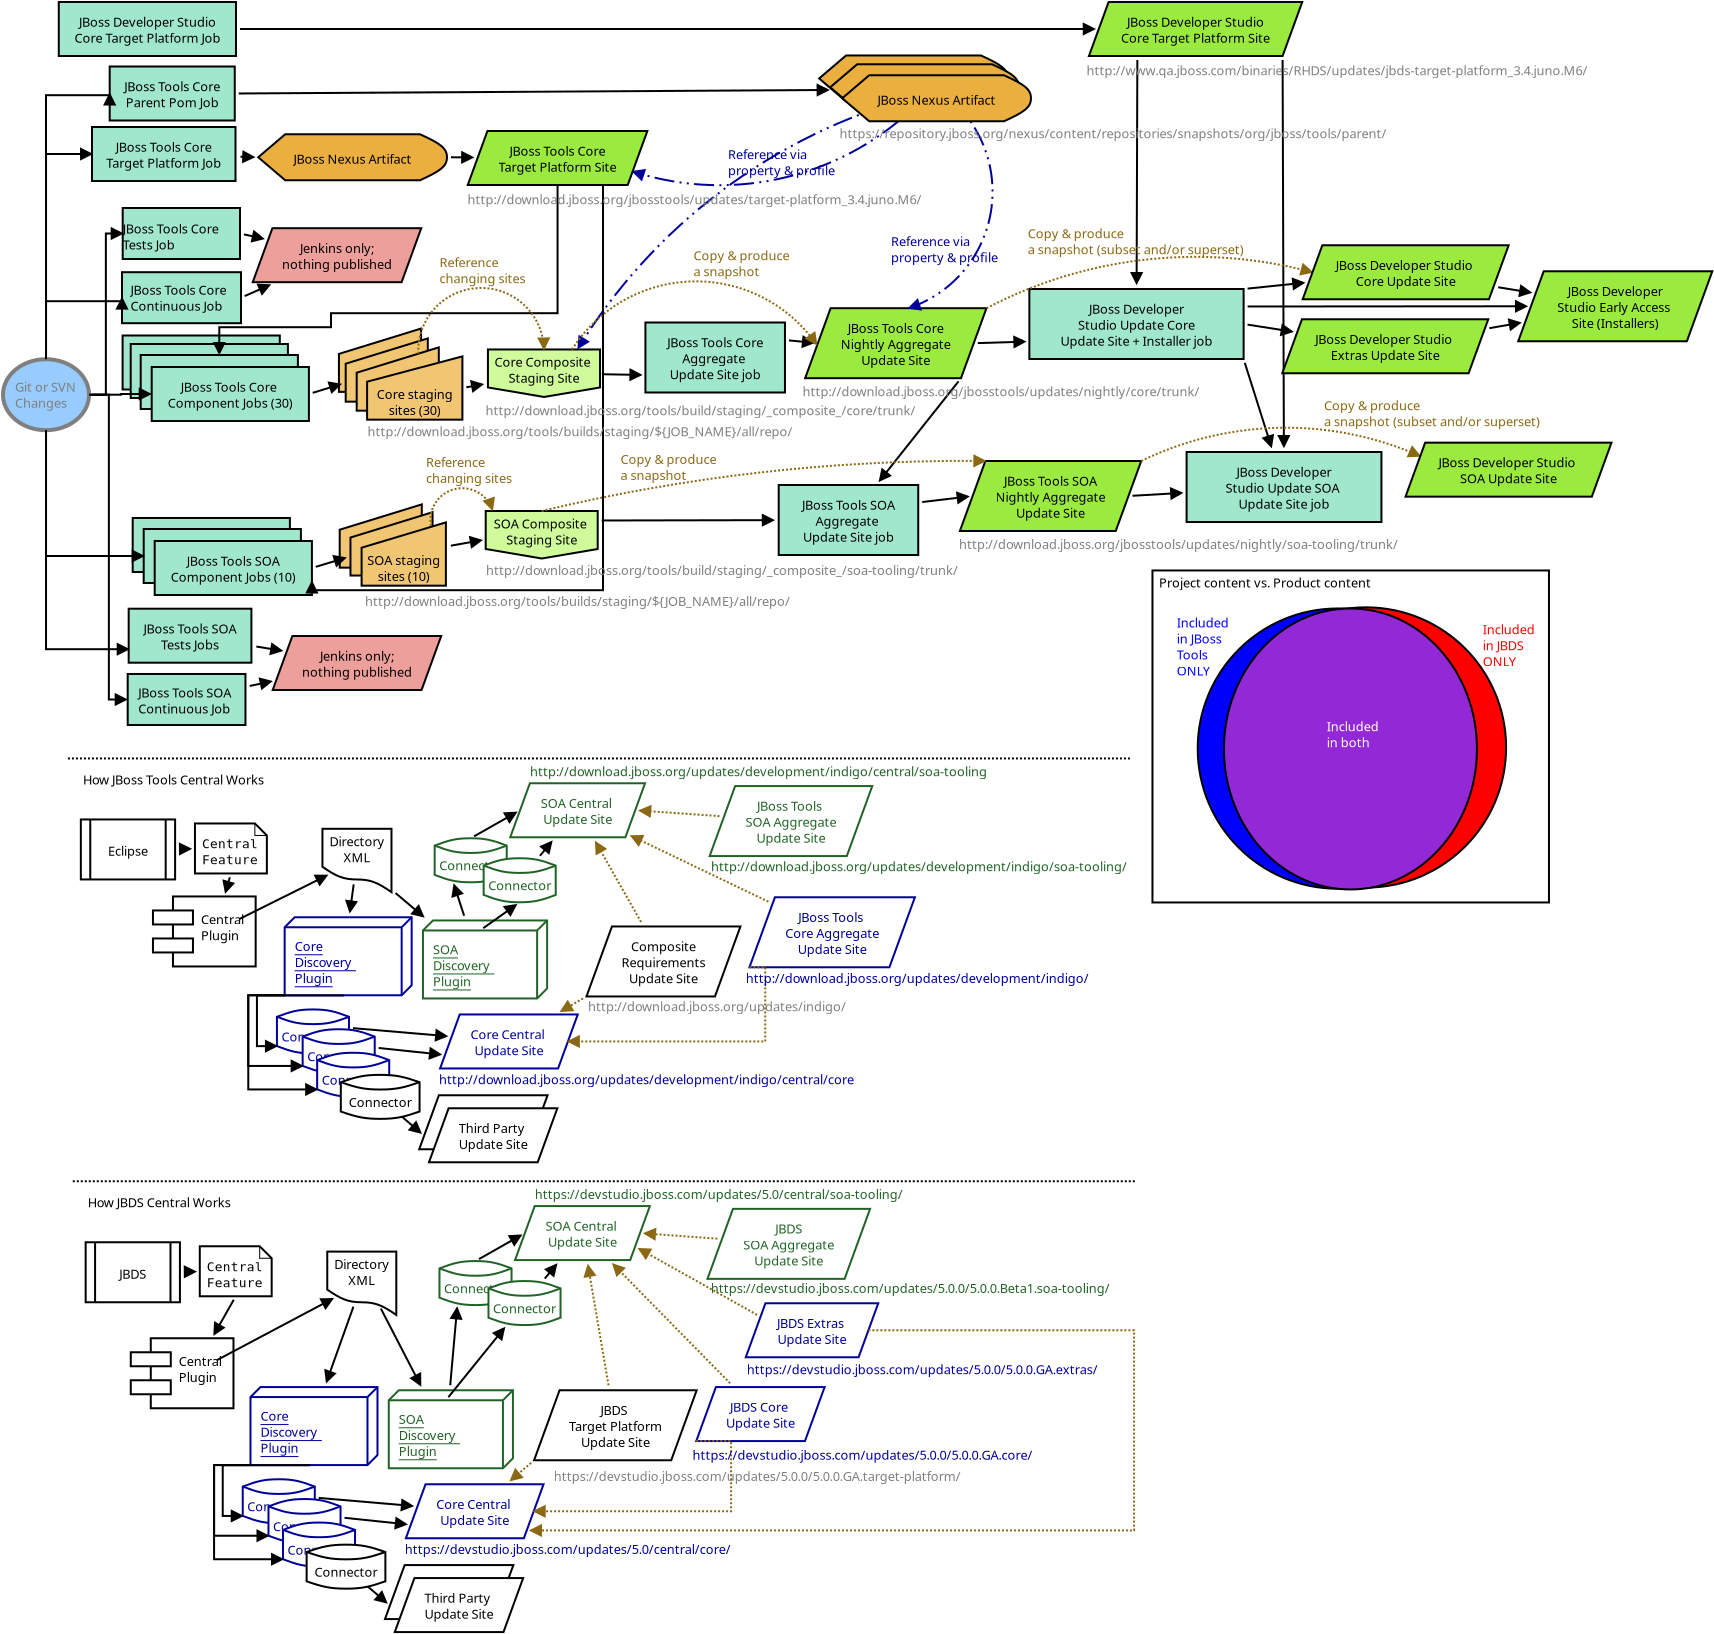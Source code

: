 <?xml version="1.0" encoding="UTF-8"?>
<dia:diagram xmlns:dia="http://www.lysator.liu.se/~alla/dia/">
  <dia:layer name="Background" visible="true" active="true">
    <dia:object type="Standard - Box" version="0" id="O0">
      <dia:attribute name="obj_pos">
        <dia:point val="-20.727,-18.587"/>
      </dia:attribute>
      <dia:attribute name="obj_bb">
        <dia:rectangle val="-20.777,-18.637;-0.852,-1.937"/>
      </dia:attribute>
      <dia:attribute name="elem_corner">
        <dia:point val="-20.727,-18.587"/>
      </dia:attribute>
      <dia:attribute name="elem_width">
        <dia:real val="19.825"/>
      </dia:attribute>
      <dia:attribute name="elem_height">
        <dia:real val="16.6"/>
      </dia:attribute>
      <dia:attribute name="show_background">
        <dia:boolean val="true"/>
      </dia:attribute>
    </dia:object>
    <dia:object type="Standard - Ellipse" version="0" id="O1">
      <dia:attribute name="obj_pos">
        <dia:point val="-18.465,-16.687"/>
      </dia:attribute>
      <dia:attribute name="obj_bb">
        <dia:rectangle val="-18.515,-16.737;-4.402,-2.624"/>
      </dia:attribute>
      <dia:attribute name="elem_corner">
        <dia:point val="-18.465,-16.687"/>
      </dia:attribute>
      <dia:attribute name="elem_width">
        <dia:real val="14.013"/>
      </dia:attribute>
      <dia:attribute name="elem_height">
        <dia:real val="14.013"/>
      </dia:attribute>
      <dia:attribute name="border_width">
        <dia:real val="0.1"/>
      </dia:attribute>
      <dia:attribute name="inner_color">
        <dia:color val="#0000ff"/>
      </dia:attribute>
      <dia:attribute name="aspect">
        <dia:enum val="2"/>
      </dia:attribute>
    </dia:object>
    <dia:object type="Standard - Line" version="0" id="O2">
      <dia:attribute name="obj_pos">
        <dia:point val="-30.299,-28.2"/>
      </dia:attribute>
      <dia:attribute name="obj_bb">
        <dia:rectangle val="-34.454,-28.114;-30.353,-22.965"/>
      </dia:attribute>
      <dia:attribute name="conn_endpoints">
        <dia:point val="-30.299,-28.2"/>
        <dia:point val="-34.508,-22.896"/>
      </dia:attribute>
      <dia:attribute name="numcp">
        <dia:int val="1"/>
      </dia:attribute>
      <dia:attribute name="end_arrow">
        <dia:enum val="3"/>
      </dia:attribute>
      <dia:attribute name="end_arrow_length">
        <dia:real val="0.5"/>
      </dia:attribute>
      <dia:attribute name="end_arrow_width">
        <dia:real val="0.5"/>
      </dia:attribute>
      <dia:attribute name="absolute_start_gap">
        <dia:real val="0.2"/>
      </dia:attribute>
      <dia:attribute name="absolute_end_gap">
        <dia:real val="0.2"/>
      </dia:attribute>
      <dia:connections>
        <dia:connection handle="0" to="O27" connection="15"/>
        <dia:connection handle="1" to="O39" connection="16"/>
      </dia:connections>
    </dia:object>
    <dia:object type="Flowchart - Ellipse" version="0" id="O3">
      <dia:attribute name="obj_pos">
        <dia:point val="-78.2,-29.15"/>
      </dia:attribute>
      <dia:attribute name="obj_bb">
        <dia:rectangle val="-78.3,-29.25;-73.798,-25.5"/>
      </dia:attribute>
      <dia:attribute name="elem_corner">
        <dia:point val="-78.2,-29.15"/>
      </dia:attribute>
      <dia:attribute name="elem_width">
        <dia:real val="4.302"/>
      </dia:attribute>
      <dia:attribute name="elem_height">
        <dia:real val="3.55"/>
      </dia:attribute>
      <dia:attribute name="border_width">
        <dia:real val="0.2"/>
      </dia:attribute>
      <dia:attribute name="border_color">
        <dia:color val="#7f7f7f"/>
      </dia:attribute>
      <dia:attribute name="inner_color">
        <dia:color val="#98cbfe"/>
      </dia:attribute>
      <dia:attribute name="show_background">
        <dia:boolean val="true"/>
      </dia:attribute>
      <dia:attribute name="padding">
        <dia:real val="0.354"/>
      </dia:attribute>
      <dia:attribute name="text">
        <dia:composite type="text">
          <dia:attribute name="string">
            <dia:string>##</dia:string>
          </dia:attribute>
          <dia:attribute name="font">
            <dia:font family="sans" style="0" name="Helvetica"/>
          </dia:attribute>
          <dia:attribute name="height">
            <dia:real val="0.8"/>
          </dia:attribute>
          <dia:attribute name="pos">
            <dia:point val="-76.049,-27.18"/>
          </dia:attribute>
          <dia:attribute name="color">
            <dia:color val="#7f7f7f"/>
          </dia:attribute>
          <dia:attribute name="alignment">
            <dia:enum val="1"/>
          </dia:attribute>
        </dia:composite>
      </dia:attribute>
    </dia:object>
    <dia:object type="Standard - Text" version="1" id="O4">
      <dia:attribute name="obj_pos">
        <dia:point val="-77.6,-27.525"/>
      </dia:attribute>
      <dia:attribute name="obj_bb">
        <dia:rectangle val="-77.6,-28.12;-74.293,-26.573"/>
      </dia:attribute>
      <dia:attribute name="text">
        <dia:composite type="text">
          <dia:attribute name="string">
            <dia:string>#Git or SVN
Changes#</dia:string>
          </dia:attribute>
          <dia:attribute name="font">
            <dia:font family="sans" style="0" name="Helvetica"/>
          </dia:attribute>
          <dia:attribute name="height">
            <dia:real val="0.8"/>
          </dia:attribute>
          <dia:attribute name="pos">
            <dia:point val="-77.6,-27.525"/>
          </dia:attribute>
          <dia:attribute name="color">
            <dia:color val="#7f7f7f"/>
          </dia:attribute>
          <dia:attribute name="alignment">
            <dia:enum val="0"/>
          </dia:attribute>
        </dia:composite>
      </dia:attribute>
      <dia:attribute name="valign">
        <dia:enum val="3"/>
      </dia:attribute>
    </dia:object>
    <dia:object type="Flowchart - Box" version="0" id="O5">
      <dia:attribute name="obj_pos">
        <dia:point val="-72.25,-33.5"/>
      </dia:attribute>
      <dia:attribute name="obj_bb">
        <dia:rectangle val="-72.3,-33.55;-66.25,-30.9"/>
      </dia:attribute>
      <dia:attribute name="elem_corner">
        <dia:point val="-72.25,-33.5"/>
      </dia:attribute>
      <dia:attribute name="elem_width">
        <dia:real val="5.95"/>
      </dia:attribute>
      <dia:attribute name="elem_height">
        <dia:real val="2.55"/>
      </dia:attribute>
      <dia:attribute name="inner_color">
        <dia:color val="#a1e7ce"/>
      </dia:attribute>
      <dia:attribute name="show_background">
        <dia:boolean val="true"/>
      </dia:attribute>
      <dia:attribute name="padding">
        <dia:real val="0.5"/>
      </dia:attribute>
      <dia:attribute name="text">
        <dia:composite type="text">
          <dia:attribute name="string">
            <dia:string>##</dia:string>
          </dia:attribute>
          <dia:attribute name="font">
            <dia:font family="sans" style="0" name="Helvetica"/>
          </dia:attribute>
          <dia:attribute name="height">
            <dia:real val="0.8"/>
          </dia:attribute>
          <dia:attribute name="pos">
            <dia:point val="-69.275,-32.03"/>
          </dia:attribute>
          <dia:attribute name="color">
            <dia:color val="#000000"/>
          </dia:attribute>
          <dia:attribute name="alignment">
            <dia:enum val="1"/>
          </dia:attribute>
        </dia:composite>
      </dia:attribute>
    </dia:object>
    <dia:object type="Standard - Text" version="1" id="O6">
      <dia:attribute name="obj_pos">
        <dia:point val="-69.275,-32.225"/>
      </dia:attribute>
      <dia:attribute name="obj_bb">
        <dia:rectangle val="-69.275,-32.82;-69.275,-32.072"/>
      </dia:attribute>
      <dia:attribute name="text">
        <dia:composite type="text">
          <dia:attribute name="string">
            <dia:string>##</dia:string>
          </dia:attribute>
          <dia:attribute name="font">
            <dia:font family="sans" style="0" name="Helvetica"/>
          </dia:attribute>
          <dia:attribute name="height">
            <dia:real val="0.8"/>
          </dia:attribute>
          <dia:attribute name="pos">
            <dia:point val="-69.275,-32.225"/>
          </dia:attribute>
          <dia:attribute name="color">
            <dia:color val="#000000"/>
          </dia:attribute>
          <dia:attribute name="alignment">
            <dia:enum val="0"/>
          </dia:attribute>
        </dia:composite>
      </dia:attribute>
      <dia:attribute name="valign">
        <dia:enum val="3"/>
      </dia:attribute>
      <dia:connections>
        <dia:connection handle="0" to="O5" connection="16"/>
      </dia:connections>
    </dia:object>
    <dia:object type="Standard - Text" version="1" id="O7">
      <dia:attribute name="obj_pos">
        <dia:point val="-68.29,-27.635"/>
      </dia:attribute>
      <dia:attribute name="obj_bb">
        <dia:rectangle val="-68.29,-28.23;-68.29,-27.483"/>
      </dia:attribute>
      <dia:attribute name="text">
        <dia:composite type="text">
          <dia:attribute name="string">
            <dia:string>##</dia:string>
          </dia:attribute>
          <dia:attribute name="font">
            <dia:font family="sans" style="0" name="Helvetica"/>
          </dia:attribute>
          <dia:attribute name="height">
            <dia:real val="0.8"/>
          </dia:attribute>
          <dia:attribute name="pos">
            <dia:point val="-68.29,-27.635"/>
          </dia:attribute>
          <dia:attribute name="color">
            <dia:color val="#000000"/>
          </dia:attribute>
          <dia:attribute name="alignment">
            <dia:enum val="0"/>
          </dia:attribute>
        </dia:composite>
      </dia:attribute>
      <dia:attribute name="valign">
        <dia:enum val="3"/>
      </dia:attribute>
      <dia:connections>
        <dia:connection handle="0" to="O16" connection="13"/>
      </dia:connections>
    </dia:object>
    <dia:object type="Standard - Text" version="1" id="O8">
      <dia:attribute name="obj_pos">
        <dia:point val="-71.825,-32.375"/>
      </dia:attribute>
      <dia:attribute name="obj_bb">
        <dia:rectangle val="-71.825,-32.97;-66.672,-31.422"/>
      </dia:attribute>
      <dia:attribute name="text">
        <dia:composite type="text">
          <dia:attribute name="string">
            <dia:string>#JBoss Tools Core
Continuous Job#</dia:string>
          </dia:attribute>
          <dia:attribute name="font">
            <dia:font family="sans" style="0" name="Helvetica"/>
          </dia:attribute>
          <dia:attribute name="height">
            <dia:real val="0.8"/>
          </dia:attribute>
          <dia:attribute name="pos">
            <dia:point val="-71.825,-32.375"/>
          </dia:attribute>
          <dia:attribute name="color">
            <dia:color val="#000000"/>
          </dia:attribute>
          <dia:attribute name="alignment">
            <dia:enum val="0"/>
          </dia:attribute>
        </dia:composite>
      </dia:attribute>
      <dia:attribute name="valign">
        <dia:enum val="3"/>
      </dia:attribute>
    </dia:object>
    <dia:object type="Flowchart - Box" version="0" id="O9">
      <dia:attribute name="obj_pos">
        <dia:point val="-72.215,-36.71"/>
      </dia:attribute>
      <dia:attribute name="obj_bb">
        <dia:rectangle val="-72.265,-36.76;-66.3,-34.11"/>
      </dia:attribute>
      <dia:attribute name="elem_corner">
        <dia:point val="-72.215,-36.71"/>
      </dia:attribute>
      <dia:attribute name="elem_width">
        <dia:real val="5.865"/>
      </dia:attribute>
      <dia:attribute name="elem_height">
        <dia:real val="2.55"/>
      </dia:attribute>
      <dia:attribute name="inner_color">
        <dia:color val="#a1e7ce"/>
      </dia:attribute>
      <dia:attribute name="show_background">
        <dia:boolean val="true"/>
      </dia:attribute>
      <dia:attribute name="padding">
        <dia:real val="0.5"/>
      </dia:attribute>
      <dia:attribute name="text">
        <dia:composite type="text">
          <dia:attribute name="string">
            <dia:string>##</dia:string>
          </dia:attribute>
          <dia:attribute name="font">
            <dia:font family="sans" style="0" name="Helvetica"/>
          </dia:attribute>
          <dia:attribute name="height">
            <dia:real val="0.8"/>
          </dia:attribute>
          <dia:attribute name="pos">
            <dia:point val="-69.282,-35.24"/>
          </dia:attribute>
          <dia:attribute name="color">
            <dia:color val="#000000"/>
          </dia:attribute>
          <dia:attribute name="alignment">
            <dia:enum val="1"/>
          </dia:attribute>
        </dia:composite>
      </dia:attribute>
    </dia:object>
    <dia:object type="Standard - Text" version="1" id="O10">
      <dia:attribute name="obj_pos">
        <dia:point val="-72.215,-35.435"/>
      </dia:attribute>
      <dia:attribute name="obj_bb">
        <dia:rectangle val="-72.215,-36.03;-67.062,-34.483"/>
      </dia:attribute>
      <dia:attribute name="text">
        <dia:composite type="text">
          <dia:attribute name="string">
            <dia:string>#JBoss Tools Core
Tests Job#</dia:string>
          </dia:attribute>
          <dia:attribute name="font">
            <dia:font family="sans" style="0" name="Helvetica"/>
          </dia:attribute>
          <dia:attribute name="height">
            <dia:real val="0.8"/>
          </dia:attribute>
          <dia:attribute name="pos">
            <dia:point val="-72.215,-35.435"/>
          </dia:attribute>
          <dia:attribute name="color">
            <dia:color val="#000000"/>
          </dia:attribute>
          <dia:attribute name="alignment">
            <dia:enum val="0"/>
          </dia:attribute>
        </dia:composite>
      </dia:attribute>
      <dia:attribute name="valign">
        <dia:enum val="3"/>
      </dia:attribute>
      <dia:connections>
        <dia:connection handle="0" to="O9" connection="7"/>
      </dia:connections>
    </dia:object>
    <dia:object type="Standard - Text" version="1" id="O11">
      <dia:attribute name="obj_pos">
        <dia:point val="-70.25,-34.95"/>
      </dia:attribute>
      <dia:attribute name="obj_bb">
        <dia:rectangle val="-70.25,-35.545;-70.25,-34.797"/>
      </dia:attribute>
      <dia:attribute name="text">
        <dia:composite type="text">
          <dia:attribute name="string">
            <dia:string>##</dia:string>
          </dia:attribute>
          <dia:attribute name="font">
            <dia:font family="sans" style="0" name="Helvetica"/>
          </dia:attribute>
          <dia:attribute name="height">
            <dia:real val="0.8"/>
          </dia:attribute>
          <dia:attribute name="pos">
            <dia:point val="-70.25,-34.95"/>
          </dia:attribute>
          <dia:attribute name="color">
            <dia:color val="#000000"/>
          </dia:attribute>
          <dia:attribute name="alignment">
            <dia:enum val="0"/>
          </dia:attribute>
        </dia:composite>
      </dia:attribute>
      <dia:attribute name="valign">
        <dia:enum val="3"/>
      </dia:attribute>
    </dia:object>
    <dia:object type="Standard - Text" version="1" id="O12">
      <dia:attribute name="obj_pos">
        <dia:point val="-69.05,-35"/>
      </dia:attribute>
      <dia:attribute name="obj_bb">
        <dia:rectangle val="-69.05,-35.595;-69.05,-34.847"/>
      </dia:attribute>
      <dia:attribute name="text">
        <dia:composite type="text">
          <dia:attribute name="string">
            <dia:string>##</dia:string>
          </dia:attribute>
          <dia:attribute name="font">
            <dia:font family="sans" style="0" name="Helvetica"/>
          </dia:attribute>
          <dia:attribute name="height">
            <dia:real val="0.8"/>
          </dia:attribute>
          <dia:attribute name="pos">
            <dia:point val="-69.05,-35"/>
          </dia:attribute>
          <dia:attribute name="color">
            <dia:color val="#000000"/>
          </dia:attribute>
          <dia:attribute name="alignment">
            <dia:enum val="0"/>
          </dia:attribute>
        </dia:composite>
      </dia:attribute>
      <dia:attribute name="valign">
        <dia:enum val="3"/>
      </dia:attribute>
    </dia:object>
    <dia:object type="Standard - Text" version="1" id="O13">
      <dia:attribute name="obj_pos">
        <dia:point val="-60.811,-33.893"/>
      </dia:attribute>
      <dia:attribute name="obj_bb">
        <dia:rectangle val="-60.811,-34.488;-60.811,-33.74"/>
      </dia:attribute>
      <dia:attribute name="text">
        <dia:composite type="text">
          <dia:attribute name="string">
            <dia:string>##</dia:string>
          </dia:attribute>
          <dia:attribute name="font">
            <dia:font family="sans" style="0" name="Helvetica"/>
          </dia:attribute>
          <dia:attribute name="height">
            <dia:real val="0.8"/>
          </dia:attribute>
          <dia:attribute name="pos">
            <dia:point val="-60.811,-33.893"/>
          </dia:attribute>
          <dia:attribute name="color">
            <dia:color val="#000000"/>
          </dia:attribute>
          <dia:attribute name="alignment">
            <dia:enum val="0"/>
          </dia:attribute>
        </dia:composite>
      </dia:attribute>
      <dia:attribute name="valign">
        <dia:enum val="3"/>
      </dia:attribute>
    </dia:object>
    <dia:object type="Standard - Text" version="1" id="O14">
      <dia:attribute name="obj_pos">
        <dia:point val="-58.5,-27"/>
      </dia:attribute>
      <dia:attribute name="obj_bb">
        <dia:rectangle val="-58.5,-27.595;-58.5,-26.848"/>
      </dia:attribute>
      <dia:attribute name="text">
        <dia:composite type="text">
          <dia:attribute name="string">
            <dia:string>##</dia:string>
          </dia:attribute>
          <dia:attribute name="font">
            <dia:font family="sans" style="0" name="Helvetica"/>
          </dia:attribute>
          <dia:attribute name="height">
            <dia:real val="0.8"/>
          </dia:attribute>
          <dia:attribute name="pos">
            <dia:point val="-58.5,-27"/>
          </dia:attribute>
          <dia:attribute name="color">
            <dia:color val="#000000"/>
          </dia:attribute>
          <dia:attribute name="alignment">
            <dia:enum val="0"/>
          </dia:attribute>
        </dia:composite>
      </dia:attribute>
      <dia:attribute name="valign">
        <dia:enum val="3"/>
      </dia:attribute>
    </dia:object>
    <dia:object type="Flowchart - Parallelogram" version="0" id="O15">
      <dia:attribute name="obj_pos">
        <dia:point val="-65.713,-35.7"/>
      </dia:attribute>
      <dia:attribute name="obj_bb">
        <dia:rectangle val="-65.763,-35.75;-57.237,-32.95"/>
      </dia:attribute>
      <dia:attribute name="elem_corner">
        <dia:point val="-65.713,-35.7"/>
      </dia:attribute>
      <dia:attribute name="elem_width">
        <dia:real val="8.425"/>
      </dia:attribute>
      <dia:attribute name="elem_height">
        <dia:real val="2.7"/>
      </dia:attribute>
      <dia:attribute name="inner_color">
        <dia:color val="#eda09b"/>
      </dia:attribute>
      <dia:attribute name="show_background">
        <dia:boolean val="true"/>
      </dia:attribute>
      <dia:attribute name="shear_angle">
        <dia:real val="70"/>
      </dia:attribute>
      <dia:attribute name="padding">
        <dia:real val="0.5"/>
      </dia:attribute>
      <dia:attribute name="text">
        <dia:composite type="text">
          <dia:attribute name="string">
            <dia:string>#Jenkins only;
nothing published#</dia:string>
          </dia:attribute>
          <dia:attribute name="font">
            <dia:font family="sans" style="0" name="Helvetica"/>
          </dia:attribute>
          <dia:attribute name="height">
            <dia:real val="0.8"/>
          </dia:attribute>
          <dia:attribute name="pos">
            <dia:point val="-61.5,-34.555"/>
          </dia:attribute>
          <dia:attribute name="color">
            <dia:color val="#000000"/>
          </dia:attribute>
          <dia:attribute name="alignment">
            <dia:enum val="1"/>
          </dia:attribute>
        </dia:composite>
      </dia:attribute>
    </dia:object>
    <dia:object type="Flowchart - Box" version="0" id="O16">
      <dia:attribute name="obj_pos">
        <dia:point val="-72.22,-30.335"/>
      </dia:attribute>
      <dia:attribute name="obj_bb">
        <dia:rectangle val="-72.27,-30.385;-64.31,-27.585"/>
      </dia:attribute>
      <dia:attribute name="elem_corner">
        <dia:point val="-72.22,-30.335"/>
      </dia:attribute>
      <dia:attribute name="elem_width">
        <dia:real val="7.86"/>
      </dia:attribute>
      <dia:attribute name="elem_height">
        <dia:real val="2.7"/>
      </dia:attribute>
      <dia:attribute name="inner_color">
        <dia:color val="#a1e7ce"/>
      </dia:attribute>
      <dia:attribute name="show_background">
        <dia:boolean val="true"/>
      </dia:attribute>
      <dia:attribute name="padding">
        <dia:real val="0.5"/>
      </dia:attribute>
      <dia:attribute name="text">
        <dia:composite type="text">
          <dia:attribute name="string">
            <dia:string>#JBoss Tools 
Component Jobs (30)#</dia:string>
          </dia:attribute>
          <dia:attribute name="font">
            <dia:font family="sans" style="0" name="Helvetica"/>
          </dia:attribute>
          <dia:attribute name="height">
            <dia:real val="0.8"/>
          </dia:attribute>
          <dia:attribute name="pos">
            <dia:point val="-68.29,-29.19"/>
          </dia:attribute>
          <dia:attribute name="color">
            <dia:color val="#000000"/>
          </dia:attribute>
          <dia:attribute name="alignment">
            <dia:enum val="1"/>
          </dia:attribute>
        </dia:composite>
      </dia:attribute>
    </dia:object>
    <dia:object type="Flowchart - Box" version="0" id="O17">
      <dia:attribute name="obj_pos">
        <dia:point val="-71.815,-29.91"/>
      </dia:attribute>
      <dia:attribute name="obj_bb">
        <dia:rectangle val="-71.865,-29.96;-63.905,-27.16"/>
      </dia:attribute>
      <dia:attribute name="elem_corner">
        <dia:point val="-71.815,-29.91"/>
      </dia:attribute>
      <dia:attribute name="elem_width">
        <dia:real val="7.86"/>
      </dia:attribute>
      <dia:attribute name="elem_height">
        <dia:real val="2.7"/>
      </dia:attribute>
      <dia:attribute name="inner_color">
        <dia:color val="#a1e7ce"/>
      </dia:attribute>
      <dia:attribute name="show_background">
        <dia:boolean val="true"/>
      </dia:attribute>
      <dia:attribute name="padding">
        <dia:real val="0.5"/>
      </dia:attribute>
      <dia:attribute name="text">
        <dia:composite type="text">
          <dia:attribute name="string">
            <dia:string>#JBoss Tools 
Component Jobs (30)#</dia:string>
          </dia:attribute>
          <dia:attribute name="font">
            <dia:font family="sans" style="0" name="Helvetica"/>
          </dia:attribute>
          <dia:attribute name="height">
            <dia:real val="0.8"/>
          </dia:attribute>
          <dia:attribute name="pos">
            <dia:point val="-67.885,-28.765"/>
          </dia:attribute>
          <dia:attribute name="color">
            <dia:color val="#000000"/>
          </dia:attribute>
          <dia:attribute name="alignment">
            <dia:enum val="1"/>
          </dia:attribute>
        </dia:composite>
      </dia:attribute>
    </dia:object>
    <dia:object type="Flowchart - Box" version="0" id="O18">
      <dia:attribute name="obj_pos">
        <dia:point val="-71.315,-29.36"/>
      </dia:attribute>
      <dia:attribute name="obj_bb">
        <dia:rectangle val="-71.365,-29.41;-63.405,-26.61"/>
      </dia:attribute>
      <dia:attribute name="elem_corner">
        <dia:point val="-71.315,-29.36"/>
      </dia:attribute>
      <dia:attribute name="elem_width">
        <dia:real val="7.86"/>
      </dia:attribute>
      <dia:attribute name="elem_height">
        <dia:real val="2.7"/>
      </dia:attribute>
      <dia:attribute name="inner_color">
        <dia:color val="#a1e7ce"/>
      </dia:attribute>
      <dia:attribute name="show_background">
        <dia:boolean val="true"/>
      </dia:attribute>
      <dia:attribute name="padding">
        <dia:real val="0.5"/>
      </dia:attribute>
      <dia:attribute name="text">
        <dia:composite type="text">
          <dia:attribute name="string">
            <dia:string>#JBoss Tools 
Component Jobs (30)#</dia:string>
          </dia:attribute>
          <dia:attribute name="font">
            <dia:font family="sans" style="0" name="Helvetica"/>
          </dia:attribute>
          <dia:attribute name="height">
            <dia:real val="0.8"/>
          </dia:attribute>
          <dia:attribute name="pos">
            <dia:point val="-67.385,-28.215"/>
          </dia:attribute>
          <dia:attribute name="color">
            <dia:color val="#000000"/>
          </dia:attribute>
          <dia:attribute name="alignment">
            <dia:enum val="1"/>
          </dia:attribute>
        </dia:composite>
      </dia:attribute>
    </dia:object>
    <dia:object type="Flowchart - Box" version="0" id="O19">
      <dia:attribute name="obj_pos">
        <dia:point val="-70.765,-28.76"/>
      </dia:attribute>
      <dia:attribute name="obj_bb">
        <dia:rectangle val="-70.815,-28.81;-62.855,-26.01"/>
      </dia:attribute>
      <dia:attribute name="elem_corner">
        <dia:point val="-70.765,-28.76"/>
      </dia:attribute>
      <dia:attribute name="elem_width">
        <dia:real val="7.86"/>
      </dia:attribute>
      <dia:attribute name="elem_height">
        <dia:real val="2.7"/>
      </dia:attribute>
      <dia:attribute name="inner_color">
        <dia:color val="#a1e7ce"/>
      </dia:attribute>
      <dia:attribute name="show_background">
        <dia:boolean val="true"/>
      </dia:attribute>
      <dia:attribute name="padding">
        <dia:real val="0.5"/>
      </dia:attribute>
      <dia:attribute name="text">
        <dia:composite type="text">
          <dia:attribute name="string">
            <dia:string>#JBoss Tools Core 
Component Jobs (30)#</dia:string>
          </dia:attribute>
          <dia:attribute name="font">
            <dia:font family="sans" style="0" name="Helvetica"/>
          </dia:attribute>
          <dia:attribute name="height">
            <dia:real val="0.8"/>
          </dia:attribute>
          <dia:attribute name="pos">
            <dia:point val="-66.835,-27.615"/>
          </dia:attribute>
          <dia:attribute name="color">
            <dia:color val="#000000"/>
          </dia:attribute>
          <dia:attribute name="alignment">
            <dia:enum val="1"/>
          </dia:attribute>
        </dia:composite>
      </dia:attribute>
    </dia:object>
    <dia:object type="Flowchart - Manual Input" version="1" id="O20">
      <dia:attribute name="obj_pos">
        <dia:point val="-61.403,-30.683"/>
      </dia:attribute>
      <dia:attribute name="obj_bb">
        <dia:rectangle val="-61.453,-30.751;-57.248,-27.467"/>
      </dia:attribute>
      <dia:attribute name="meta">
        <dia:composite type="dict"/>
      </dia:attribute>
      <dia:attribute name="elem_corner">
        <dia:point val="-61.403,-30.683"/>
      </dia:attribute>
      <dia:attribute name="elem_width">
        <dia:real val="4.105"/>
      </dia:attribute>
      <dia:attribute name="elem_height">
        <dia:real val="3.167"/>
      </dia:attribute>
      <dia:attribute name="line_width">
        <dia:real val="0.1"/>
      </dia:attribute>
      <dia:attribute name="line_colour">
        <dia:color val="#000000"/>
      </dia:attribute>
      <dia:attribute name="fill_colour">
        <dia:color val="#f1c673"/>
      </dia:attribute>
      <dia:attribute name="show_background">
        <dia:boolean val="true"/>
      </dia:attribute>
      <dia:attribute name="line_style">
        <dia:enum val="0"/>
        <dia:real val="1"/>
      </dia:attribute>
      <dia:attribute name="padding">
        <dia:real val="0.1"/>
      </dia:attribute>
      <dia:attribute name="text">
        <dia:composite type="text">
          <dia:attribute name="string">
            <dia:string>#Staging
sites (30)#</dia:string>
          </dia:attribute>
          <dia:attribute name="font">
            <dia:font family="sans" style="0" name="Helvetica"/>
          </dia:attribute>
          <dia:attribute name="height">
            <dia:real val="0.8"/>
          </dia:attribute>
          <dia:attribute name="pos">
            <dia:point val="-59.35,-28.667"/>
          </dia:attribute>
          <dia:attribute name="color">
            <dia:color val="#000000"/>
          </dia:attribute>
          <dia:attribute name="alignment">
            <dia:enum val="1"/>
          </dia:attribute>
        </dia:composite>
      </dia:attribute>
      <dia:attribute name="flip_horizontal">
        <dia:boolean val="false"/>
      </dia:attribute>
      <dia:attribute name="flip_vertical">
        <dia:boolean val="false"/>
      </dia:attribute>
      <dia:attribute name="subscale">
        <dia:real val="1"/>
      </dia:attribute>
    </dia:object>
    <dia:object type="Flowchart - Manual Input" version="1" id="O21">
      <dia:attribute name="obj_pos">
        <dia:point val="-61.065,-30.192"/>
      </dia:attribute>
      <dia:attribute name="obj_bb">
        <dia:rectangle val="-61.115,-30.26;-56.91,-26.976"/>
      </dia:attribute>
      <dia:attribute name="meta">
        <dia:composite type="dict"/>
      </dia:attribute>
      <dia:attribute name="elem_corner">
        <dia:point val="-61.065,-30.192"/>
      </dia:attribute>
      <dia:attribute name="elem_width">
        <dia:real val="4.105"/>
      </dia:attribute>
      <dia:attribute name="elem_height">
        <dia:real val="3.167"/>
      </dia:attribute>
      <dia:attribute name="line_width">
        <dia:real val="0.1"/>
      </dia:attribute>
      <dia:attribute name="line_colour">
        <dia:color val="#000000"/>
      </dia:attribute>
      <dia:attribute name="fill_colour">
        <dia:color val="#f1c673"/>
      </dia:attribute>
      <dia:attribute name="show_background">
        <dia:boolean val="true"/>
      </dia:attribute>
      <dia:attribute name="line_style">
        <dia:enum val="0"/>
        <dia:real val="1"/>
      </dia:attribute>
      <dia:attribute name="padding">
        <dia:real val="0.1"/>
      </dia:attribute>
      <dia:attribute name="text">
        <dia:composite type="text">
          <dia:attribute name="string">
            <dia:string>#Staging
sites (30)#</dia:string>
          </dia:attribute>
          <dia:attribute name="font">
            <dia:font family="sans" style="0" name="Helvetica"/>
          </dia:attribute>
          <dia:attribute name="height">
            <dia:real val="0.8"/>
          </dia:attribute>
          <dia:attribute name="pos">
            <dia:point val="-59.013,-28.176"/>
          </dia:attribute>
          <dia:attribute name="color">
            <dia:color val="#000000"/>
          </dia:attribute>
          <dia:attribute name="alignment">
            <dia:enum val="1"/>
          </dia:attribute>
        </dia:composite>
      </dia:attribute>
      <dia:attribute name="flip_horizontal">
        <dia:boolean val="false"/>
      </dia:attribute>
      <dia:attribute name="flip_vertical">
        <dia:boolean val="false"/>
      </dia:attribute>
      <dia:attribute name="subscale">
        <dia:real val="1"/>
      </dia:attribute>
    </dia:object>
    <dia:object type="Flowchart - Manual Input" version="1" id="O22">
      <dia:attribute name="obj_pos">
        <dia:point val="-60.515,-29.742"/>
      </dia:attribute>
      <dia:attribute name="obj_bb">
        <dia:rectangle val="-60.565,-29.81;-56.36,-26.526"/>
      </dia:attribute>
      <dia:attribute name="meta">
        <dia:composite type="dict"/>
      </dia:attribute>
      <dia:attribute name="elem_corner">
        <dia:point val="-60.515,-29.742"/>
      </dia:attribute>
      <dia:attribute name="elem_width">
        <dia:real val="4.105"/>
      </dia:attribute>
      <dia:attribute name="elem_height">
        <dia:real val="3.167"/>
      </dia:attribute>
      <dia:attribute name="line_width">
        <dia:real val="0.1"/>
      </dia:attribute>
      <dia:attribute name="line_colour">
        <dia:color val="#000000"/>
      </dia:attribute>
      <dia:attribute name="fill_colour">
        <dia:color val="#f1c673"/>
      </dia:attribute>
      <dia:attribute name="show_background">
        <dia:boolean val="true"/>
      </dia:attribute>
      <dia:attribute name="line_style">
        <dia:enum val="0"/>
        <dia:real val="1"/>
      </dia:attribute>
      <dia:attribute name="padding">
        <dia:real val="0.1"/>
      </dia:attribute>
      <dia:attribute name="text">
        <dia:composite type="text">
          <dia:attribute name="string">
            <dia:string>#Staging
sites (30)#</dia:string>
          </dia:attribute>
          <dia:attribute name="font">
            <dia:font family="sans" style="0" name="Helvetica"/>
          </dia:attribute>
          <dia:attribute name="height">
            <dia:real val="0.8"/>
          </dia:attribute>
          <dia:attribute name="pos">
            <dia:point val="-58.462,-27.726"/>
          </dia:attribute>
          <dia:attribute name="color">
            <dia:color val="#000000"/>
          </dia:attribute>
          <dia:attribute name="alignment">
            <dia:enum val="1"/>
          </dia:attribute>
        </dia:composite>
      </dia:attribute>
      <dia:attribute name="flip_horizontal">
        <dia:boolean val="false"/>
      </dia:attribute>
      <dia:attribute name="flip_vertical">
        <dia:boolean val="false"/>
      </dia:attribute>
      <dia:attribute name="subscale">
        <dia:real val="1"/>
      </dia:attribute>
    </dia:object>
    <dia:object type="Flowchart - Manual Input" version="1" id="O23">
      <dia:attribute name="obj_pos">
        <dia:point val="-59.995,-29.292"/>
      </dia:attribute>
      <dia:attribute name="obj_bb">
        <dia:rectangle val="-60.045,-29.357;-55.18,-26.076"/>
      </dia:attribute>
      <dia:attribute name="meta">
        <dia:composite type="dict"/>
      </dia:attribute>
      <dia:attribute name="elem_corner">
        <dia:point val="-59.995,-29.292"/>
      </dia:attribute>
      <dia:attribute name="elem_width">
        <dia:real val="4.765"/>
      </dia:attribute>
      <dia:attribute name="elem_height">
        <dia:real val="3.167"/>
      </dia:attribute>
      <dia:attribute name="line_width">
        <dia:real val="0.1"/>
      </dia:attribute>
      <dia:attribute name="line_colour">
        <dia:color val="#000000"/>
      </dia:attribute>
      <dia:attribute name="fill_colour">
        <dia:color val="#f1c673"/>
      </dia:attribute>
      <dia:attribute name="show_background">
        <dia:boolean val="true"/>
      </dia:attribute>
      <dia:attribute name="line_style">
        <dia:enum val="0"/>
        <dia:real val="1"/>
      </dia:attribute>
      <dia:attribute name="padding">
        <dia:real val="0.1"/>
      </dia:attribute>
      <dia:attribute name="text">
        <dia:composite type="text">
          <dia:attribute name="string">
            <dia:string>#Core staging
sites (30)#</dia:string>
          </dia:attribute>
          <dia:attribute name="font">
            <dia:font family="sans" style="0" name="Helvetica"/>
          </dia:attribute>
          <dia:attribute name="height">
            <dia:real val="0.8"/>
          </dia:attribute>
          <dia:attribute name="pos">
            <dia:point val="-57.612,-27.276"/>
          </dia:attribute>
          <dia:attribute name="color">
            <dia:color val="#000000"/>
          </dia:attribute>
          <dia:attribute name="alignment">
            <dia:enum val="1"/>
          </dia:attribute>
        </dia:composite>
      </dia:attribute>
      <dia:attribute name="flip_horizontal">
        <dia:boolean val="false"/>
      </dia:attribute>
      <dia:attribute name="flip_vertical">
        <dia:boolean val="false"/>
      </dia:attribute>
      <dia:attribute name="subscale">
        <dia:real val="1"/>
      </dia:attribute>
    </dia:object>
    <dia:object type="Flowchart - Off Page Connector" version="1" id="O24">
      <dia:attribute name="obj_pos">
        <dia:point val="-53.953,-29.637"/>
      </dia:attribute>
      <dia:attribute name="obj_bb">
        <dia:rectangle val="-54.002,-29.688;-48.297,-27.212"/>
      </dia:attribute>
      <dia:attribute name="meta">
        <dia:composite type="dict"/>
      </dia:attribute>
      <dia:attribute name="elem_corner">
        <dia:point val="-53.953,-29.637"/>
      </dia:attribute>
      <dia:attribute name="elem_width">
        <dia:real val="5.605"/>
      </dia:attribute>
      <dia:attribute name="elem_height">
        <dia:real val="2.375"/>
      </dia:attribute>
      <dia:attribute name="line_width">
        <dia:real val="0.1"/>
      </dia:attribute>
      <dia:attribute name="line_colour">
        <dia:color val="#000000"/>
      </dia:attribute>
      <dia:attribute name="fill_colour">
        <dia:color val="#cffb9b"/>
      </dia:attribute>
      <dia:attribute name="show_background">
        <dia:boolean val="true"/>
      </dia:attribute>
      <dia:attribute name="line_style">
        <dia:enum val="0"/>
        <dia:real val="1"/>
      </dia:attribute>
      <dia:attribute name="padding">
        <dia:real val="0.1"/>
      </dia:attribute>
      <dia:attribute name="text">
        <dia:composite type="text">
          <dia:attribute name="string">
            <dia:string>#Core Composite 
Staging Site#</dia:string>
          </dia:attribute>
          <dia:attribute name="font">
            <dia:font family="sans" style="0" name="Helvetica"/>
          </dia:attribute>
          <dia:attribute name="height">
            <dia:real val="0.8"/>
          </dia:attribute>
          <dia:attribute name="pos">
            <dia:point val="-51.15,-28.887"/>
          </dia:attribute>
          <dia:attribute name="color">
            <dia:color val="#000000"/>
          </dia:attribute>
          <dia:attribute name="alignment">
            <dia:enum val="1"/>
          </dia:attribute>
        </dia:composite>
      </dia:attribute>
      <dia:attribute name="flip_horizontal">
        <dia:boolean val="false"/>
      </dia:attribute>
      <dia:attribute name="flip_vertical">
        <dia:boolean val="false"/>
      </dia:attribute>
      <dia:attribute name="subscale">
        <dia:real val="1"/>
      </dia:attribute>
    </dia:object>
    <dia:object type="Standard - Text" version="1" id="O25">
      <dia:attribute name="obj_pos">
        <dia:point val="-51.15,-28.45"/>
      </dia:attribute>
      <dia:attribute name="obj_bb">
        <dia:rectangle val="-51.15,-29.045;-51.15,-28.297"/>
      </dia:attribute>
      <dia:attribute name="text">
        <dia:composite type="text">
          <dia:attribute name="string">
            <dia:string>##</dia:string>
          </dia:attribute>
          <dia:attribute name="font">
            <dia:font family="sans" style="0" name="Helvetica"/>
          </dia:attribute>
          <dia:attribute name="height">
            <dia:real val="0.8"/>
          </dia:attribute>
          <dia:attribute name="pos">
            <dia:point val="-51.15,-28.45"/>
          </dia:attribute>
          <dia:attribute name="color">
            <dia:color val="#000000"/>
          </dia:attribute>
          <dia:attribute name="alignment">
            <dia:enum val="0"/>
          </dia:attribute>
        </dia:composite>
      </dia:attribute>
      <dia:attribute name="valign">
        <dia:enum val="3"/>
      </dia:attribute>
      <dia:connections>
        <dia:connection handle="0" to="O24" connection="16"/>
      </dia:connections>
    </dia:object>
    <dia:object type="Flowchart - Box" version="0" id="O26">
      <dia:attribute name="obj_pos">
        <dia:point val="-46.079,-30.985"/>
      </dia:attribute>
      <dia:attribute name="obj_bb">
        <dia:rectangle val="-46.129,-31.035;-39.051,-27.435"/>
      </dia:attribute>
      <dia:attribute name="elem_corner">
        <dia:point val="-46.079,-30.985"/>
      </dia:attribute>
      <dia:attribute name="elem_width">
        <dia:real val="6.977"/>
      </dia:attribute>
      <dia:attribute name="elem_height">
        <dia:real val="3.5"/>
      </dia:attribute>
      <dia:attribute name="inner_color">
        <dia:color val="#a1e7ce"/>
      </dia:attribute>
      <dia:attribute name="show_background">
        <dia:boolean val="true"/>
      </dia:attribute>
      <dia:attribute name="padding">
        <dia:real val="0.5"/>
      </dia:attribute>
      <dia:attribute name="text">
        <dia:composite type="text">
          <dia:attribute name="string">
            <dia:string>#JBoss Tools Core
Aggregate 
Update Site job#</dia:string>
          </dia:attribute>
          <dia:attribute name="font">
            <dia:font family="sans" style="0" name="Helvetica"/>
          </dia:attribute>
          <dia:attribute name="height">
            <dia:real val="0.8"/>
          </dia:attribute>
          <dia:attribute name="pos">
            <dia:point val="-42.59,-29.84"/>
          </dia:attribute>
          <dia:attribute name="color">
            <dia:color val="#000000"/>
          </dia:attribute>
          <dia:attribute name="alignment">
            <dia:enum val="1"/>
          </dia:attribute>
        </dia:composite>
      </dia:attribute>
    </dia:object>
    <dia:object type="Flowchart - Parallelogram" version="0" id="O27">
      <dia:attribute name="obj_pos">
        <dia:point val="-38.093,-31.7"/>
      </dia:attribute>
      <dia:attribute name="obj_bb">
        <dia:rectangle val="-38.142,-31.75;-28.975,-28.15"/>
      </dia:attribute>
      <dia:attribute name="elem_corner">
        <dia:point val="-38.093,-31.7"/>
      </dia:attribute>
      <dia:attribute name="elem_width">
        <dia:real val="9.067"/>
      </dia:attribute>
      <dia:attribute name="elem_height">
        <dia:real val="3.5"/>
      </dia:attribute>
      <dia:attribute name="inner_color">
        <dia:color val="#9bea3f"/>
      </dia:attribute>
      <dia:attribute name="show_background">
        <dia:boolean val="true"/>
      </dia:attribute>
      <dia:attribute name="shear_angle">
        <dia:real val="70"/>
      </dia:attribute>
      <dia:attribute name="padding">
        <dia:real val="0.5"/>
      </dia:attribute>
      <dia:attribute name="text">
        <dia:composite type="text">
          <dia:attribute name="string">
            <dia:string>#JBoss Tools Core
Nightly Aggregate
Update Site#</dia:string>
          </dia:attribute>
          <dia:attribute name="font">
            <dia:font family="sans" style="0" name="Helvetica"/>
          </dia:attribute>
          <dia:attribute name="height">
            <dia:real val="0.8"/>
          </dia:attribute>
          <dia:attribute name="pos">
            <dia:point val="-33.559,-30.555"/>
          </dia:attribute>
          <dia:attribute name="color">
            <dia:color val="#000000"/>
          </dia:attribute>
          <dia:attribute name="alignment">
            <dia:enum val="1"/>
          </dia:attribute>
        </dia:composite>
      </dia:attribute>
    </dia:object>
    <dia:object type="Flowchart - Box" version="0" id="O28">
      <dia:attribute name="obj_pos">
        <dia:point val="-26.882,-32.66"/>
      </dia:attribute>
      <dia:attribute name="obj_bb">
        <dia:rectangle val="-26.932,-32.71;-16.12,-29.11"/>
      </dia:attribute>
      <dia:attribute name="elem_corner">
        <dia:point val="-26.882,-32.66"/>
      </dia:attribute>
      <dia:attribute name="elem_width">
        <dia:real val="10.713"/>
      </dia:attribute>
      <dia:attribute name="elem_height">
        <dia:real val="3.5"/>
      </dia:attribute>
      <dia:attribute name="inner_color">
        <dia:color val="#a1e7ce"/>
      </dia:attribute>
      <dia:attribute name="show_background">
        <dia:boolean val="true"/>
      </dia:attribute>
      <dia:attribute name="padding">
        <dia:real val="0.5"/>
      </dia:attribute>
      <dia:attribute name="text">
        <dia:composite type="text">
          <dia:attribute name="string">
            <dia:string>#JBoss Developer
Studio Update Core
Update Site + Installer job#</dia:string>
          </dia:attribute>
          <dia:attribute name="font">
            <dia:font family="sans" style="0" name="Helvetica"/>
          </dia:attribute>
          <dia:attribute name="height">
            <dia:real val="0.8"/>
          </dia:attribute>
          <dia:attribute name="pos">
            <dia:point val="-21.526,-31.515"/>
          </dia:attribute>
          <dia:attribute name="color">
            <dia:color val="#000000"/>
          </dia:attribute>
          <dia:attribute name="alignment">
            <dia:enum val="1"/>
          </dia:attribute>
        </dia:composite>
      </dia:attribute>
    </dia:object>
    <dia:object type="Standard - Text" version="1" id="O29">
      <dia:attribute name="obj_pos">
        <dia:point val="-42.59,-29.235"/>
      </dia:attribute>
      <dia:attribute name="obj_bb">
        <dia:rectangle val="-42.59,-29.83;-42.59,-29.082"/>
      </dia:attribute>
      <dia:attribute name="text">
        <dia:composite type="text">
          <dia:attribute name="string">
            <dia:string>##</dia:string>
          </dia:attribute>
          <dia:attribute name="font">
            <dia:font family="sans" style="0" name="Helvetica"/>
          </dia:attribute>
          <dia:attribute name="height">
            <dia:real val="0.8"/>
          </dia:attribute>
          <dia:attribute name="pos">
            <dia:point val="-42.59,-29.235"/>
          </dia:attribute>
          <dia:attribute name="color">
            <dia:color val="#000000"/>
          </dia:attribute>
          <dia:attribute name="alignment">
            <dia:enum val="0"/>
          </dia:attribute>
        </dia:composite>
      </dia:attribute>
      <dia:attribute name="valign">
        <dia:enum val="3"/>
      </dia:attribute>
      <dia:connections>
        <dia:connection handle="0" to="O26" connection="16"/>
      </dia:connections>
    </dia:object>
    <dia:object type="Flowchart - Box" version="0" id="O30">
      <dia:attribute name="obj_pos">
        <dia:point val="-71.715,-21.21"/>
      </dia:attribute>
      <dia:attribute name="obj_bb">
        <dia:rectangle val="-71.765,-21.26;-63.805,-18.46"/>
      </dia:attribute>
      <dia:attribute name="elem_corner">
        <dia:point val="-71.715,-21.21"/>
      </dia:attribute>
      <dia:attribute name="elem_width">
        <dia:real val="7.86"/>
      </dia:attribute>
      <dia:attribute name="elem_height">
        <dia:real val="2.7"/>
      </dia:attribute>
      <dia:attribute name="inner_color">
        <dia:color val="#a1e7ce"/>
      </dia:attribute>
      <dia:attribute name="show_background">
        <dia:boolean val="true"/>
      </dia:attribute>
      <dia:attribute name="padding">
        <dia:real val="0.5"/>
      </dia:attribute>
      <dia:attribute name="text">
        <dia:composite type="text">
          <dia:attribute name="string">
            <dia:string>#JBoss Tools SOA
Component Jobs (10)#</dia:string>
          </dia:attribute>
          <dia:attribute name="font">
            <dia:font family="sans" style="0" name="Helvetica"/>
          </dia:attribute>
          <dia:attribute name="height">
            <dia:real val="0.8"/>
          </dia:attribute>
          <dia:attribute name="pos">
            <dia:point val="-67.785,-20.065"/>
          </dia:attribute>
          <dia:attribute name="color">
            <dia:color val="#000000"/>
          </dia:attribute>
          <dia:attribute name="alignment">
            <dia:enum val="1"/>
          </dia:attribute>
        </dia:composite>
      </dia:attribute>
    </dia:object>
    <dia:object type="Flowchart - Box" version="0" id="O31">
      <dia:attribute name="obj_pos">
        <dia:point val="-71.165,-20.66"/>
      </dia:attribute>
      <dia:attribute name="obj_bb">
        <dia:rectangle val="-71.215,-20.71;-63.255,-17.91"/>
      </dia:attribute>
      <dia:attribute name="elem_corner">
        <dia:point val="-71.165,-20.66"/>
      </dia:attribute>
      <dia:attribute name="elem_width">
        <dia:real val="7.86"/>
      </dia:attribute>
      <dia:attribute name="elem_height">
        <dia:real val="2.7"/>
      </dia:attribute>
      <dia:attribute name="inner_color">
        <dia:color val="#a1e7ce"/>
      </dia:attribute>
      <dia:attribute name="show_background">
        <dia:boolean val="true"/>
      </dia:attribute>
      <dia:attribute name="padding">
        <dia:real val="0.5"/>
      </dia:attribute>
      <dia:attribute name="text">
        <dia:composite type="text">
          <dia:attribute name="string">
            <dia:string>#JBoss Tools SOA
Component Jobs (10)#</dia:string>
          </dia:attribute>
          <dia:attribute name="font">
            <dia:font family="sans" style="0" name="Helvetica"/>
          </dia:attribute>
          <dia:attribute name="height">
            <dia:real val="0.8"/>
          </dia:attribute>
          <dia:attribute name="pos">
            <dia:point val="-67.235,-19.515"/>
          </dia:attribute>
          <dia:attribute name="color">
            <dia:color val="#000000"/>
          </dia:attribute>
          <dia:attribute name="alignment">
            <dia:enum val="1"/>
          </dia:attribute>
        </dia:composite>
      </dia:attribute>
    </dia:object>
    <dia:object type="Flowchart - Box" version="0" id="O32">
      <dia:attribute name="obj_pos">
        <dia:point val="-70.615,-20.06"/>
      </dia:attribute>
      <dia:attribute name="obj_bb">
        <dia:rectangle val="-70.665,-20.11;-62.705,-17.31"/>
      </dia:attribute>
      <dia:attribute name="elem_corner">
        <dia:point val="-70.615,-20.06"/>
      </dia:attribute>
      <dia:attribute name="elem_width">
        <dia:real val="7.86"/>
      </dia:attribute>
      <dia:attribute name="elem_height">
        <dia:real val="2.7"/>
      </dia:attribute>
      <dia:attribute name="inner_color">
        <dia:color val="#a1e7ce"/>
      </dia:attribute>
      <dia:attribute name="show_background">
        <dia:boolean val="true"/>
      </dia:attribute>
      <dia:attribute name="padding">
        <dia:real val="0.5"/>
      </dia:attribute>
      <dia:attribute name="text">
        <dia:composite type="text">
          <dia:attribute name="string">
            <dia:string>#JBoss Tools SOA
Component Jobs (10)#</dia:string>
          </dia:attribute>
          <dia:attribute name="font">
            <dia:font family="sans" style="0" name="Helvetica"/>
          </dia:attribute>
          <dia:attribute name="height">
            <dia:real val="0.8"/>
          </dia:attribute>
          <dia:attribute name="pos">
            <dia:point val="-66.685,-18.915"/>
          </dia:attribute>
          <dia:attribute name="color">
            <dia:color val="#000000"/>
          </dia:attribute>
          <dia:attribute name="alignment">
            <dia:enum val="1"/>
          </dia:attribute>
        </dia:composite>
      </dia:attribute>
    </dia:object>
    <dia:object type="Flowchart - Manual Input" version="1" id="O33">
      <dia:attribute name="obj_pos">
        <dia:point val="-61.365,-21.892"/>
      </dia:attribute>
      <dia:attribute name="obj_bb">
        <dia:rectangle val="-61.415,-21.96;-57.21,-18.676"/>
      </dia:attribute>
      <dia:attribute name="meta">
        <dia:composite type="dict"/>
      </dia:attribute>
      <dia:attribute name="elem_corner">
        <dia:point val="-61.365,-21.892"/>
      </dia:attribute>
      <dia:attribute name="elem_width">
        <dia:real val="4.105"/>
      </dia:attribute>
      <dia:attribute name="elem_height">
        <dia:real val="3.167"/>
      </dia:attribute>
      <dia:attribute name="line_width">
        <dia:real val="0.1"/>
      </dia:attribute>
      <dia:attribute name="line_colour">
        <dia:color val="#000000"/>
      </dia:attribute>
      <dia:attribute name="fill_colour">
        <dia:color val="#f1c673"/>
      </dia:attribute>
      <dia:attribute name="show_background">
        <dia:boolean val="true"/>
      </dia:attribute>
      <dia:attribute name="line_style">
        <dia:enum val="0"/>
        <dia:real val="1"/>
      </dia:attribute>
      <dia:attribute name="padding">
        <dia:real val="0.1"/>
      </dia:attribute>
      <dia:attribute name="text">
        <dia:composite type="text">
          <dia:attribute name="string">
            <dia:string>#Staging
sites (30)#</dia:string>
          </dia:attribute>
          <dia:attribute name="font">
            <dia:font family="sans" style="0" name="Helvetica"/>
          </dia:attribute>
          <dia:attribute name="height">
            <dia:real val="0.8"/>
          </dia:attribute>
          <dia:attribute name="pos">
            <dia:point val="-59.312,-19.876"/>
          </dia:attribute>
          <dia:attribute name="color">
            <dia:color val="#000000"/>
          </dia:attribute>
          <dia:attribute name="alignment">
            <dia:enum val="1"/>
          </dia:attribute>
        </dia:composite>
      </dia:attribute>
      <dia:attribute name="flip_horizontal">
        <dia:boolean val="false"/>
      </dia:attribute>
      <dia:attribute name="flip_vertical">
        <dia:boolean val="false"/>
      </dia:attribute>
      <dia:attribute name="subscale">
        <dia:real val="1"/>
      </dia:attribute>
    </dia:object>
    <dia:object type="Flowchart - Manual Input" version="1" id="O34">
      <dia:attribute name="obj_pos">
        <dia:point val="-60.827,-21.501"/>
      </dia:attribute>
      <dia:attribute name="obj_bb">
        <dia:rectangle val="-60.877,-21.569;-56.672,-18.285"/>
      </dia:attribute>
      <dia:attribute name="meta">
        <dia:composite type="dict"/>
      </dia:attribute>
      <dia:attribute name="elem_corner">
        <dia:point val="-60.827,-21.501"/>
      </dia:attribute>
      <dia:attribute name="elem_width">
        <dia:real val="4.105"/>
      </dia:attribute>
      <dia:attribute name="elem_height">
        <dia:real val="3.167"/>
      </dia:attribute>
      <dia:attribute name="line_width">
        <dia:real val="0.1"/>
      </dia:attribute>
      <dia:attribute name="line_colour">
        <dia:color val="#000000"/>
      </dia:attribute>
      <dia:attribute name="fill_colour">
        <dia:color val="#f1c673"/>
      </dia:attribute>
      <dia:attribute name="show_background">
        <dia:boolean val="true"/>
      </dia:attribute>
      <dia:attribute name="line_style">
        <dia:enum val="0"/>
        <dia:real val="1"/>
      </dia:attribute>
      <dia:attribute name="padding">
        <dia:real val="0.1"/>
      </dia:attribute>
      <dia:attribute name="text">
        <dia:composite type="text">
          <dia:attribute name="string">
            <dia:string>#Staging
sites (30)#</dia:string>
          </dia:attribute>
          <dia:attribute name="font">
            <dia:font family="sans" style="0" name="Helvetica"/>
          </dia:attribute>
          <dia:attribute name="height">
            <dia:real val="0.8"/>
          </dia:attribute>
          <dia:attribute name="pos">
            <dia:point val="-58.775,-19.485"/>
          </dia:attribute>
          <dia:attribute name="color">
            <dia:color val="#000000"/>
          </dia:attribute>
          <dia:attribute name="alignment">
            <dia:enum val="1"/>
          </dia:attribute>
        </dia:composite>
      </dia:attribute>
      <dia:attribute name="flip_horizontal">
        <dia:boolean val="false"/>
      </dia:attribute>
      <dia:attribute name="flip_vertical">
        <dia:boolean val="false"/>
      </dia:attribute>
      <dia:attribute name="subscale">
        <dia:real val="1"/>
      </dia:attribute>
    </dia:object>
    <dia:object type="Flowchart - Manual Input" version="1" id="O35">
      <dia:attribute name="obj_pos">
        <dia:point val="-60.27,-20.992"/>
      </dia:attribute>
      <dia:attribute name="obj_bb">
        <dia:rectangle val="-60.32,-21.059;-56.005,-17.776"/>
      </dia:attribute>
      <dia:attribute name="meta">
        <dia:composite type="dict"/>
      </dia:attribute>
      <dia:attribute name="elem_corner">
        <dia:point val="-60.27,-20.992"/>
      </dia:attribute>
      <dia:attribute name="elem_width">
        <dia:real val="4.215"/>
      </dia:attribute>
      <dia:attribute name="elem_height">
        <dia:real val="3.167"/>
      </dia:attribute>
      <dia:attribute name="line_width">
        <dia:real val="0.1"/>
      </dia:attribute>
      <dia:attribute name="line_colour">
        <dia:color val="#000000"/>
      </dia:attribute>
      <dia:attribute name="fill_colour">
        <dia:color val="#f1c673"/>
      </dia:attribute>
      <dia:attribute name="show_background">
        <dia:boolean val="true"/>
      </dia:attribute>
      <dia:attribute name="line_style">
        <dia:enum val="0"/>
        <dia:real val="1"/>
      </dia:attribute>
      <dia:attribute name="padding">
        <dia:real val="0.1"/>
      </dia:attribute>
      <dia:attribute name="text">
        <dia:composite type="text">
          <dia:attribute name="string">
            <dia:string>#SOA staging
sites (10)#</dia:string>
          </dia:attribute>
          <dia:attribute name="font">
            <dia:font family="sans" style="0" name="Helvetica"/>
          </dia:attribute>
          <dia:attribute name="height">
            <dia:real val="0.8"/>
          </dia:attribute>
          <dia:attribute name="pos">
            <dia:point val="-58.162,-18.976"/>
          </dia:attribute>
          <dia:attribute name="color">
            <dia:color val="#000000"/>
          </dia:attribute>
          <dia:attribute name="alignment">
            <dia:enum val="1"/>
          </dia:attribute>
        </dia:composite>
      </dia:attribute>
      <dia:attribute name="flip_horizontal">
        <dia:boolean val="false"/>
      </dia:attribute>
      <dia:attribute name="flip_vertical">
        <dia:boolean val="false"/>
      </dia:attribute>
      <dia:attribute name="subscale">
        <dia:real val="1"/>
      </dia:attribute>
    </dia:object>
    <dia:object type="Standard - Text" version="1" id="O36">
      <dia:attribute name="obj_pos">
        <dia:point val="-57.749,-18.334"/>
      </dia:attribute>
      <dia:attribute name="obj_bb">
        <dia:rectangle val="-57.749,-18.93;-57.749,-18.182"/>
      </dia:attribute>
      <dia:attribute name="text">
        <dia:composite type="text">
          <dia:attribute name="string">
            <dia:string>##</dia:string>
          </dia:attribute>
          <dia:attribute name="font">
            <dia:font family="sans" style="0" name="Helvetica"/>
          </dia:attribute>
          <dia:attribute name="height">
            <dia:real val="0.8"/>
          </dia:attribute>
          <dia:attribute name="pos">
            <dia:point val="-57.749,-18.334"/>
          </dia:attribute>
          <dia:attribute name="color">
            <dia:color val="#000000"/>
          </dia:attribute>
          <dia:attribute name="alignment">
            <dia:enum val="0"/>
          </dia:attribute>
        </dia:composite>
      </dia:attribute>
      <dia:attribute name="valign">
        <dia:enum val="3"/>
      </dia:attribute>
      <dia:connections>
        <dia:connection handle="0" to="O34" connection="15"/>
      </dia:connections>
    </dia:object>
    <dia:object type="Standard - Text" version="1" id="O37">
      <dia:attribute name="obj_pos">
        <dia:point val="-58.162,-19.409"/>
      </dia:attribute>
      <dia:attribute name="obj_bb">
        <dia:rectangle val="-58.162,-20.004;-58.162,-19.256"/>
      </dia:attribute>
      <dia:attribute name="text">
        <dia:composite type="text">
          <dia:attribute name="string">
            <dia:string>##</dia:string>
          </dia:attribute>
          <dia:attribute name="font">
            <dia:font family="sans" style="0" name="Helvetica"/>
          </dia:attribute>
          <dia:attribute name="height">
            <dia:real val="0.8"/>
          </dia:attribute>
          <dia:attribute name="pos">
            <dia:point val="-58.162,-19.409"/>
          </dia:attribute>
          <dia:attribute name="color">
            <dia:color val="#000000"/>
          </dia:attribute>
          <dia:attribute name="alignment">
            <dia:enum val="0"/>
          </dia:attribute>
        </dia:composite>
      </dia:attribute>
      <dia:attribute name="valign">
        <dia:enum val="3"/>
      </dia:attribute>
      <dia:connections>
        <dia:connection handle="0" to="O35" connection="16"/>
      </dia:connections>
    </dia:object>
    <dia:object type="Flowchart - Off Page Connector" version="1" id="O38">
      <dia:attribute name="obj_pos">
        <dia:point val="-54.065,-21.56"/>
      </dia:attribute>
      <dia:attribute name="obj_bb">
        <dia:rectangle val="-54.115,-21.61;-48.415,-19.134"/>
      </dia:attribute>
      <dia:attribute name="meta">
        <dia:composite type="dict"/>
      </dia:attribute>
      <dia:attribute name="elem_corner">
        <dia:point val="-54.065,-21.56"/>
      </dia:attribute>
      <dia:attribute name="elem_width">
        <dia:real val="5.6"/>
      </dia:attribute>
      <dia:attribute name="elem_height">
        <dia:real val="2.375"/>
      </dia:attribute>
      <dia:attribute name="line_width">
        <dia:real val="0.1"/>
      </dia:attribute>
      <dia:attribute name="line_colour">
        <dia:color val="#000000"/>
      </dia:attribute>
      <dia:attribute name="fill_colour">
        <dia:color val="#cffb9b"/>
      </dia:attribute>
      <dia:attribute name="show_background">
        <dia:boolean val="true"/>
      </dia:attribute>
      <dia:attribute name="line_style">
        <dia:enum val="0"/>
        <dia:real val="1"/>
      </dia:attribute>
      <dia:attribute name="padding">
        <dia:real val="0.1"/>
      </dia:attribute>
      <dia:attribute name="text">
        <dia:composite type="text">
          <dia:attribute name="string">
            <dia:string>#SOA Composite 
Staging Site#</dia:string>
          </dia:attribute>
          <dia:attribute name="font">
            <dia:font family="sans" style="0" name="Helvetica"/>
          </dia:attribute>
          <dia:attribute name="height">
            <dia:real val="0.8"/>
          </dia:attribute>
          <dia:attribute name="pos">
            <dia:point val="-51.265,-20.81"/>
          </dia:attribute>
          <dia:attribute name="color">
            <dia:color val="#000000"/>
          </dia:attribute>
          <dia:attribute name="alignment">
            <dia:enum val="1"/>
          </dia:attribute>
        </dia:composite>
      </dia:attribute>
      <dia:attribute name="flip_horizontal">
        <dia:boolean val="false"/>
      </dia:attribute>
      <dia:attribute name="flip_vertical">
        <dia:boolean val="false"/>
      </dia:attribute>
      <dia:attribute name="subscale">
        <dia:real val="1"/>
      </dia:attribute>
    </dia:object>
    <dia:object type="Flowchart - Box" version="0" id="O39">
      <dia:attribute name="obj_pos">
        <dia:point val="-39.415,-22.86"/>
      </dia:attribute>
      <dia:attribute name="obj_bb">
        <dia:rectangle val="-39.465,-22.91;-32.387,-19.31"/>
      </dia:attribute>
      <dia:attribute name="elem_corner">
        <dia:point val="-39.415,-22.86"/>
      </dia:attribute>
      <dia:attribute name="elem_width">
        <dia:real val="6.977"/>
      </dia:attribute>
      <dia:attribute name="elem_height">
        <dia:real val="3.5"/>
      </dia:attribute>
      <dia:attribute name="inner_color">
        <dia:color val="#a1e7ce"/>
      </dia:attribute>
      <dia:attribute name="show_background">
        <dia:boolean val="true"/>
      </dia:attribute>
      <dia:attribute name="padding">
        <dia:real val="0.5"/>
      </dia:attribute>
      <dia:attribute name="text">
        <dia:composite type="text">
          <dia:attribute name="string">
            <dia:string>#JBoss Tools SOA
Aggregate 
Update Site job#</dia:string>
          </dia:attribute>
          <dia:attribute name="font">
            <dia:font family="sans" style="0" name="Helvetica"/>
          </dia:attribute>
          <dia:attribute name="height">
            <dia:real val="0.8"/>
          </dia:attribute>
          <dia:attribute name="pos">
            <dia:point val="-35.926,-21.715"/>
          </dia:attribute>
          <dia:attribute name="color">
            <dia:color val="#000000"/>
          </dia:attribute>
          <dia:attribute name="alignment">
            <dia:enum val="1"/>
          </dia:attribute>
        </dia:composite>
      </dia:attribute>
    </dia:object>
    <dia:object type="Flowchart - Parallelogram" version="0" id="O40">
      <dia:attribute name="obj_pos">
        <dia:point val="-30.356,-24.06"/>
      </dia:attribute>
      <dia:attribute name="obj_bb">
        <dia:rectangle val="-30.406,-24.11;-21.239,-20.51"/>
      </dia:attribute>
      <dia:attribute name="elem_corner">
        <dia:point val="-30.356,-24.06"/>
      </dia:attribute>
      <dia:attribute name="elem_width">
        <dia:real val="9.067"/>
      </dia:attribute>
      <dia:attribute name="elem_height">
        <dia:real val="3.5"/>
      </dia:attribute>
      <dia:attribute name="inner_color">
        <dia:color val="#9bea3f"/>
      </dia:attribute>
      <dia:attribute name="show_background">
        <dia:boolean val="true"/>
      </dia:attribute>
      <dia:attribute name="shear_angle">
        <dia:real val="70"/>
      </dia:attribute>
      <dia:attribute name="padding">
        <dia:real val="0.5"/>
      </dia:attribute>
      <dia:attribute name="text">
        <dia:composite type="text">
          <dia:attribute name="string">
            <dia:string>#JBoss Tools SOA
Nightly Aggregate
Update Site#</dia:string>
          </dia:attribute>
          <dia:attribute name="font">
            <dia:font family="sans" style="0" name="Helvetica"/>
          </dia:attribute>
          <dia:attribute name="height">
            <dia:real val="0.8"/>
          </dia:attribute>
          <dia:attribute name="pos">
            <dia:point val="-25.822,-22.915"/>
          </dia:attribute>
          <dia:attribute name="color">
            <dia:color val="#000000"/>
          </dia:attribute>
          <dia:attribute name="alignment">
            <dia:enum val="1"/>
          </dia:attribute>
        </dia:composite>
      </dia:attribute>
    </dia:object>
    <dia:object type="Standard - Text" version="1" id="O41">
      <dia:attribute name="obj_pos">
        <dia:point val="-35.926,-21.11"/>
      </dia:attribute>
      <dia:attribute name="obj_bb">
        <dia:rectangle val="-35.926,-21.705;-35.926,-20.957"/>
      </dia:attribute>
      <dia:attribute name="text">
        <dia:composite type="text">
          <dia:attribute name="string">
            <dia:string>##</dia:string>
          </dia:attribute>
          <dia:attribute name="font">
            <dia:font family="sans" style="0" name="Helvetica"/>
          </dia:attribute>
          <dia:attribute name="height">
            <dia:real val="0.8"/>
          </dia:attribute>
          <dia:attribute name="pos">
            <dia:point val="-35.926,-21.11"/>
          </dia:attribute>
          <dia:attribute name="color">
            <dia:color val="#000000"/>
          </dia:attribute>
          <dia:attribute name="alignment">
            <dia:enum val="0"/>
          </dia:attribute>
        </dia:composite>
      </dia:attribute>
      <dia:attribute name="valign">
        <dia:enum val="3"/>
      </dia:attribute>
      <dia:connections>
        <dia:connection handle="0" to="O39" connection="16"/>
      </dia:connections>
    </dia:object>
    <dia:object type="Standard - Text" version="1" id="O42">
      <dia:attribute name="obj_pos">
        <dia:point val="-66.835,-27.41"/>
      </dia:attribute>
      <dia:attribute name="obj_bb">
        <dia:rectangle val="-66.835,-28.005;-66.835,-27.258"/>
      </dia:attribute>
      <dia:attribute name="text">
        <dia:composite type="text">
          <dia:attribute name="string">
            <dia:string>##</dia:string>
          </dia:attribute>
          <dia:attribute name="font">
            <dia:font family="sans" style="0" name="Helvetica"/>
          </dia:attribute>
          <dia:attribute name="height">
            <dia:real val="0.8"/>
          </dia:attribute>
          <dia:attribute name="pos">
            <dia:point val="-66.835,-27.41"/>
          </dia:attribute>
          <dia:attribute name="color">
            <dia:color val="#000000"/>
          </dia:attribute>
          <dia:attribute name="alignment">
            <dia:enum val="0"/>
          </dia:attribute>
        </dia:composite>
      </dia:attribute>
      <dia:attribute name="valign">
        <dia:enum val="3"/>
      </dia:attribute>
      <dia:connections>
        <dia:connection handle="0" to="O19" connection="16"/>
      </dia:connections>
    </dia:object>
    <dia:object type="Flowchart - Box" version="0" id="O43">
      <dia:attribute name="obj_pos">
        <dia:point val="-71.916,-16.675"/>
      </dia:attribute>
      <dia:attribute name="obj_bb">
        <dia:rectangle val="-71.966,-16.725;-65.729,-13.925"/>
      </dia:attribute>
      <dia:attribute name="elem_corner">
        <dia:point val="-71.916,-16.675"/>
      </dia:attribute>
      <dia:attribute name="elem_width">
        <dia:real val="6.137"/>
      </dia:attribute>
      <dia:attribute name="elem_height">
        <dia:real val="2.7"/>
      </dia:attribute>
      <dia:attribute name="inner_color">
        <dia:color val="#a1e7ce"/>
      </dia:attribute>
      <dia:attribute name="show_background">
        <dia:boolean val="true"/>
      </dia:attribute>
      <dia:attribute name="padding">
        <dia:real val="0.5"/>
      </dia:attribute>
      <dia:attribute name="text">
        <dia:composite type="text">
          <dia:attribute name="string">
            <dia:string>#JBoss Tools SOA
Tests Jobs#</dia:string>
          </dia:attribute>
          <dia:attribute name="font">
            <dia:font family="sans" style="0" name="Helvetica"/>
          </dia:attribute>
          <dia:attribute name="height">
            <dia:real val="0.8"/>
          </dia:attribute>
          <dia:attribute name="pos">
            <dia:point val="-68.847,-15.53"/>
          </dia:attribute>
          <dia:attribute name="color">
            <dia:color val="#000000"/>
          </dia:attribute>
          <dia:attribute name="alignment">
            <dia:enum val="1"/>
          </dia:attribute>
        </dia:composite>
      </dia:attribute>
    </dia:object>
    <dia:object type="Flowchart - Box" version="0" id="O44">
      <dia:attribute name="obj_pos">
        <dia:point val="-71.965,-13.41"/>
      </dia:attribute>
      <dia:attribute name="obj_bb">
        <dia:rectangle val="-72.015,-13.46;-66.027,-10.81"/>
      </dia:attribute>
      <dia:attribute name="elem_corner">
        <dia:point val="-71.965,-13.41"/>
      </dia:attribute>
      <dia:attribute name="elem_width">
        <dia:real val="5.888"/>
      </dia:attribute>
      <dia:attribute name="elem_height">
        <dia:real val="2.55"/>
      </dia:attribute>
      <dia:attribute name="inner_color">
        <dia:color val="#a1e7ce"/>
      </dia:attribute>
      <dia:attribute name="show_background">
        <dia:boolean val="true"/>
      </dia:attribute>
      <dia:attribute name="padding">
        <dia:real val="0.5"/>
      </dia:attribute>
      <dia:attribute name="text">
        <dia:composite type="text">
          <dia:attribute name="string">
            <dia:string>##</dia:string>
          </dia:attribute>
          <dia:attribute name="font">
            <dia:font family="sans" style="0" name="Helvetica"/>
          </dia:attribute>
          <dia:attribute name="height">
            <dia:real val="0.8"/>
          </dia:attribute>
          <dia:attribute name="pos">
            <dia:point val="-69.021,-11.94"/>
          </dia:attribute>
          <dia:attribute name="color">
            <dia:color val="#000000"/>
          </dia:attribute>
          <dia:attribute name="alignment">
            <dia:enum val="1"/>
          </dia:attribute>
        </dia:composite>
      </dia:attribute>
    </dia:object>
    <dia:object type="Standard - Text" version="1" id="O45">
      <dia:attribute name="obj_pos">
        <dia:point val="-71.44,-12.235"/>
      </dia:attribute>
      <dia:attribute name="obj_bb">
        <dia:rectangle val="-71.44,-12.83;-66.402,-11.283"/>
      </dia:attribute>
      <dia:attribute name="text">
        <dia:composite type="text">
          <dia:attribute name="string">
            <dia:string>#JBoss Tools SOA
Continuous Job#</dia:string>
          </dia:attribute>
          <dia:attribute name="font">
            <dia:font family="sans" style="0" name="Helvetica"/>
          </dia:attribute>
          <dia:attribute name="height">
            <dia:real val="0.8"/>
          </dia:attribute>
          <dia:attribute name="pos">
            <dia:point val="-71.44,-12.235"/>
          </dia:attribute>
          <dia:attribute name="color">
            <dia:color val="#000000"/>
          </dia:attribute>
          <dia:attribute name="alignment">
            <dia:enum val="0"/>
          </dia:attribute>
        </dia:composite>
      </dia:attribute>
      <dia:attribute name="valign">
        <dia:enum val="3"/>
      </dia:attribute>
    </dia:object>
    <dia:object type="Standard - Text" version="1" id="O46">
      <dia:attribute name="obj_pos">
        <dia:point val="-68.847,-15.325"/>
      </dia:attribute>
      <dia:attribute name="obj_bb">
        <dia:rectangle val="-68.847,-15.92;-68.847,-15.172"/>
      </dia:attribute>
      <dia:attribute name="text">
        <dia:composite type="text">
          <dia:attribute name="string">
            <dia:string>##</dia:string>
          </dia:attribute>
          <dia:attribute name="font">
            <dia:font family="sans" style="0" name="Helvetica"/>
          </dia:attribute>
          <dia:attribute name="height">
            <dia:real val="0.8"/>
          </dia:attribute>
          <dia:attribute name="pos">
            <dia:point val="-68.847,-15.325"/>
          </dia:attribute>
          <dia:attribute name="color">
            <dia:color val="#000000"/>
          </dia:attribute>
          <dia:attribute name="alignment">
            <dia:enum val="0"/>
          </dia:attribute>
        </dia:composite>
      </dia:attribute>
      <dia:attribute name="valign">
        <dia:enum val="3"/>
      </dia:attribute>
      <dia:connections>
        <dia:connection handle="0" to="O43" connection="16"/>
      </dia:connections>
    </dia:object>
    <dia:object type="Standard - Text" version="1" id="O47">
      <dia:attribute name="obj_pos">
        <dia:point val="-70.2,-35.75"/>
      </dia:attribute>
      <dia:attribute name="obj_bb">
        <dia:rectangle val="-70.2,-36.345;-70.2,-35.597"/>
      </dia:attribute>
      <dia:attribute name="text">
        <dia:composite type="text">
          <dia:attribute name="string">
            <dia:string>##</dia:string>
          </dia:attribute>
          <dia:attribute name="font">
            <dia:font family="sans" style="0" name="Helvetica"/>
          </dia:attribute>
          <dia:attribute name="height">
            <dia:real val="0.8"/>
          </dia:attribute>
          <dia:attribute name="pos">
            <dia:point val="-70.2,-35.75"/>
          </dia:attribute>
          <dia:attribute name="color">
            <dia:color val="#000000"/>
          </dia:attribute>
          <dia:attribute name="alignment">
            <dia:enum val="0"/>
          </dia:attribute>
        </dia:composite>
      </dia:attribute>
      <dia:attribute name="valign">
        <dia:enum val="3"/>
      </dia:attribute>
    </dia:object>
    <dia:object type="Flowchart - Parallelogram" version="0" id="O48">
      <dia:attribute name="obj_pos">
        <dia:point val="-64.715,-15.31"/>
      </dia:attribute>
      <dia:attribute name="obj_bb">
        <dia:rectangle val="-64.765,-15.36;-56.24,-12.56"/>
      </dia:attribute>
      <dia:attribute name="elem_corner">
        <dia:point val="-64.715,-15.31"/>
      </dia:attribute>
      <dia:attribute name="elem_width">
        <dia:real val="8.425"/>
      </dia:attribute>
      <dia:attribute name="elem_height">
        <dia:real val="2.7"/>
      </dia:attribute>
      <dia:attribute name="inner_color">
        <dia:color val="#eda09b"/>
      </dia:attribute>
      <dia:attribute name="show_background">
        <dia:boolean val="true"/>
      </dia:attribute>
      <dia:attribute name="shear_angle">
        <dia:real val="70"/>
      </dia:attribute>
      <dia:attribute name="padding">
        <dia:real val="0.5"/>
      </dia:attribute>
      <dia:attribute name="text">
        <dia:composite type="text">
          <dia:attribute name="string">
            <dia:string>#Jenkins only;
nothing published#</dia:string>
          </dia:attribute>
          <dia:attribute name="font">
            <dia:font family="sans" style="0" name="Helvetica"/>
          </dia:attribute>
          <dia:attribute name="height">
            <dia:real val="0.8"/>
          </dia:attribute>
          <dia:attribute name="pos">
            <dia:point val="-60.502,-14.165"/>
          </dia:attribute>
          <dia:attribute name="color">
            <dia:color val="#000000"/>
          </dia:attribute>
          <dia:attribute name="alignment">
            <dia:enum val="1"/>
          </dia:attribute>
        </dia:composite>
      </dia:attribute>
    </dia:object>
    <dia:object type="Flowchart - Box" version="0" id="O49">
      <dia:attribute name="obj_pos">
        <dia:point val="-72.865,-43.785"/>
      </dia:attribute>
      <dia:attribute name="obj_bb">
        <dia:rectangle val="-72.915,-43.835;-66.562,-41.035"/>
      </dia:attribute>
      <dia:attribute name="elem_corner">
        <dia:point val="-72.865,-43.785"/>
      </dia:attribute>
      <dia:attribute name="elem_width">
        <dia:real val="6.253"/>
      </dia:attribute>
      <dia:attribute name="elem_height">
        <dia:real val="2.7"/>
      </dia:attribute>
      <dia:attribute name="border_width">
        <dia:real val="0.1"/>
      </dia:attribute>
      <dia:attribute name="inner_color">
        <dia:color val="#a1e7ce"/>
      </dia:attribute>
      <dia:attribute name="show_background">
        <dia:boolean val="true"/>
      </dia:attribute>
      <dia:attribute name="padding">
        <dia:real val="0.5"/>
      </dia:attribute>
      <dia:attribute name="text">
        <dia:composite type="text">
          <dia:attribute name="string">
            <dia:string>#JBoss Tools Core
Parent Pom Job#</dia:string>
          </dia:attribute>
          <dia:attribute name="font">
            <dia:font family="sans" style="0" name="Helvetica"/>
          </dia:attribute>
          <dia:attribute name="height">
            <dia:real val="0.8"/>
          </dia:attribute>
          <dia:attribute name="pos">
            <dia:point val="-69.739,-42.64"/>
          </dia:attribute>
          <dia:attribute name="color">
            <dia:color val="#000000"/>
          </dia:attribute>
          <dia:attribute name="alignment">
            <dia:enum val="1"/>
          </dia:attribute>
        </dia:composite>
      </dia:attribute>
    </dia:object>
    <dia:object type="Flowchart - Box" version="0" id="O50">
      <dia:attribute name="obj_pos">
        <dia:point val="-73.75,-40.76"/>
      </dia:attribute>
      <dia:attribute name="obj_bb">
        <dia:rectangle val="-73.8,-40.81;-66.525,-38.01"/>
      </dia:attribute>
      <dia:attribute name="elem_corner">
        <dia:point val="-73.75,-40.76"/>
      </dia:attribute>
      <dia:attribute name="elem_width">
        <dia:real val="7.175"/>
      </dia:attribute>
      <dia:attribute name="elem_height">
        <dia:real val="2.7"/>
      </dia:attribute>
      <dia:attribute name="border_width">
        <dia:real val="0.1"/>
      </dia:attribute>
      <dia:attribute name="inner_color">
        <dia:color val="#a1e7ce"/>
      </dia:attribute>
      <dia:attribute name="show_background">
        <dia:boolean val="true"/>
      </dia:attribute>
      <dia:attribute name="padding">
        <dia:real val="0.5"/>
      </dia:attribute>
      <dia:attribute name="text">
        <dia:composite type="text">
          <dia:attribute name="string">
            <dia:string>#JBoss Tools Core
Target Platform Job#</dia:string>
          </dia:attribute>
          <dia:attribute name="font">
            <dia:font family="sans" style="0" name="Helvetica"/>
          </dia:attribute>
          <dia:attribute name="height">
            <dia:real val="0.8"/>
          </dia:attribute>
          <dia:attribute name="pos">
            <dia:point val="-70.162,-39.615"/>
          </dia:attribute>
          <dia:attribute name="color">
            <dia:color val="#000000"/>
          </dia:attribute>
          <dia:attribute name="alignment">
            <dia:enum val="1"/>
          </dia:attribute>
        </dia:composite>
      </dia:attribute>
    </dia:object>
    <dia:object type="Standard - Text" version="1" id="O51">
      <dia:attribute name="obj_pos">
        <dia:point val="-69.739,-42.435"/>
      </dia:attribute>
      <dia:attribute name="obj_bb">
        <dia:rectangle val="-69.739,-43.03;-69.739,-42.282"/>
      </dia:attribute>
      <dia:attribute name="text">
        <dia:composite type="text">
          <dia:attribute name="string">
            <dia:string>##</dia:string>
          </dia:attribute>
          <dia:attribute name="font">
            <dia:font family="sans" style="0" name="Helvetica"/>
          </dia:attribute>
          <dia:attribute name="height">
            <dia:real val="0.8"/>
          </dia:attribute>
          <dia:attribute name="pos">
            <dia:point val="-69.739,-42.435"/>
          </dia:attribute>
          <dia:attribute name="color">
            <dia:color val="#000000"/>
          </dia:attribute>
          <dia:attribute name="alignment">
            <dia:enum val="0"/>
          </dia:attribute>
        </dia:composite>
      </dia:attribute>
      <dia:attribute name="valign">
        <dia:enum val="3"/>
      </dia:attribute>
      <dia:connections>
        <dia:connection handle="0" to="O49" connection="16"/>
      </dia:connections>
    </dia:object>
    <dia:object type="Flowchart - Parallelogram" version="0" id="O52">
      <dia:attribute name="obj_pos">
        <dia:point val="-54.962,-40.56"/>
      </dia:attribute>
      <dia:attribute name="obj_bb">
        <dia:rectangle val="-55.012,-40.61;-45.932,-37.81"/>
      </dia:attribute>
      <dia:attribute name="elem_corner">
        <dia:point val="-54.962,-40.56"/>
      </dia:attribute>
      <dia:attribute name="elem_width">
        <dia:real val="8.98"/>
      </dia:attribute>
      <dia:attribute name="elem_height">
        <dia:real val="2.7"/>
      </dia:attribute>
      <dia:attribute name="inner_color">
        <dia:color val="#9bea3f"/>
      </dia:attribute>
      <dia:attribute name="show_background">
        <dia:boolean val="true"/>
      </dia:attribute>
      <dia:attribute name="shear_angle">
        <dia:real val="70"/>
      </dia:attribute>
      <dia:attribute name="padding">
        <dia:real val="0.5"/>
      </dia:attribute>
      <dia:attribute name="text">
        <dia:composite type="text">
          <dia:attribute name="string">
            <dia:string>#JBoss Tools Core
Target Platform Site#</dia:string>
          </dia:attribute>
          <dia:attribute name="font">
            <dia:font family="sans" style="0" name="Helvetica"/>
          </dia:attribute>
          <dia:attribute name="height">
            <dia:real val="0.8"/>
          </dia:attribute>
          <dia:attribute name="pos">
            <dia:point val="-50.472,-39.415"/>
          </dia:attribute>
          <dia:attribute name="color">
            <dia:color val="#000000"/>
          </dia:attribute>
          <dia:attribute name="alignment">
            <dia:enum val="1"/>
          </dia:attribute>
        </dia:composite>
      </dia:attribute>
    </dia:object>
    <dia:object type="Flowchart - Box" version="0" id="O53">
      <dia:attribute name="obj_pos">
        <dia:point val="-75.411,-47.01"/>
      </dia:attribute>
      <dia:attribute name="obj_bb">
        <dia:rectangle val="-75.461,-47.06;-66.501,-44.26"/>
      </dia:attribute>
      <dia:attribute name="elem_corner">
        <dia:point val="-75.411,-47.01"/>
      </dia:attribute>
      <dia:attribute name="elem_width">
        <dia:real val="8.86"/>
      </dia:attribute>
      <dia:attribute name="elem_height">
        <dia:real val="2.7"/>
      </dia:attribute>
      <dia:attribute name="border_width">
        <dia:real val="0.1"/>
      </dia:attribute>
      <dia:attribute name="inner_color">
        <dia:color val="#a1e7ce"/>
      </dia:attribute>
      <dia:attribute name="show_background">
        <dia:boolean val="true"/>
      </dia:attribute>
      <dia:attribute name="padding">
        <dia:real val="0.5"/>
      </dia:attribute>
      <dia:attribute name="text">
        <dia:composite type="text">
          <dia:attribute name="string">
            <dia:string>#JBoss Developer Studio
Core Target Platform Job#</dia:string>
          </dia:attribute>
          <dia:attribute name="font">
            <dia:font family="sans" style="0" name="Helvetica"/>
          </dia:attribute>
          <dia:attribute name="height">
            <dia:real val="0.8"/>
          </dia:attribute>
          <dia:attribute name="pos">
            <dia:point val="-70.981,-45.865"/>
          </dia:attribute>
          <dia:attribute name="color">
            <dia:color val="#000000"/>
          </dia:attribute>
          <dia:attribute name="alignment">
            <dia:enum val="1"/>
          </dia:attribute>
        </dia:composite>
      </dia:attribute>
    </dia:object>
    <dia:object type="Flowchart - Parallelogram" version="0" id="O54">
      <dia:attribute name="obj_pos">
        <dia:point val="-23.903,-47.01"/>
      </dia:attribute>
      <dia:attribute name="obj_bb">
        <dia:rectangle val="-23.953,-47.06;-13.188,-44.26"/>
      </dia:attribute>
      <dia:attribute name="elem_corner">
        <dia:point val="-23.903,-47.01"/>
      </dia:attribute>
      <dia:attribute name="elem_width">
        <dia:real val="10.665"/>
      </dia:attribute>
      <dia:attribute name="elem_height">
        <dia:real val="2.7"/>
      </dia:attribute>
      <dia:attribute name="inner_color">
        <dia:color val="#9bea3f"/>
      </dia:attribute>
      <dia:attribute name="show_background">
        <dia:boolean val="true"/>
      </dia:attribute>
      <dia:attribute name="shear_angle">
        <dia:real val="70"/>
      </dia:attribute>
      <dia:attribute name="padding">
        <dia:real val="0.5"/>
      </dia:attribute>
      <dia:attribute name="text">
        <dia:composite type="text">
          <dia:attribute name="string">
            <dia:string>#JBoss Developer Studio
Core Target Platform Site#</dia:string>
          </dia:attribute>
          <dia:attribute name="font">
            <dia:font family="sans" style="0" name="Helvetica"/>
          </dia:attribute>
          <dia:attribute name="height">
            <dia:real val="0.8"/>
          </dia:attribute>
          <dia:attribute name="pos">
            <dia:point val="-18.57,-45.865"/>
          </dia:attribute>
          <dia:attribute name="color">
            <dia:color val="#000000"/>
          </dia:attribute>
          <dia:attribute name="alignment">
            <dia:enum val="1"/>
          </dia:attribute>
        </dia:composite>
      </dia:attribute>
    </dia:object>
    <dia:object type="Standard - Text" version="1" id="O55">
      <dia:attribute name="obj_pos">
        <dia:point val="-70.981,-45.66"/>
      </dia:attribute>
      <dia:attribute name="obj_bb">
        <dia:rectangle val="-70.981,-46.255;-70.981,-45.508"/>
      </dia:attribute>
      <dia:attribute name="text">
        <dia:composite type="text">
          <dia:attribute name="string">
            <dia:string>##</dia:string>
          </dia:attribute>
          <dia:attribute name="font">
            <dia:font family="sans" style="0" name="Helvetica"/>
          </dia:attribute>
          <dia:attribute name="height">
            <dia:real val="0.8"/>
          </dia:attribute>
          <dia:attribute name="pos">
            <dia:point val="-70.981,-45.66"/>
          </dia:attribute>
          <dia:attribute name="color">
            <dia:color val="#000000"/>
          </dia:attribute>
          <dia:attribute name="alignment">
            <dia:enum val="0"/>
          </dia:attribute>
        </dia:composite>
      </dia:attribute>
      <dia:attribute name="valign">
        <dia:enum val="3"/>
      </dia:attribute>
      <dia:connections>
        <dia:connection handle="0" to="O53" connection="16"/>
      </dia:connections>
    </dia:object>
    <dia:object type="Standard - Text" version="1" id="O56">
      <dia:attribute name="obj_pos">
        <dia:point val="-70.981,-45.66"/>
      </dia:attribute>
      <dia:attribute name="obj_bb">
        <dia:rectangle val="-70.981,-46.255;-70.981,-45.508"/>
      </dia:attribute>
      <dia:attribute name="text">
        <dia:composite type="text">
          <dia:attribute name="string">
            <dia:string>##</dia:string>
          </dia:attribute>
          <dia:attribute name="font">
            <dia:font family="sans" style="0" name="Helvetica"/>
          </dia:attribute>
          <dia:attribute name="height">
            <dia:real val="0.8"/>
          </dia:attribute>
          <dia:attribute name="pos">
            <dia:point val="-70.981,-45.66"/>
          </dia:attribute>
          <dia:attribute name="color">
            <dia:color val="#000000"/>
          </dia:attribute>
          <dia:attribute name="alignment">
            <dia:enum val="0"/>
          </dia:attribute>
        </dia:composite>
      </dia:attribute>
      <dia:attribute name="valign">
        <dia:enum val="3"/>
      </dia:attribute>
      <dia:connections>
        <dia:connection handle="0" to="O53" connection="16"/>
      </dia:connections>
    </dia:object>
    <dia:object type="Standard - Text" version="1" id="O57">
      <dia:attribute name="obj_pos">
        <dia:point val="-18.57,-45.66"/>
      </dia:attribute>
      <dia:attribute name="obj_bb">
        <dia:rectangle val="-18.57,-46.255;-18.57,-45.508"/>
      </dia:attribute>
      <dia:attribute name="text">
        <dia:composite type="text">
          <dia:attribute name="string">
            <dia:string>##</dia:string>
          </dia:attribute>
          <dia:attribute name="font">
            <dia:font family="sans" style="0" name="Helvetica"/>
          </dia:attribute>
          <dia:attribute name="height">
            <dia:real val="0.8"/>
          </dia:attribute>
          <dia:attribute name="pos">
            <dia:point val="-18.57,-45.66"/>
          </dia:attribute>
          <dia:attribute name="color">
            <dia:color val="#000000"/>
          </dia:attribute>
          <dia:attribute name="alignment">
            <dia:enum val="0"/>
          </dia:attribute>
        </dia:composite>
      </dia:attribute>
      <dia:attribute name="valign">
        <dia:enum val="3"/>
      </dia:attribute>
      <dia:connections>
        <dia:connection handle="0" to="O54" connection="16"/>
      </dia:connections>
    </dia:object>
    <dia:object type="Standard - Line" version="0" id="O58">
      <dia:attribute name="obj_pos">
        <dia:point val="-29.662,-29.95"/>
      </dia:attribute>
      <dia:attribute name="obj_bb">
        <dia:rectangle val="-29.514,-30.343;-26.971,-29.681"/>
      </dia:attribute>
      <dia:attribute name="conn_endpoints">
        <dia:point val="-29.662,-29.95"/>
        <dia:point val="-26.882,-30.035"/>
      </dia:attribute>
      <dia:attribute name="numcp">
        <dia:int val="1"/>
      </dia:attribute>
      <dia:attribute name="end_arrow">
        <dia:enum val="3"/>
      </dia:attribute>
      <dia:attribute name="end_arrow_length">
        <dia:real val="0.5"/>
      </dia:attribute>
      <dia:attribute name="end_arrow_width">
        <dia:real val="0.5"/>
      </dia:attribute>
      <dia:attribute name="absolute_start_gap">
        <dia:real val="0.2"/>
      </dia:attribute>
      <dia:attribute name="absolute_end_gap">
        <dia:real val="0.2"/>
      </dia:attribute>
      <dia:connections>
        <dia:connection handle="0" to="O27" connection="8"/>
        <dia:connection handle="1" to="O28" connection="9"/>
      </dia:connections>
    </dia:object>
    <dia:object type="Standard - Line" version="0" id="O59">
      <dia:attribute name="obj_pos">
        <dia:point val="-21.482,-44.31"/>
      </dia:attribute>
      <dia:attribute name="obj_bb">
        <dia:rectangle val="-21.849,-44.16;-21.187,-32.798"/>
      </dia:attribute>
      <dia:attribute name="conn_endpoints">
        <dia:point val="-21.482,-44.31"/>
        <dia:point val="-21.52,-32.71"/>
      </dia:attribute>
      <dia:attribute name="numcp">
        <dia:int val="1"/>
      </dia:attribute>
      <dia:attribute name="end_arrow">
        <dia:enum val="3"/>
      </dia:attribute>
      <dia:attribute name="end_arrow_length">
        <dia:real val="0.5"/>
      </dia:attribute>
      <dia:attribute name="end_arrow_width">
        <dia:real val="0.5"/>
      </dia:attribute>
      <dia:attribute name="absolute_start_gap">
        <dia:real val="0.2"/>
      </dia:attribute>
      <dia:attribute name="absolute_end_gap">
        <dia:real val="0.2"/>
      </dia:attribute>
      <dia:connections>
        <dia:connection handle="0" to="O54" connection="12"/>
        <dia:connection handle="1" to="O28" connection="16"/>
      </dia:connections>
    </dia:object>
    <dia:object type="Standard - Line" version="0" id="O60">
      <dia:attribute name="obj_pos">
        <dia:point val="-66.551,-45.66"/>
      </dia:attribute>
      <dia:attribute name="obj_bb">
        <dia:rectangle val="-66.401,-45.991;-23.5,-45.329"/>
      </dia:attribute>
      <dia:attribute name="conn_endpoints">
        <dia:point val="-66.551,-45.66"/>
        <dia:point val="-23.412,-45.66"/>
      </dia:attribute>
      <dia:attribute name="numcp">
        <dia:int val="1"/>
      </dia:attribute>
      <dia:attribute name="end_arrow">
        <dia:enum val="3"/>
      </dia:attribute>
      <dia:attribute name="end_arrow_length">
        <dia:real val="0.5"/>
      </dia:attribute>
      <dia:attribute name="end_arrow_width">
        <dia:real val="0.5"/>
      </dia:attribute>
      <dia:attribute name="absolute_start_gap">
        <dia:real val="0.2"/>
      </dia:attribute>
      <dia:attribute name="absolute_end_gap">
        <dia:real val="0.2"/>
      </dia:attribute>
      <dia:connections>
        <dia:connection handle="0" to="O53" connection="8"/>
        <dia:connection handle="1" to="O54" connection="7"/>
      </dia:connections>
    </dia:object>
    <dia:object type="Standard - ZigZagLine" version="1" id="O61">
      <dia:attribute name="obj_pos">
        <dia:point val="-73.898,-27.375"/>
      </dia:attribute>
      <dia:attribute name="obj_bb">
        <dia:rectangle val="-73.948,-35.766;-72.103,-27.325"/>
      </dia:attribute>
      <dia:attribute name="orth_points">
        <dia:point val="-73.898,-27.375"/>
        <dia:point val="-73.057,-27.375"/>
        <dia:point val="-73.057,-35.435"/>
        <dia:point val="-72.215,-35.435"/>
      </dia:attribute>
      <dia:attribute name="orth_orient">
        <dia:enum val="0"/>
        <dia:enum val="1"/>
        <dia:enum val="0"/>
      </dia:attribute>
      <dia:attribute name="autorouting">
        <dia:boolean val="true"/>
      </dia:attribute>
      <dia:attribute name="end_arrow">
        <dia:enum val="3"/>
      </dia:attribute>
      <dia:attribute name="end_arrow_length">
        <dia:real val="0.5"/>
      </dia:attribute>
      <dia:attribute name="end_arrow_width">
        <dia:real val="0.5"/>
      </dia:attribute>
      <dia:connections>
        <dia:connection handle="0" to="O3" connection="0"/>
        <dia:connection handle="1" to="O9" connection="7"/>
      </dia:connections>
    </dia:object>
    <dia:object type="Standard - ZigZagLine" version="1" id="O62">
      <dia:attribute name="obj_pos">
        <dia:point val="-76.049,-29.25"/>
      </dia:attribute>
      <dia:attribute name="obj_bb">
        <dia:rectangle val="-76.099,-32.337;-71.919,-29.2"/>
      </dia:attribute>
      <dia:attribute name="orth_points">
        <dia:point val="-76.049,-29.25"/>
        <dia:point val="-76.049,-32.05"/>
        <dia:point val="-72.25,-32.05"/>
        <dia:point val="-72.25,-32.225"/>
      </dia:attribute>
      <dia:attribute name="orth_orient">
        <dia:enum val="1"/>
        <dia:enum val="0"/>
        <dia:enum val="1"/>
      </dia:attribute>
      <dia:attribute name="autorouting">
        <dia:boolean val="false"/>
      </dia:attribute>
      <dia:attribute name="end_arrow">
        <dia:enum val="3"/>
      </dia:attribute>
      <dia:attribute name="end_arrow_length">
        <dia:real val="0.5"/>
      </dia:attribute>
      <dia:attribute name="end_arrow_width">
        <dia:real val="0.5"/>
      </dia:attribute>
      <dia:connections>
        <dia:connection handle="0" to="O3" connection="16"/>
        <dia:connection handle="1" to="O5" connection="7"/>
      </dia:connections>
    </dia:object>
    <dia:object type="Standard - ZigZagLine" version="1" id="O63">
      <dia:attribute name="obj_pos">
        <dia:point val="-76.049,-29.25"/>
      </dia:attribute>
      <dia:attribute name="obj_bb">
        <dia:rectangle val="-76.099,-39.741;-73.638,-29.201"/>
      </dia:attribute>
      <dia:attribute name="orth_points">
        <dia:point val="-76.049,-29.25"/>
        <dia:point val="-76.049,-39.41"/>
        <dia:point val="-73.75,-39.41"/>
      </dia:attribute>
      <dia:attribute name="orth_orient">
        <dia:enum val="1"/>
        <dia:enum val="0"/>
      </dia:attribute>
      <dia:attribute name="autorouting">
        <dia:boolean val="true"/>
      </dia:attribute>
      <dia:attribute name="end_arrow">
        <dia:enum val="3"/>
      </dia:attribute>
      <dia:attribute name="end_arrow_length">
        <dia:real val="0.5"/>
      </dia:attribute>
      <dia:attribute name="end_arrow_width">
        <dia:real val="0.5"/>
      </dia:attribute>
      <dia:connections>
        <dia:connection handle="0" to="O3" connection="16"/>
        <dia:connection handle="1" to="O50" connection="7"/>
      </dia:connections>
    </dia:object>
    <dia:object type="Standard - ZigZagLine" version="1" id="O64">
      <dia:attribute name="obj_pos">
        <dia:point val="-76.049,-29.15"/>
      </dia:attribute>
      <dia:attribute name="obj_bb">
        <dia:rectangle val="-76.1,-42.547;-72.534,-29.1"/>
      </dia:attribute>
      <dia:attribute name="orth_points">
        <dia:point val="-76.049,-29.15"/>
        <dia:point val="-76.049,-39.45"/>
        <dia:point val="-76.05,-39.45"/>
        <dia:point val="-76.05,-42.35"/>
        <dia:point val="-72.865,-42.35"/>
        <dia:point val="-72.865,-42.435"/>
      </dia:attribute>
      <dia:attribute name="orth_orient">
        <dia:enum val="1"/>
        <dia:enum val="0"/>
        <dia:enum val="1"/>
        <dia:enum val="0"/>
        <dia:enum val="1"/>
      </dia:attribute>
      <dia:attribute name="autorouting">
        <dia:boolean val="false"/>
      </dia:attribute>
      <dia:attribute name="end_arrow">
        <dia:enum val="3"/>
      </dia:attribute>
      <dia:attribute name="end_arrow_length">
        <dia:real val="0.5"/>
      </dia:attribute>
      <dia:attribute name="end_arrow_width">
        <dia:real val="0.5"/>
      </dia:attribute>
      <dia:connections>
        <dia:connection handle="0" to="O3" connection="4"/>
        <dia:connection handle="1" to="O49" connection="7"/>
      </dia:connections>
    </dia:object>
    <dia:object type="Standard - ZigZagLine" version="1" id="O65">
      <dia:attribute name="obj_pos">
        <dia:point val="-73.798,-27.375"/>
      </dia:attribute>
      <dia:attribute name="obj_bb">
        <dia:rectangle val="-73.848,-27.741;-70.704,-27.079"/>
      </dia:attribute>
      <dia:attribute name="orth_points">
        <dia:point val="-73.798,-27.375"/>
        <dia:point val="-72.307,-27.375"/>
        <dia:point val="-72.307,-27.41"/>
        <dia:point val="-70.816,-27.41"/>
      </dia:attribute>
      <dia:attribute name="orth_orient">
        <dia:enum val="0"/>
        <dia:enum val="1"/>
        <dia:enum val="0"/>
      </dia:attribute>
      <dia:attribute name="autorouting">
        <dia:boolean val="true"/>
      </dia:attribute>
      <dia:attribute name="end_arrow">
        <dia:enum val="3"/>
      </dia:attribute>
      <dia:attribute name="end_arrow_length">
        <dia:real val="0.5"/>
      </dia:attribute>
      <dia:attribute name="end_arrow_width">
        <dia:real val="0.5"/>
      </dia:attribute>
      <dia:connections>
        <dia:connection handle="0" to="O3" connection="16"/>
        <dia:connection handle="1" to="O19" connection="16"/>
      </dia:connections>
    </dia:object>
    <dia:object type="Standard - ZigZagLine" version="1" id="O66">
      <dia:attribute name="obj_pos">
        <dia:point val="-76.049,-25.6"/>
      </dia:attribute>
      <dia:attribute name="obj_bb">
        <dia:rectangle val="-76.099,-25.65;-71.053,-18.979"/>
      </dia:attribute>
      <dia:attribute name="orth_points">
        <dia:point val="-76.049,-25.6"/>
        <dia:point val="-76.049,-19.31"/>
        <dia:point val="-71.165,-19.31"/>
      </dia:attribute>
      <dia:attribute name="orth_orient">
        <dia:enum val="1"/>
        <dia:enum val="0"/>
      </dia:attribute>
      <dia:attribute name="autorouting">
        <dia:boolean val="true"/>
      </dia:attribute>
      <dia:attribute name="end_arrow">
        <dia:enum val="3"/>
      </dia:attribute>
      <dia:attribute name="end_arrow_length">
        <dia:real val="0.5"/>
      </dia:attribute>
      <dia:attribute name="end_arrow_width">
        <dia:real val="0.5"/>
      </dia:attribute>
      <dia:connections>
        <dia:connection handle="0" to="O3" connection="12"/>
        <dia:connection handle="1" to="O31" connection="7"/>
      </dia:connections>
    </dia:object>
    <dia:object type="Standard - ZigZagLine" version="1" id="O67">
      <dia:attribute name="obj_pos">
        <dia:point val="-76.049,-25.6"/>
      </dia:attribute>
      <dia:attribute name="obj_bb">
        <dia:rectangle val="-76.099,-25.65;-71.804,-14.319"/>
      </dia:attribute>
      <dia:attribute name="orth_points">
        <dia:point val="-76.049,-25.6"/>
        <dia:point val="-76.049,-14.65"/>
        <dia:point val="-71.916,-14.65"/>
      </dia:attribute>
      <dia:attribute name="orth_orient">
        <dia:enum val="1"/>
        <dia:enum val="0"/>
      </dia:attribute>
      <dia:attribute name="autorouting">
        <dia:boolean val="true"/>
      </dia:attribute>
      <dia:attribute name="end_arrow">
        <dia:enum val="3"/>
      </dia:attribute>
      <dia:attribute name="end_arrow_length">
        <dia:real val="0.5"/>
      </dia:attribute>
      <dia:attribute name="end_arrow_width">
        <dia:real val="0.5"/>
      </dia:attribute>
      <dia:connections>
        <dia:connection handle="0" to="O3" connection="12"/>
        <dia:connection handle="1" to="O43" connection="9"/>
      </dia:connections>
    </dia:object>
    <dia:object type="Standard - ZigZagLine" version="1" id="O68">
      <dia:attribute name="obj_pos">
        <dia:point val="-73.798,-27.375"/>
      </dia:attribute>
      <dia:attribute name="obj_bb">
        <dia:rectangle val="-73.848,-27.425;-71.903,-11.804"/>
      </dia:attribute>
      <dia:attribute name="orth_points">
        <dia:point val="-73.798,-27.375"/>
        <dia:point val="-72.907,-27.375"/>
        <dia:point val="-72.907,-12.135"/>
        <dia:point val="-72.015,-12.135"/>
      </dia:attribute>
      <dia:attribute name="orth_orient">
        <dia:enum val="0"/>
        <dia:enum val="1"/>
        <dia:enum val="0"/>
      </dia:attribute>
      <dia:attribute name="autorouting">
        <dia:boolean val="true"/>
      </dia:attribute>
      <dia:attribute name="end_arrow">
        <dia:enum val="3"/>
      </dia:attribute>
      <dia:attribute name="end_arrow_length">
        <dia:real val="0.5"/>
      </dia:attribute>
      <dia:attribute name="end_arrow_width">
        <dia:real val="0.5"/>
      </dia:attribute>
      <dia:connections>
        <dia:connection handle="0" to="O3" connection="16"/>
        <dia:connection handle="1" to="O44" connection="16"/>
      </dia:connections>
    </dia:object>
    <dia:object type="Standard - Line" version="0" id="O69">
      <dia:attribute name="obj_pos">
        <dia:point val="-65.729,-14.815"/>
      </dia:attribute>
      <dia:attribute name="obj_bb">
        <dia:rectangle val="-65.589,-14.987;-64.131,-14.334"/>
      </dia:attribute>
      <dia:attribute name="conn_endpoints">
        <dia:point val="-65.729,-14.815"/>
        <dia:point val="-64.044,-14.539"/>
      </dia:attribute>
      <dia:attribute name="numcp">
        <dia:int val="1"/>
      </dia:attribute>
      <dia:attribute name="end_arrow">
        <dia:enum val="3"/>
      </dia:attribute>
      <dia:attribute name="end_arrow_length">
        <dia:real val="0.5"/>
      </dia:attribute>
      <dia:attribute name="end_arrow_width">
        <dia:real val="0.5"/>
      </dia:attribute>
      <dia:attribute name="absolute_start_gap">
        <dia:real val="0.2"/>
      </dia:attribute>
      <dia:attribute name="absolute_end_gap">
        <dia:real val="0.2"/>
      </dia:attribute>
      <dia:connections>
        <dia:connection handle="0" to="O43" connection="16"/>
        <dia:connection handle="1" to="O48" connection="16"/>
      </dia:connections>
    </dia:object>
    <dia:object type="Standard - Line" version="0" id="O70">
      <dia:attribute name="obj_pos">
        <dia:point val="-66.027,-12.776"/>
      </dia:attribute>
      <dia:attribute name="obj_bb">
        <dia:rectangle val="-65.891,-13.254;-64.659,-12.607"/>
      </dia:attribute>
      <dia:attribute name="conn_endpoints">
        <dia:point val="-66.027,-12.776"/>
        <dia:point val="-64.573,-13.088"/>
      </dia:attribute>
      <dia:attribute name="numcp">
        <dia:int val="1"/>
      </dia:attribute>
      <dia:attribute name="end_arrow">
        <dia:enum val="3"/>
      </dia:attribute>
      <dia:attribute name="end_arrow_length">
        <dia:real val="0.5"/>
      </dia:attribute>
      <dia:attribute name="end_arrow_width">
        <dia:real val="0.5"/>
      </dia:attribute>
      <dia:attribute name="absolute_start_gap">
        <dia:real val="0.2"/>
      </dia:attribute>
      <dia:attribute name="absolute_end_gap">
        <dia:real val="0.2"/>
      </dia:attribute>
      <dia:connections>
        <dia:connection handle="0" to="O44" connection="16"/>
        <dia:connection handle="1" to="O48" connection="16"/>
      </dia:connections>
    </dia:object>
    <dia:object type="Standard - Line" version="0" id="O71">
      <dia:attribute name="obj_pos">
        <dia:point val="-66.3,-32.225"/>
      </dia:attribute>
      <dia:attribute name="obj_bb">
        <dia:rectangle val="-66.183,-32.962;-64.742,-32.24"/>
      </dia:attribute>
      <dia:attribute name="conn_endpoints">
        <dia:point val="-66.3,-32.225"/>
        <dia:point val="-64.662,-32.95"/>
      </dia:attribute>
      <dia:attribute name="numcp">
        <dia:int val="1"/>
      </dia:attribute>
      <dia:attribute name="end_arrow">
        <dia:enum val="3"/>
      </dia:attribute>
      <dia:attribute name="end_arrow_length">
        <dia:real val="0.5"/>
      </dia:attribute>
      <dia:attribute name="end_arrow_width">
        <dia:real val="0.5"/>
      </dia:attribute>
      <dia:attribute name="absolute_start_gap">
        <dia:real val="0.2"/>
      </dia:attribute>
      <dia:attribute name="absolute_end_gap">
        <dia:real val="0.2"/>
      </dia:attribute>
      <dia:connections>
        <dia:connection handle="0" to="O5" connection="8"/>
        <dia:connection handle="1" to="O15" connection="16"/>
      </dia:connections>
    </dia:object>
    <dia:object type="Standard - Line" version="0" id="O72">
      <dia:attribute name="obj_pos">
        <dia:point val="-66.35,-35.435"/>
      </dia:attribute>
      <dia:attribute name="obj_bb">
        <dia:rectangle val="-66.214,-35.613;-65.056,-34.967"/>
      </dia:attribute>
      <dia:attribute name="conn_endpoints">
        <dia:point val="-66.35,-35.435"/>
        <dia:point val="-64.97,-35.126"/>
      </dia:attribute>
      <dia:attribute name="numcp">
        <dia:int val="1"/>
      </dia:attribute>
      <dia:attribute name="end_arrow">
        <dia:enum val="3"/>
      </dia:attribute>
      <dia:attribute name="end_arrow_length">
        <dia:real val="0.5"/>
      </dia:attribute>
      <dia:attribute name="end_arrow_width">
        <dia:real val="0.5"/>
      </dia:attribute>
      <dia:attribute name="absolute_start_gap">
        <dia:real val="0.2"/>
      </dia:attribute>
      <dia:attribute name="absolute_end_gap">
        <dia:real val="0.2"/>
      </dia:attribute>
      <dia:connections>
        <dia:connection handle="0" to="O9" connection="8"/>
        <dia:connection handle="1" to="O15" connection="16"/>
      </dia:connections>
    </dia:object>
    <dia:object type="Standard - Line" version="0" id="O73">
      <dia:attribute name="obj_pos">
        <dia:point val="-66.526,-39.284"/>
      </dia:attribute>
      <dia:attribute name="obj_bb">
        <dia:rectangle val="-66.377,-39.603;-65.526,-38.942"/>
      </dia:attribute>
      <dia:attribute name="conn_endpoints">
        <dia:point val="-66.526,-39.284"/>
        <dia:point val="-65.438,-39.247"/>
      </dia:attribute>
      <dia:attribute name="numcp">
        <dia:int val="1"/>
      </dia:attribute>
      <dia:attribute name="end_arrow">
        <dia:enum val="3"/>
      </dia:attribute>
      <dia:attribute name="end_arrow_length">
        <dia:real val="0.5"/>
      </dia:attribute>
      <dia:attribute name="end_arrow_width">
        <dia:real val="0.5"/>
      </dia:attribute>
      <dia:attribute name="absolute_start_gap">
        <dia:real val="0.2"/>
      </dia:attribute>
      <dia:attribute name="absolute_end_gap">
        <dia:real val="0.2"/>
      </dia:attribute>
      <dia:connections>
        <dia:connection handle="0" to="O50" connection="16"/>
        <dia:connection handle="1" to="O138" connection="6"/>
      </dia:connections>
    </dia:object>
    <dia:object type="Standard - Line" version="0" id="O74">
      <dia:attribute name="obj_pos">
        <dia:point val="-66.612,-42.435"/>
      </dia:attribute>
      <dia:attribute name="obj_bb">
        <dia:rectangle val="-66.463,-42.938;-36.807,-42.276"/>
      </dia:attribute>
      <dia:attribute name="conn_endpoints">
        <dia:point val="-66.612,-42.435"/>
        <dia:point val="-36.719,-42.612"/>
      </dia:attribute>
      <dia:attribute name="numcp">
        <dia:int val="1"/>
      </dia:attribute>
      <dia:attribute name="end_arrow">
        <dia:enum val="3"/>
      </dia:attribute>
      <dia:attribute name="end_arrow_length">
        <dia:real val="0.5"/>
      </dia:attribute>
      <dia:attribute name="end_arrow_width">
        <dia:real val="0.5"/>
      </dia:attribute>
      <dia:attribute name="absolute_start_gap">
        <dia:real val="0.2"/>
      </dia:attribute>
      <dia:attribute name="absolute_end_gap">
        <dia:real val="0.2"/>
      </dia:attribute>
      <dia:connections>
        <dia:connection handle="0" to="O49" connection="8"/>
        <dia:connection handle="1" to="O135" connection="7"/>
      </dia:connections>
    </dia:object>
    <dia:object type="Standard - Line" version="0" id="O75">
      <dia:attribute name="obj_pos">
        <dia:point val="-56.002,-39.247"/>
      </dia:attribute>
      <dia:attribute name="obj_bb">
        <dia:rectangle val="-55.852,-39.573;-54.581,-38.911"/>
      </dia:attribute>
      <dia:attribute name="conn_endpoints">
        <dia:point val="-56.002,-39.247"/>
        <dia:point val="-54.493,-39.237"/>
      </dia:attribute>
      <dia:attribute name="numcp">
        <dia:int val="1"/>
      </dia:attribute>
      <dia:attribute name="end_arrow">
        <dia:enum val="3"/>
      </dia:attribute>
      <dia:attribute name="end_arrow_length">
        <dia:real val="0.5"/>
      </dia:attribute>
      <dia:attribute name="end_arrow_width">
        <dia:real val="0.5"/>
      </dia:attribute>
      <dia:attribute name="absolute_start_gap">
        <dia:real val="0.2"/>
      </dia:attribute>
      <dia:attribute name="absolute_end_gap">
        <dia:real val="0.2"/>
      </dia:attribute>
      <dia:connections>
        <dia:connection handle="0" to="O138" connection="10"/>
        <dia:connection handle="1" to="O52" connection="16"/>
      </dia:connections>
    </dia:object>
    <dia:object type="Standard - Line" version="0" id="O76">
      <dia:attribute name="obj_pos">
        <dia:point val="-62.755,-18.71"/>
      </dia:attribute>
      <dia:attribute name="obj_bb">
        <dia:rectangle val="-62.626,-19.379;-60.96,-18.706"/>
      </dia:attribute>
      <dia:attribute name="conn_endpoints">
        <dia:point val="-62.755,-18.71"/>
        <dia:point val="-60.876,-19.28"/>
      </dia:attribute>
      <dia:attribute name="numcp">
        <dia:int val="1"/>
      </dia:attribute>
      <dia:attribute name="end_arrow">
        <dia:enum val="3"/>
      </dia:attribute>
      <dia:attribute name="end_arrow_length">
        <dia:real val="0.5"/>
      </dia:attribute>
      <dia:attribute name="end_arrow_width">
        <dia:real val="0.5"/>
      </dia:attribute>
      <dia:attribute name="absolute_start_gap">
        <dia:real val="0.2"/>
      </dia:attribute>
      <dia:attribute name="absolute_end_gap">
        <dia:real val="0.2"/>
      </dia:attribute>
      <dia:connections>
        <dia:connection handle="0" to="O32" connection="8"/>
        <dia:connection handle="1" to="O34" connection="16"/>
      </dia:connections>
    </dia:object>
    <dia:object type="Standard - Line" version="0" id="O77">
      <dia:attribute name="obj_pos">
        <dia:point val="-62.905,-27.41"/>
      </dia:attribute>
      <dia:attribute name="obj_bb">
        <dia:rectangle val="-62.776,-28.057;-61.199,-27.406"/>
      </dia:attribute>
      <dia:attribute name="conn_endpoints">
        <dia:point val="-62.905,-27.41"/>
        <dia:point val="-61.115,-27.961"/>
      </dia:attribute>
      <dia:attribute name="numcp">
        <dia:int val="1"/>
      </dia:attribute>
      <dia:attribute name="end_arrow">
        <dia:enum val="3"/>
      </dia:attribute>
      <dia:attribute name="end_arrow_length">
        <dia:real val="0.5"/>
      </dia:attribute>
      <dia:attribute name="end_arrow_width">
        <dia:real val="0.5"/>
      </dia:attribute>
      <dia:attribute name="absolute_start_gap">
        <dia:real val="0.2"/>
      </dia:attribute>
      <dia:attribute name="absolute_end_gap">
        <dia:real val="0.2"/>
      </dia:attribute>
      <dia:connections>
        <dia:connection handle="0" to="O19" connection="8"/>
        <dia:connection handle="1" to="O21" connection="16"/>
      </dia:connections>
    </dia:object>
    <dia:object type="Standard - Line" version="0" id="O78">
      <dia:attribute name="obj_pos">
        <dia:point val="-55.23,-27.709"/>
      </dia:attribute>
      <dia:attribute name="obj_bb">
        <dia:rectangle val="-55.091,-28.125;-54.082,-27.474"/>
      </dia:attribute>
      <dia:attribute name="conn_endpoints">
        <dia:point val="-55.23,-27.709"/>
        <dia:point val="-53.995,-27.933"/>
      </dia:attribute>
      <dia:attribute name="numcp">
        <dia:int val="1"/>
      </dia:attribute>
      <dia:attribute name="end_arrow">
        <dia:enum val="3"/>
      </dia:attribute>
      <dia:attribute name="end_arrow_length">
        <dia:real val="0.5"/>
      </dia:attribute>
      <dia:attribute name="end_arrow_width">
        <dia:real val="0.5"/>
      </dia:attribute>
      <dia:attribute name="absolute_start_gap">
        <dia:real val="0.2"/>
      </dia:attribute>
      <dia:attribute name="absolute_end_gap">
        <dia:real val="0.2"/>
      </dia:attribute>
      <dia:connections>
        <dia:connection handle="0" to="O23" connection="10"/>
        <dia:connection handle="1" to="O24" connection="16"/>
      </dia:connections>
    </dia:object>
    <dia:object type="Standard - Line" version="0" id="O79">
      <dia:attribute name="obj_pos">
        <dia:point val="-56.005,-19.791"/>
      </dia:attribute>
      <dia:attribute name="obj_bb">
        <dia:rectangle val="-55.866,-20.33;-54.152,-19.678"/>
      </dia:attribute>
      <dia:attribute name="conn_endpoints">
        <dia:point val="-56.005,-19.791"/>
        <dia:point val="-54.065,-20.135"/>
      </dia:attribute>
      <dia:attribute name="numcp">
        <dia:int val="1"/>
      </dia:attribute>
      <dia:attribute name="end_arrow">
        <dia:enum val="3"/>
      </dia:attribute>
      <dia:attribute name="end_arrow_length">
        <dia:real val="0.5"/>
      </dia:attribute>
      <dia:attribute name="end_arrow_width">
        <dia:real val="0.5"/>
      </dia:attribute>
      <dia:attribute name="absolute_start_gap">
        <dia:real val="0.2"/>
      </dia:attribute>
      <dia:attribute name="absolute_end_gap">
        <dia:real val="0.2"/>
      </dia:attribute>
      <dia:connections>
        <dia:connection handle="0" to="O35" connection="16"/>
        <dia:connection handle="1" to="O38" connection="7"/>
      </dia:connections>
    </dia:object>
    <dia:object type="Standard - Line" version="0" id="O80">
      <dia:attribute name="obj_pos">
        <dia:point val="-48.456,-28.402"/>
      </dia:attribute>
      <dia:attribute name="obj_bb">
        <dia:rectangle val="-48.307,-28.704;-46.167,-28.043"/>
      </dia:attribute>
      <dia:attribute name="conn_endpoints">
        <dia:point val="-48.456,-28.402"/>
        <dia:point val="-46.079,-28.36"/>
      </dia:attribute>
      <dia:attribute name="numcp">
        <dia:int val="1"/>
      </dia:attribute>
      <dia:attribute name="end_arrow">
        <dia:enum val="3"/>
      </dia:attribute>
      <dia:attribute name="end_arrow_length">
        <dia:real val="0.5"/>
      </dia:attribute>
      <dia:attribute name="end_arrow_width">
        <dia:real val="0.5"/>
      </dia:attribute>
      <dia:attribute name="absolute_start_gap">
        <dia:real val="0.2"/>
      </dia:attribute>
      <dia:attribute name="absolute_end_gap">
        <dia:real val="0.2"/>
      </dia:attribute>
      <dia:connections>
        <dia:connection handle="0" to="O24" connection="16"/>
        <dia:connection handle="1" to="O26" connection="9"/>
      </dia:connections>
    </dia:object>
    <dia:object type="Standard - Line" version="0" id="O81">
      <dia:attribute name="obj_pos">
        <dia:point val="-48.465,-21.085"/>
      </dia:attribute>
      <dia:attribute name="obj_bb">
        <dia:rectangle val="-48.315,-21.432;-39.547,-20.771"/>
      </dia:attribute>
      <dia:attribute name="conn_endpoints">
        <dia:point val="-48.465,-21.085"/>
        <dia:point val="-39.459,-21.103"/>
      </dia:attribute>
      <dia:attribute name="numcp">
        <dia:int val="1"/>
      </dia:attribute>
      <dia:attribute name="end_arrow">
        <dia:enum val="3"/>
      </dia:attribute>
      <dia:attribute name="end_arrow_length">
        <dia:real val="0.5"/>
      </dia:attribute>
      <dia:attribute name="end_arrow_width">
        <dia:real val="0.5"/>
      </dia:attribute>
      <dia:attribute name="absolute_start_gap">
        <dia:real val="0.2"/>
      </dia:attribute>
      <dia:attribute name="absolute_end_gap">
        <dia:real val="0.2"/>
      </dia:attribute>
      <dia:connections>
        <dia:connection handle="0" to="O38" connection="9"/>
        <dia:connection handle="1" to="O39" connection="16"/>
      </dia:connections>
    </dia:object>
    <dia:object type="Standard - Line" version="0" id="O82">
      <dia:attribute name="obj_pos">
        <dia:point val="-39.101,-30.11"/>
      </dia:attribute>
      <dia:attribute name="obj_bb">
        <dia:rectangle val="-38.957,-30.352;-37.543,-29.693"/>
      </dia:attribute>
      <dia:attribute name="conn_endpoints">
        <dia:point val="-39.101,-30.11"/>
        <dia:point val="-37.456,-29.95"/>
      </dia:attribute>
      <dia:attribute name="numcp">
        <dia:int val="1"/>
      </dia:attribute>
      <dia:attribute name="end_arrow">
        <dia:enum val="3"/>
      </dia:attribute>
      <dia:attribute name="end_arrow_length">
        <dia:real val="0.5"/>
      </dia:attribute>
      <dia:attribute name="end_arrow_width">
        <dia:real val="0.5"/>
      </dia:attribute>
      <dia:attribute name="absolute_start_gap">
        <dia:real val="0.2"/>
      </dia:attribute>
      <dia:attribute name="absolute_end_gap">
        <dia:real val="0.2"/>
      </dia:attribute>
      <dia:connections>
        <dia:connection handle="0" to="O26" connection="6"/>
        <dia:connection handle="1" to="O27" connection="7"/>
      </dia:connections>
    </dia:object>
    <dia:object type="Standard - Line" version="0" id="O83">
      <dia:attribute name="obj_pos">
        <dia:point val="-32.437,-21.985"/>
      </dia:attribute>
      <dia:attribute name="obj_bb">
        <dia:rectangle val="-32.294,-22.549;-29.807,-21.892"/>
      </dia:attribute>
      <dia:attribute name="conn_endpoints">
        <dia:point val="-32.437,-21.985"/>
        <dia:point val="-29.719,-22.31"/>
      </dia:attribute>
      <dia:attribute name="numcp">
        <dia:int val="1"/>
      </dia:attribute>
      <dia:attribute name="end_arrow">
        <dia:enum val="3"/>
      </dia:attribute>
      <dia:attribute name="end_arrow_length">
        <dia:real val="0.5"/>
      </dia:attribute>
      <dia:attribute name="end_arrow_width">
        <dia:real val="0.5"/>
      </dia:attribute>
      <dia:attribute name="absolute_start_gap">
        <dia:real val="0.2"/>
      </dia:attribute>
      <dia:attribute name="absolute_end_gap">
        <dia:real val="0.2"/>
      </dia:attribute>
      <dia:connections>
        <dia:connection handle="0" to="O39" connection="6"/>
        <dia:connection handle="1" to="O40" connection="7"/>
      </dia:connections>
    </dia:object>
    <dia:object type="Flowchart - Box" version="0" id="O84">
      <dia:attribute name="obj_pos">
        <dia:point val="-19.02,-24.51"/>
      </dia:attribute>
      <dia:attribute name="obj_bb">
        <dia:rectangle val="-19.07,-24.56;-9.227,-20.96"/>
      </dia:attribute>
      <dia:attribute name="elem_corner">
        <dia:point val="-19.02,-24.51"/>
      </dia:attribute>
      <dia:attribute name="elem_width">
        <dia:real val="9.742"/>
      </dia:attribute>
      <dia:attribute name="elem_height">
        <dia:real val="3.5"/>
      </dia:attribute>
      <dia:attribute name="inner_color">
        <dia:color val="#a1e7ce"/>
      </dia:attribute>
      <dia:attribute name="show_background">
        <dia:boolean val="true"/>
      </dia:attribute>
      <dia:attribute name="padding">
        <dia:real val="0.5"/>
      </dia:attribute>
      <dia:attribute name="text">
        <dia:composite type="text">
          <dia:attribute name="string">
            <dia:string>#JBoss Developer
Studio Update SOA 
Update Site job#</dia:string>
          </dia:attribute>
          <dia:attribute name="font">
            <dia:font family="sans" style="0" name="Helvetica"/>
          </dia:attribute>
          <dia:attribute name="height">
            <dia:real val="0.8"/>
          </dia:attribute>
          <dia:attribute name="pos">
            <dia:point val="-14.149,-23.365"/>
          </dia:attribute>
          <dia:attribute name="color">
            <dia:color val="#000000"/>
          </dia:attribute>
          <dia:attribute name="alignment">
            <dia:enum val="1"/>
          </dia:attribute>
        </dia:composite>
      </dia:attribute>
    </dia:object>
    <dia:object type="Standard - Text" version="1" id="O85">
      <dia:attribute name="obj_pos">
        <dia:point val="-21.526,-30.91"/>
      </dia:attribute>
      <dia:attribute name="obj_bb">
        <dia:rectangle val="-21.526,-31.505;-21.526,-30.758"/>
      </dia:attribute>
      <dia:attribute name="text">
        <dia:composite type="text">
          <dia:attribute name="string">
            <dia:string>##</dia:string>
          </dia:attribute>
          <dia:attribute name="font">
            <dia:font family="sans" style="0" name="Helvetica"/>
          </dia:attribute>
          <dia:attribute name="height">
            <dia:real val="0.8"/>
          </dia:attribute>
          <dia:attribute name="pos">
            <dia:point val="-21.526,-30.91"/>
          </dia:attribute>
          <dia:attribute name="color">
            <dia:color val="#000000"/>
          </dia:attribute>
          <dia:attribute name="alignment">
            <dia:enum val="0"/>
          </dia:attribute>
        </dia:composite>
      </dia:attribute>
      <dia:attribute name="valign">
        <dia:enum val="3"/>
      </dia:attribute>
      <dia:connections>
        <dia:connection handle="0" to="O28" connection="16"/>
      </dia:connections>
    </dia:object>
    <dia:object type="Standard - ZigZagLine" version="1" id="O86">
      <dia:attribute name="obj_pos">
        <dia:point val="-50.472,-37.811"/>
      </dia:attribute>
      <dia:attribute name="obj_bb">
        <dia:rectangle val="-67.716,-37.861;-50.422,-29.298"/>
      </dia:attribute>
      <dia:attribute name="orth_points">
        <dia:point val="-50.472,-37.811"/>
        <dia:point val="-50.472,-31.45"/>
        <dia:point val="-61.8,-31.45"/>
        <dia:point val="-61.8,-30.75"/>
        <dia:point val="-67.385,-30.75"/>
        <dia:point val="-67.385,-29.41"/>
      </dia:attribute>
      <dia:attribute name="orth_orient">
        <dia:enum val="1"/>
        <dia:enum val="0"/>
        <dia:enum val="1"/>
        <dia:enum val="0"/>
        <dia:enum val="1"/>
      </dia:attribute>
      <dia:attribute name="autorouting">
        <dia:boolean val="false"/>
      </dia:attribute>
      <dia:attribute name="end_arrow">
        <dia:enum val="3"/>
      </dia:attribute>
      <dia:attribute name="end_arrow_length">
        <dia:real val="0.5"/>
      </dia:attribute>
      <dia:attribute name="end_arrow_width">
        <dia:real val="0.5"/>
      </dia:attribute>
      <dia:connections>
        <dia:connection handle="0" to="O52" connection="16"/>
        <dia:connection handle="1" to="O18" connection="16"/>
      </dia:connections>
    </dia:object>
    <dia:object type="Standard - ZigZagLine" version="1" id="O87">
      <dia:attribute name="obj_pos">
        <dia:point val="-48.964,-37.86"/>
      </dia:attribute>
      <dia:attribute name="obj_bb">
        <dia:rectangle val="-63.086,-37.91;-48.15,-17.468"/>
      </dia:attribute>
      <dia:attribute name="orth_points">
        <dia:point val="-48.964,-37.86"/>
        <dia:point val="-48.2,-37.86"/>
        <dia:point val="-48.2,-17.6"/>
        <dia:point val="-62.755,-17.6"/>
        <dia:point val="-62.755,-18.035"/>
      </dia:attribute>
      <dia:attribute name="orth_orient">
        <dia:enum val="0"/>
        <dia:enum val="1"/>
        <dia:enum val="0"/>
        <dia:enum val="1"/>
      </dia:attribute>
      <dia:attribute name="autorouting">
        <dia:boolean val="false"/>
      </dia:attribute>
      <dia:attribute name="end_arrow">
        <dia:enum val="3"/>
      </dia:attribute>
      <dia:attribute name="end_arrow_length">
        <dia:real val="0.5"/>
      </dia:attribute>
      <dia:attribute name="end_arrow_width">
        <dia:real val="0.5"/>
      </dia:attribute>
      <dia:connections>
        <dia:connection handle="0" to="O52" connection="14"/>
        <dia:connection handle="1" to="O32" connection="10"/>
      </dia:connections>
    </dia:object>
    <dia:object type="Standard - Text" version="1" id="O88">
      <dia:attribute name="obj_pos">
        <dia:point val="-70.162,-39.41"/>
      </dia:attribute>
      <dia:attribute name="obj_bb">
        <dia:rectangle val="-70.162,-40.005;-70.162,-39.258"/>
      </dia:attribute>
      <dia:attribute name="text">
        <dia:composite type="text">
          <dia:attribute name="string">
            <dia:string>##</dia:string>
          </dia:attribute>
          <dia:attribute name="font">
            <dia:font family="sans" style="0" name="Helvetica"/>
          </dia:attribute>
          <dia:attribute name="height">
            <dia:real val="0.8"/>
          </dia:attribute>
          <dia:attribute name="pos">
            <dia:point val="-70.162,-39.41"/>
          </dia:attribute>
          <dia:attribute name="color">
            <dia:color val="#000000"/>
          </dia:attribute>
          <dia:attribute name="alignment">
            <dia:enum val="0"/>
          </dia:attribute>
        </dia:composite>
      </dia:attribute>
      <dia:attribute name="valign">
        <dia:enum val="3"/>
      </dia:attribute>
      <dia:connections>
        <dia:connection handle="0" to="O50" connection="16"/>
      </dia:connections>
    </dia:object>
    <dia:object type="Standard - Text" version="1" id="O89">
      <dia:attribute name="obj_pos">
        <dia:point val="-58.977,-42.35"/>
      </dia:attribute>
      <dia:attribute name="obj_bb">
        <dia:rectangle val="-58.977,-42.945;-58.977,-42.197"/>
      </dia:attribute>
      <dia:attribute name="text">
        <dia:composite type="text">
          <dia:attribute name="string">
            <dia:string>##</dia:string>
          </dia:attribute>
          <dia:attribute name="font">
            <dia:font family="sans" style="0" name="Helvetica"/>
          </dia:attribute>
          <dia:attribute name="height">
            <dia:real val="0.8"/>
          </dia:attribute>
          <dia:attribute name="pos">
            <dia:point val="-58.977,-42.35"/>
          </dia:attribute>
          <dia:attribute name="color">
            <dia:color val="#000000"/>
          </dia:attribute>
          <dia:attribute name="alignment">
            <dia:enum val="0"/>
          </dia:attribute>
        </dia:composite>
      </dia:attribute>
      <dia:attribute name="valign">
        <dia:enum val="3"/>
      </dia:attribute>
    </dia:object>
    <dia:object type="Standard - Text" version="1" id="O90">
      <dia:attribute name="obj_pos">
        <dia:point val="-70.162,-39.41"/>
      </dia:attribute>
      <dia:attribute name="obj_bb">
        <dia:rectangle val="-70.162,-40.005;-70.162,-39.258"/>
      </dia:attribute>
      <dia:attribute name="text">
        <dia:composite type="text">
          <dia:attribute name="string">
            <dia:string>##</dia:string>
          </dia:attribute>
          <dia:attribute name="font">
            <dia:font family="sans" style="0" name="Helvetica"/>
          </dia:attribute>
          <dia:attribute name="height">
            <dia:real val="0.8"/>
          </dia:attribute>
          <dia:attribute name="pos">
            <dia:point val="-70.162,-39.41"/>
          </dia:attribute>
          <dia:attribute name="color">
            <dia:color val="#000000"/>
          </dia:attribute>
          <dia:attribute name="alignment">
            <dia:enum val="0"/>
          </dia:attribute>
        </dia:composite>
      </dia:attribute>
      <dia:attribute name="valign">
        <dia:enum val="3"/>
      </dia:attribute>
      <dia:connections>
        <dia:connection handle="0" to="O50" connection="16"/>
      </dia:connections>
    </dia:object>
    <dia:object type="Standard - Text" version="1" id="O91">
      <dia:attribute name="obj_pos">
        <dia:point val="-33.559,-29.95"/>
      </dia:attribute>
      <dia:attribute name="obj_bb">
        <dia:rectangle val="-33.559,-30.545;-33.559,-29.797"/>
      </dia:attribute>
      <dia:attribute name="text">
        <dia:composite type="text">
          <dia:attribute name="string">
            <dia:string>##</dia:string>
          </dia:attribute>
          <dia:attribute name="font">
            <dia:font family="sans" style="0" name="Helvetica"/>
          </dia:attribute>
          <dia:attribute name="height">
            <dia:real val="0.8"/>
          </dia:attribute>
          <dia:attribute name="pos">
            <dia:point val="-33.559,-29.95"/>
          </dia:attribute>
          <dia:attribute name="color">
            <dia:color val="#000000"/>
          </dia:attribute>
          <dia:attribute name="alignment">
            <dia:enum val="0"/>
          </dia:attribute>
        </dia:composite>
      </dia:attribute>
      <dia:attribute name="valign">
        <dia:enum val="3"/>
      </dia:attribute>
      <dia:connections>
        <dia:connection handle="0" to="O27" connection="16"/>
      </dia:connections>
    </dia:object>
    <dia:object type="Standard - Line" version="0" id="O92">
      <dia:attribute name="obj_pos">
        <dia:point val="-16.17,-29.16"/>
      </dia:attribute>
      <dia:attribute name="obj_bb">
        <dia:rectangle val="-16.172,-29.032;-14.627,-24.645"/>
      </dia:attribute>
      <dia:attribute name="conn_endpoints">
        <dia:point val="-16.17,-29.16"/>
        <dia:point val="-14.717,-24.56"/>
      </dia:attribute>
      <dia:attribute name="numcp">
        <dia:int val="1"/>
      </dia:attribute>
      <dia:attribute name="end_arrow">
        <dia:enum val="3"/>
      </dia:attribute>
      <dia:attribute name="end_arrow_length">
        <dia:real val="0.5"/>
      </dia:attribute>
      <dia:attribute name="end_arrow_width">
        <dia:real val="0.5"/>
      </dia:attribute>
      <dia:attribute name="absolute_start_gap">
        <dia:real val="0.2"/>
      </dia:attribute>
      <dia:attribute name="absolute_end_gap">
        <dia:real val="0.2"/>
      </dia:attribute>
      <dia:connections>
        <dia:connection handle="0" to="O28" connection="15"/>
        <dia:connection handle="1" to="O84" connection="16"/>
      </dia:connections>
    </dia:object>
    <dia:object type="Standard - Line" version="0" id="O93">
      <dia:attribute name="obj_pos">
        <dia:point val="-21.926,-22.31"/>
      </dia:attribute>
      <dia:attribute name="obj_bb">
        <dia:rectangle val="-21.779,-22.764;-19.128,-22.103"/>
      </dia:attribute>
      <dia:attribute name="conn_endpoints">
        <dia:point val="-21.926,-22.31"/>
        <dia:point val="-19.04,-22.477"/>
      </dia:attribute>
      <dia:attribute name="numcp">
        <dia:int val="1"/>
      </dia:attribute>
      <dia:attribute name="end_arrow">
        <dia:enum val="3"/>
      </dia:attribute>
      <dia:attribute name="end_arrow_length">
        <dia:real val="0.5"/>
      </dia:attribute>
      <dia:attribute name="end_arrow_width">
        <dia:real val="0.5"/>
      </dia:attribute>
      <dia:attribute name="absolute_start_gap">
        <dia:real val="0.2"/>
      </dia:attribute>
      <dia:attribute name="absolute_end_gap">
        <dia:real val="0.2"/>
      </dia:attribute>
      <dia:connections>
        <dia:connection handle="0" to="O40" connection="8"/>
        <dia:connection handle="1" to="O84" connection="16"/>
      </dia:connections>
    </dia:object>
    <dia:object type="Standard - Line" version="0" id="O94">
      <dia:attribute name="obj_pos">
        <dia:point val="-14.221,-44.31"/>
      </dia:attribute>
      <dia:attribute name="obj_bb">
        <dia:rectangle val="-14.488,-44.16;-13.826,-24.648"/>
      </dia:attribute>
      <dia:attribute name="conn_endpoints">
        <dia:point val="-14.221,-44.31"/>
        <dia:point val="-14.155,-24.56"/>
      </dia:attribute>
      <dia:attribute name="numcp">
        <dia:int val="1"/>
      </dia:attribute>
      <dia:attribute name="end_arrow">
        <dia:enum val="3"/>
      </dia:attribute>
      <dia:attribute name="end_arrow_length">
        <dia:real val="0.5"/>
      </dia:attribute>
      <dia:attribute name="end_arrow_width">
        <dia:real val="0.5"/>
      </dia:attribute>
      <dia:attribute name="absolute_start_gap">
        <dia:real val="0.2"/>
      </dia:attribute>
      <dia:attribute name="absolute_end_gap">
        <dia:real val="0.2"/>
      </dia:attribute>
      <dia:connections>
        <dia:connection handle="0" to="O54" connection="15"/>
        <dia:connection handle="1" to="O84" connection="16"/>
      </dia:connections>
    </dia:object>
    <dia:object type="Standard - Text" version="1" id="O95">
      <dia:attribute name="obj_pos">
        <dia:point val="-70.981,-45.66"/>
      </dia:attribute>
      <dia:attribute name="obj_bb">
        <dia:rectangle val="-70.981,-46.255;-70.981,-45.508"/>
      </dia:attribute>
      <dia:attribute name="text">
        <dia:composite type="text">
          <dia:attribute name="string">
            <dia:string>##</dia:string>
          </dia:attribute>
          <dia:attribute name="font">
            <dia:font family="sans" style="0" name="Helvetica"/>
          </dia:attribute>
          <dia:attribute name="height">
            <dia:real val="0.8"/>
          </dia:attribute>
          <dia:attribute name="pos">
            <dia:point val="-70.981,-45.66"/>
          </dia:attribute>
          <dia:attribute name="color">
            <dia:color val="#000000"/>
          </dia:attribute>
          <dia:attribute name="alignment">
            <dia:enum val="0"/>
          </dia:attribute>
        </dia:composite>
      </dia:attribute>
      <dia:attribute name="valign">
        <dia:enum val="3"/>
      </dia:attribute>
      <dia:connections>
        <dia:connection handle="0" to="O53" connection="16"/>
      </dia:connections>
    </dia:object>
    <dia:object type="Standard - Arc" version="0" id="O96">
      <dia:attribute name="obj_pos">
        <dia:point val="-32.65,-43.25"/>
      </dia:attribute>
      <dia:attribute name="obj_bb">
        <dia:rectangle val="-32.98,-43.301;-28.673,-31.573"/>
      </dia:attribute>
      <dia:attribute name="conn_endpoints">
        <dia:point val="-32.65,-43.25"/>
        <dia:point val="-32.922,-31.7"/>
      </dia:attribute>
      <dia:attribute name="arc_color">
        <dia:color val="#000099"/>
      </dia:attribute>
      <dia:attribute name="curve_distance">
        <dia:real val="-4.063"/>
      </dia:attribute>
      <dia:attribute name="line_width">
        <dia:real val="0.1"/>
      </dia:attribute>
      <dia:attribute name="line_style">
        <dia:enum val="3"/>
      </dia:attribute>
      <dia:attribute name="end_arrow">
        <dia:enum val="3"/>
      </dia:attribute>
      <dia:attribute name="end_arrow_length">
        <dia:real val="0.5"/>
      </dia:attribute>
      <dia:attribute name="end_arrow_width">
        <dia:real val="0.5"/>
      </dia:attribute>
      <dia:connections>
        <dia:connection handle="1" to="O27" connection="2"/>
      </dia:connections>
    </dia:object>
    <dia:object type="Standard - Arc" version="0" id="O97">
      <dia:attribute name="obj_pos">
        <dia:point val="-31.95,-42.45"/>
      </dia:attribute>
      <dia:attribute name="obj_bb">
        <dia:rectangle val="-46.781,-42.511;-31.889,-37.8"/>
      </dia:attribute>
      <dia:attribute name="conn_endpoints">
        <dia:point val="-31.95,-42.45"/>
        <dia:point val="-46.719,-38.535"/>
      </dia:attribute>
      <dia:attribute name="arc_color">
        <dia:color val="#000099"/>
      </dia:attribute>
      <dia:attribute name="curve_distance">
        <dia:real val="-2.246"/>
      </dia:attribute>
      <dia:attribute name="line_width">
        <dia:real val="0.1"/>
      </dia:attribute>
      <dia:attribute name="line_style">
        <dia:enum val="3"/>
      </dia:attribute>
      <dia:attribute name="end_arrow">
        <dia:enum val="3"/>
      </dia:attribute>
      <dia:attribute name="end_arrow_length">
        <dia:real val="0.5"/>
      </dia:attribute>
      <dia:attribute name="end_arrow_width">
        <dia:real val="0.5"/>
      </dia:attribute>
      <dia:connections>
        <dia:connection handle="1" to="O52" connection="10"/>
      </dia:connections>
    </dia:object>
    <dia:object type="Standard - Arc" version="0" id="O98">
      <dia:attribute name="obj_pos">
        <dia:point val="-31.95,-42.45"/>
      </dia:attribute>
      <dia:attribute name="obj_bb">
        <dia:rectangle val="-51.22,-42.52;-31.88,-28.38"/>
      </dia:attribute>
      <dia:attribute name="conn_endpoints">
        <dia:point val="-31.95,-42.45"/>
        <dia:point val="-51.15,-28.45"/>
      </dia:attribute>
      <dia:attribute name="arc_color">
        <dia:color val="#000099"/>
      </dia:attribute>
      <dia:attribute name="curve_distance">
        <dia:real val="2.135"/>
      </dia:attribute>
      <dia:attribute name="line_width">
        <dia:real val="0.1"/>
      </dia:attribute>
      <dia:attribute name="line_style">
        <dia:enum val="3"/>
      </dia:attribute>
      <dia:attribute name="end_arrow">
        <dia:enum val="3"/>
      </dia:attribute>
      <dia:attribute name="end_arrow_length">
        <dia:real val="0.5"/>
      </dia:attribute>
      <dia:attribute name="end_arrow_width">
        <dia:real val="0.5"/>
      </dia:attribute>
      <dia:connections>
        <dia:connection handle="1" to="O24" connection="16"/>
      </dia:connections>
    </dia:object>
    <dia:object type="Standard - Text" version="1" id="O99">
      <dia:attribute name="obj_pos">
        <dia:point val="-59.977,-25.3"/>
      </dia:attribute>
      <dia:attribute name="obj_bb">
        <dia:rectangle val="-59.977,-25.895;-37.75,-25.148"/>
      </dia:attribute>
      <dia:attribute name="text">
        <dia:composite type="text">
          <dia:attribute name="string">
            <dia:string>#http://download.jboss.org/tools/builds/staging/${JOB_NAME}/all/repo/#</dia:string>
          </dia:attribute>
          <dia:attribute name="font">
            <dia:font family="sans" style="0" name="Helvetica"/>
          </dia:attribute>
          <dia:attribute name="height">
            <dia:real val="0.8"/>
          </dia:attribute>
          <dia:attribute name="pos">
            <dia:point val="-59.977,-25.3"/>
          </dia:attribute>
          <dia:attribute name="color">
            <dia:color val="#7f7f7f"/>
          </dia:attribute>
          <dia:attribute name="alignment">
            <dia:enum val="0"/>
          </dia:attribute>
        </dia:composite>
      </dia:attribute>
      <dia:attribute name="valign">
        <dia:enum val="3"/>
      </dia:attribute>
    </dia:object>
    <dia:object type="Standard - Text" version="1" id="O100">
      <dia:attribute name="obj_pos">
        <dia:point val="-54.077,-26.35"/>
      </dia:attribute>
      <dia:attribute name="obj_bb">
        <dia:rectangle val="-54.077,-26.945;-31.882,-26.198"/>
      </dia:attribute>
      <dia:attribute name="text">
        <dia:composite type="text">
          <dia:attribute name="string">
            <dia:string>#http://download.jboss.org/tools/build/staging/_composite_/core/trunk/#</dia:string>
          </dia:attribute>
          <dia:attribute name="font">
            <dia:font family="sans" style="0" name="Helvetica"/>
          </dia:attribute>
          <dia:attribute name="height">
            <dia:real val="0.8"/>
          </dia:attribute>
          <dia:attribute name="pos">
            <dia:point val="-54.077,-26.35"/>
          </dia:attribute>
          <dia:attribute name="color">
            <dia:color val="#7f7f7f"/>
          </dia:attribute>
          <dia:attribute name="alignment">
            <dia:enum val="0"/>
          </dia:attribute>
        </dia:composite>
      </dia:attribute>
      <dia:attribute name="valign">
        <dia:enum val="3"/>
      </dia:attribute>
    </dia:object>
    <dia:object type="Standard - Text" version="1" id="O101">
      <dia:attribute name="obj_pos">
        <dia:point val="-60.097,-16.815"/>
      </dia:attribute>
      <dia:attribute name="obj_bb">
        <dia:rectangle val="-60.097,-17.41;-37.87,-16.663"/>
      </dia:attribute>
      <dia:attribute name="text">
        <dia:composite type="text">
          <dia:attribute name="string">
            <dia:string>#http://download.jboss.org/tools/builds/staging/${JOB_NAME}/all/repo/#</dia:string>
          </dia:attribute>
          <dia:attribute name="font">
            <dia:font family="sans" style="0" name="Helvetica"/>
          </dia:attribute>
          <dia:attribute name="height">
            <dia:real val="0.8"/>
          </dia:attribute>
          <dia:attribute name="pos">
            <dia:point val="-60.097,-16.815"/>
          </dia:attribute>
          <dia:attribute name="color">
            <dia:color val="#7f7f7f"/>
          </dia:attribute>
          <dia:attribute name="alignment">
            <dia:enum val="0"/>
          </dia:attribute>
        </dia:composite>
      </dia:attribute>
      <dia:attribute name="valign">
        <dia:enum val="3"/>
      </dia:attribute>
    </dia:object>
    <dia:object type="Standard - Text" version="1" id="O102">
      <dia:attribute name="obj_pos">
        <dia:point val="-54.047,-18.365"/>
      </dia:attribute>
      <dia:attribute name="obj_bb">
        <dia:rectangle val="-54.047,-18.96;-29.69,-18.212"/>
      </dia:attribute>
      <dia:attribute name="text">
        <dia:composite type="text">
          <dia:attribute name="string">
            <dia:string>#http://download.jboss.org/tools/build/staging/_composite_/soa-tooling/trunk/#</dia:string>
          </dia:attribute>
          <dia:attribute name="font">
            <dia:font family="sans" style="0" name="Helvetica"/>
          </dia:attribute>
          <dia:attribute name="height">
            <dia:real val="0.8"/>
          </dia:attribute>
          <dia:attribute name="pos">
            <dia:point val="-54.047,-18.365"/>
          </dia:attribute>
          <dia:attribute name="color">
            <dia:color val="#7f7f7f"/>
          </dia:attribute>
          <dia:attribute name="alignment">
            <dia:enum val="0"/>
          </dia:attribute>
        </dia:composite>
      </dia:attribute>
      <dia:attribute name="valign">
        <dia:enum val="3"/>
      </dia:attribute>
    </dia:object>
    <dia:object type="Standard - Text" version="1" id="O103">
      <dia:attribute name="obj_pos">
        <dia:point val="-49.177,-18.55"/>
      </dia:attribute>
      <dia:attribute name="obj_bb">
        <dia:rectangle val="-49.177,-19.145;-49.177,-18.398"/>
      </dia:attribute>
      <dia:attribute name="text">
        <dia:composite type="text">
          <dia:attribute name="string">
            <dia:string>##</dia:string>
          </dia:attribute>
          <dia:attribute name="font">
            <dia:font family="sans" style="0" name="Helvetica"/>
          </dia:attribute>
          <dia:attribute name="height">
            <dia:real val="0.8"/>
          </dia:attribute>
          <dia:attribute name="pos">
            <dia:point val="-49.177,-18.55"/>
          </dia:attribute>
          <dia:attribute name="color">
            <dia:color val="#7f7f7f"/>
          </dia:attribute>
          <dia:attribute name="alignment">
            <dia:enum val="0"/>
          </dia:attribute>
        </dia:composite>
      </dia:attribute>
      <dia:attribute name="valign">
        <dia:enum val="3"/>
      </dia:attribute>
    </dia:object>
    <dia:object type="Standard - Text" version="1" id="O104">
      <dia:attribute name="obj_pos">
        <dia:point val="-38.227,-27.3"/>
      </dia:attribute>
      <dia:attribute name="obj_bb">
        <dia:rectangle val="-38.227,-27.895;-17.722,-27.148"/>
      </dia:attribute>
      <dia:attribute name="text">
        <dia:composite type="text">
          <dia:attribute name="string">
            <dia:string>#http://download.jboss.org/jbosstools/updates/nightly/core/trunk/#</dia:string>
          </dia:attribute>
          <dia:attribute name="font">
            <dia:font family="sans" style="0" name="Helvetica"/>
          </dia:attribute>
          <dia:attribute name="height">
            <dia:real val="0.8"/>
          </dia:attribute>
          <dia:attribute name="pos">
            <dia:point val="-38.227,-27.3"/>
          </dia:attribute>
          <dia:attribute name="color">
            <dia:color val="#7f7f7f"/>
          </dia:attribute>
          <dia:attribute name="alignment">
            <dia:enum val="0"/>
          </dia:attribute>
        </dia:composite>
      </dia:attribute>
      <dia:attribute name="valign">
        <dia:enum val="3"/>
      </dia:attribute>
    </dia:object>
    <dia:object type="Standard - Text" version="1" id="O105">
      <dia:attribute name="obj_pos">
        <dia:point val="-54.977,-36.9"/>
      </dia:attribute>
      <dia:attribute name="obj_bb">
        <dia:rectangle val="-54.977,-37.495;-31.215,-36.748"/>
      </dia:attribute>
      <dia:attribute name="text">
        <dia:composite type="text">
          <dia:attribute name="string">
            <dia:string>#http://download.jboss.org/jbosstools/updates/target-platform_3.4.juno.M6/#</dia:string>
          </dia:attribute>
          <dia:attribute name="font">
            <dia:font family="sans" style="0" name="Helvetica"/>
          </dia:attribute>
          <dia:attribute name="height">
            <dia:real val="0.8"/>
          </dia:attribute>
          <dia:attribute name="pos">
            <dia:point val="-54.977,-36.9"/>
          </dia:attribute>
          <dia:attribute name="color">
            <dia:color val="#7f7f7f"/>
          </dia:attribute>
          <dia:attribute name="alignment">
            <dia:enum val="0"/>
          </dia:attribute>
        </dia:composite>
      </dia:attribute>
      <dia:attribute name="valign">
        <dia:enum val="3"/>
      </dia:attribute>
    </dia:object>
    <dia:object type="Standard - Text" version="1" id="O106">
      <dia:attribute name="obj_pos">
        <dia:point val="-24.027,-43.35"/>
      </dia:attribute>
      <dia:attribute name="obj_bb">
        <dia:rectangle val="-24.027,-43.945;2.425,-43.197"/>
      </dia:attribute>
      <dia:attribute name="text">
        <dia:composite type="text">
          <dia:attribute name="string">
            <dia:string>#http://www.qa.jboss.com/binaries/RHDS/updates/jbds-target-platform_3.4.juno.M6/#</dia:string>
          </dia:attribute>
          <dia:attribute name="font">
            <dia:font family="sans" style="0" name="Helvetica"/>
          </dia:attribute>
          <dia:attribute name="height">
            <dia:real val="0.8"/>
          </dia:attribute>
          <dia:attribute name="pos">
            <dia:point val="-24.027,-43.35"/>
          </dia:attribute>
          <dia:attribute name="color">
            <dia:color val="#7f7f7f"/>
          </dia:attribute>
          <dia:attribute name="alignment">
            <dia:enum val="0"/>
          </dia:attribute>
        </dia:composite>
      </dia:attribute>
      <dia:attribute name="valign">
        <dia:enum val="3"/>
      </dia:attribute>
    </dia:object>
    <dia:object type="Standard - Text" version="1" id="O107">
      <dia:attribute name="obj_pos">
        <dia:point val="-30.397,-19.665"/>
      </dia:attribute>
      <dia:attribute name="obj_bb">
        <dia:rectangle val="-30.397,-20.26;-7.73,-19.512"/>
      </dia:attribute>
      <dia:attribute name="text">
        <dia:composite type="text">
          <dia:attribute name="string">
            <dia:string>#http://download.jboss.org/jbosstools/updates/nightly/soa-tooling/trunk/#</dia:string>
          </dia:attribute>
          <dia:attribute name="font">
            <dia:font family="sans" style="0" name="Helvetica"/>
          </dia:attribute>
          <dia:attribute name="height">
            <dia:real val="0.8"/>
          </dia:attribute>
          <dia:attribute name="pos">
            <dia:point val="-30.397,-19.665"/>
          </dia:attribute>
          <dia:attribute name="color">
            <dia:color val="#7f7f7f"/>
          </dia:attribute>
          <dia:attribute name="alignment">
            <dia:enum val="0"/>
          </dia:attribute>
        </dia:composite>
      </dia:attribute>
      <dia:attribute name="valign">
        <dia:enum val="3"/>
      </dia:attribute>
    </dia:object>
    <dia:object type="Standard - Text" version="1" id="O108">
      <dia:attribute name="obj_pos">
        <dia:point val="-23.027,-19.75"/>
      </dia:attribute>
      <dia:attribute name="obj_bb">
        <dia:rectangle val="-23.027,-20.345;-23.027,-19.598"/>
      </dia:attribute>
      <dia:attribute name="text">
        <dia:composite type="text">
          <dia:attribute name="string">
            <dia:string>##</dia:string>
          </dia:attribute>
          <dia:attribute name="font">
            <dia:font family="sans" style="0" name="Helvetica"/>
          </dia:attribute>
          <dia:attribute name="height">
            <dia:real val="0.8"/>
          </dia:attribute>
          <dia:attribute name="pos">
            <dia:point val="-23.027,-19.75"/>
          </dia:attribute>
          <dia:attribute name="color">
            <dia:color val="#7f7f7f"/>
          </dia:attribute>
          <dia:attribute name="alignment">
            <dia:enum val="0"/>
          </dia:attribute>
        </dia:composite>
      </dia:attribute>
      <dia:attribute name="valign">
        <dia:enum val="3"/>
      </dia:attribute>
    </dia:object>
    <dia:object type="Standard - Text" version="1" id="O109">
      <dia:attribute name="obj_pos">
        <dia:point val="-36.377,-40.2"/>
      </dia:attribute>
      <dia:attribute name="obj_bb">
        <dia:rectangle val="-36.377,-40.795;-8.197,-40.047"/>
      </dia:attribute>
      <dia:attribute name="text">
        <dia:composite type="text">
          <dia:attribute name="string">
            <dia:string>#https://repository.jboss.org/nexus/content/repositories/snapshots/org/jboss/tools/parent/#</dia:string>
          </dia:attribute>
          <dia:attribute name="font">
            <dia:font family="sans" style="0" name="Helvetica"/>
          </dia:attribute>
          <dia:attribute name="height">
            <dia:real val="0.8"/>
          </dia:attribute>
          <dia:attribute name="pos">
            <dia:point val="-36.377,-40.2"/>
          </dia:attribute>
          <dia:attribute name="color">
            <dia:color val="#7f7f7f"/>
          </dia:attribute>
          <dia:attribute name="alignment">
            <dia:enum val="0"/>
          </dia:attribute>
        </dia:composite>
      </dia:attribute>
      <dia:attribute name="valign">
        <dia:enum val="3"/>
      </dia:attribute>
    </dia:object>
    <dia:object type="Standard - Arc" version="0" id="O110">
      <dia:attribute name="obj_pos">
        <dia:point val="-57.436,-29.426"/>
      </dia:attribute>
      <dia:attribute name="obj_bb">
        <dia:rectangle val="-57.489,-32.763;-50.833,-29.374"/>
      </dia:attribute>
      <dia:attribute name="conn_endpoints">
        <dia:point val="-57.436,-29.426"/>
        <dia:point val="-51.15,-29.637"/>
      </dia:attribute>
      <dia:attribute name="arc_color">
        <dia:color val="#8b6914"/>
      </dia:attribute>
      <dia:attribute name="curve_distance">
        <dia:real val="-3.181"/>
      </dia:attribute>
      <dia:attribute name="line_width">
        <dia:real val="0.1"/>
      </dia:attribute>
      <dia:attribute name="line_style">
        <dia:enum val="4"/>
      </dia:attribute>
      <dia:attribute name="end_arrow">
        <dia:enum val="3"/>
      </dia:attribute>
      <dia:attribute name="end_arrow_length">
        <dia:real val="0.5"/>
      </dia:attribute>
      <dia:attribute name="end_arrow_width">
        <dia:real val="0.5"/>
      </dia:attribute>
      <dia:connections>
        <dia:connection handle="0" to="O22" connection="3"/>
        <dia:connection handle="1" to="O24" connection="2"/>
      </dia:connections>
    </dia:object>
    <dia:object type="Standard - Arc" version="0" id="O111">
      <dia:attribute name="obj_pos">
        <dia:point val="-49.749,-29.637"/>
      </dia:attribute>
      <dia:attribute name="obj_bb">
        <dia:rectangle val="-49.8,-33.132;-33.508,-29.587"/>
      </dia:attribute>
      <dia:attribute name="conn_endpoints">
        <dia:point val="-49.749,-29.637"/>
        <dia:point val="-33.559,-29.95"/>
      </dia:attribute>
      <dia:attribute name="arc_color">
        <dia:color val="#8b6914"/>
      </dia:attribute>
      <dia:attribute name="curve_distance">
        <dia:real val="-3.287"/>
      </dia:attribute>
      <dia:attribute name="line_width">
        <dia:real val="0.1"/>
      </dia:attribute>
      <dia:attribute name="line_style">
        <dia:enum val="4"/>
      </dia:attribute>
      <dia:attribute name="end_arrow">
        <dia:enum val="3"/>
      </dia:attribute>
      <dia:attribute name="end_arrow_length">
        <dia:real val="0.5"/>
      </dia:attribute>
      <dia:attribute name="end_arrow_width">
        <dia:real val="0.5"/>
      </dia:attribute>
      <dia:connections>
        <dia:connection handle="0" to="O24" connection="3"/>
        <dia:connection handle="1" to="O27" connection="16"/>
      </dia:connections>
    </dia:object>
    <dia:object type="Standard - Text" version="1" id="O112">
      <dia:attribute name="obj_pos">
        <dia:point val="-43.677,-34.1"/>
      </dia:attribute>
      <dia:attribute name="obj_bb">
        <dia:rectangle val="-43.677,-34.695;-38.537,-33.148"/>
      </dia:attribute>
      <dia:attribute name="text">
        <dia:composite type="text">
          <dia:attribute name="string">
            <dia:string>#Copy &amp; produce
a snapshot#</dia:string>
          </dia:attribute>
          <dia:attribute name="font">
            <dia:font family="sans" style="0" name="Helvetica"/>
          </dia:attribute>
          <dia:attribute name="height">
            <dia:real val="0.8"/>
          </dia:attribute>
          <dia:attribute name="pos">
            <dia:point val="-43.677,-34.1"/>
          </dia:attribute>
          <dia:attribute name="color">
            <dia:color val="#8b6914"/>
          </dia:attribute>
          <dia:attribute name="alignment">
            <dia:enum val="0"/>
          </dia:attribute>
        </dia:composite>
      </dia:attribute>
      <dia:attribute name="valign">
        <dia:enum val="3"/>
      </dia:attribute>
    </dia:object>
    <dia:object type="Standard - Text" version="1" id="O113">
      <dia:attribute name="obj_pos">
        <dia:point val="-56.377,-33.75"/>
      </dia:attribute>
      <dia:attribute name="obj_bb">
        <dia:rectangle val="-56.377,-34.345;-51.735,-32.797"/>
      </dia:attribute>
      <dia:attribute name="text">
        <dia:composite type="text">
          <dia:attribute name="string">
            <dia:string>#Reference 
changing sites#</dia:string>
          </dia:attribute>
          <dia:attribute name="font">
            <dia:font family="sans" style="0" name="Helvetica"/>
          </dia:attribute>
          <dia:attribute name="height">
            <dia:real val="0.8"/>
          </dia:attribute>
          <dia:attribute name="pos">
            <dia:point val="-56.377,-33.75"/>
          </dia:attribute>
          <dia:attribute name="color">
            <dia:color val="#8b6914"/>
          </dia:attribute>
          <dia:attribute name="alignment">
            <dia:enum val="0"/>
          </dia:attribute>
        </dia:composite>
      </dia:attribute>
      <dia:attribute name="valign">
        <dia:enum val="3"/>
      </dia:attribute>
    </dia:object>
    <dia:object type="Standard - Text" version="1" id="O114">
      <dia:attribute name="obj_pos">
        <dia:point val="-43.077,-33.75"/>
      </dia:attribute>
      <dia:attribute name="obj_bb">
        <dia:rectangle val="-43.077,-34.345;-43.077,-33.597"/>
      </dia:attribute>
      <dia:attribute name="text">
        <dia:composite type="text">
          <dia:attribute name="string">
            <dia:string>##</dia:string>
          </dia:attribute>
          <dia:attribute name="font">
            <dia:font family="sans" style="0" name="Helvetica"/>
          </dia:attribute>
          <dia:attribute name="height">
            <dia:real val="0.8"/>
          </dia:attribute>
          <dia:attribute name="pos">
            <dia:point val="-43.077,-33.75"/>
          </dia:attribute>
          <dia:attribute name="color">
            <dia:color val="#8b6914"/>
          </dia:attribute>
          <dia:attribute name="alignment">
            <dia:enum val="0"/>
          </dia:attribute>
        </dia:composite>
      </dia:attribute>
      <dia:attribute name="valign">
        <dia:enum val="3"/>
      </dia:attribute>
    </dia:object>
    <dia:object type="Standard - Text" version="1" id="O115">
      <dia:attribute name="obj_pos">
        <dia:point val="-54.227,-34.25"/>
      </dia:attribute>
      <dia:attribute name="obj_bb">
        <dia:rectangle val="-54.227,-34.845;-54.227,-34.097"/>
      </dia:attribute>
      <dia:attribute name="text">
        <dia:composite type="text">
          <dia:attribute name="string">
            <dia:string>##</dia:string>
          </dia:attribute>
          <dia:attribute name="font">
            <dia:font family="sans" style="0" name="Helvetica"/>
          </dia:attribute>
          <dia:attribute name="height">
            <dia:real val="0.8"/>
          </dia:attribute>
          <dia:attribute name="pos">
            <dia:point val="-54.227,-34.25"/>
          </dia:attribute>
          <dia:attribute name="color">
            <dia:color val="#8b6914"/>
          </dia:attribute>
          <dia:attribute name="alignment">
            <dia:enum val="0"/>
          </dia:attribute>
        </dia:composite>
      </dia:attribute>
      <dia:attribute name="valign">
        <dia:enum val="3"/>
      </dia:attribute>
    </dia:object>
    <dia:object type="Standard - Text" version="1" id="O116">
      <dia:attribute name="obj_pos">
        <dia:point val="-40.577,-33.55"/>
      </dia:attribute>
      <dia:attribute name="obj_bb">
        <dia:rectangle val="-40.577,-34.145;-40.577,-33.398"/>
      </dia:attribute>
      <dia:attribute name="text">
        <dia:composite type="text">
          <dia:attribute name="string">
            <dia:string>##</dia:string>
          </dia:attribute>
          <dia:attribute name="font">
            <dia:font family="sans" style="0" name="Helvetica"/>
          </dia:attribute>
          <dia:attribute name="height">
            <dia:real val="0.8"/>
          </dia:attribute>
          <dia:attribute name="pos">
            <dia:point val="-40.577,-33.55"/>
          </dia:attribute>
          <dia:attribute name="color">
            <dia:color val="#8b6914"/>
          </dia:attribute>
          <dia:attribute name="alignment">
            <dia:enum val="0"/>
          </dia:attribute>
        </dia:composite>
      </dia:attribute>
      <dia:attribute name="valign">
        <dia:enum val="3"/>
      </dia:attribute>
    </dia:object>
    <dia:object type="Standard - Arc" version="0" id="O117">
      <dia:attribute name="obj_pos">
        <dia:point val="-58.162,-19.409"/>
      </dia:attribute>
      <dia:attribute name="obj_bb">
        <dia:rectangle val="-58.219,-22.816;-51.144,-19.352"/>
      </dia:attribute>
      <dia:attribute name="conn_endpoints">
        <dia:point val="-58.162,-19.409"/>
        <dia:point val="-51.265,-20.372"/>
      </dia:attribute>
      <dia:attribute name="arc_color">
        <dia:color val="#8b6914"/>
      </dia:attribute>
      <dia:attribute name="curve_distance">
        <dia:real val="-2.869"/>
      </dia:attribute>
      <dia:attribute name="line_width">
        <dia:real val="0.1"/>
      </dia:attribute>
      <dia:attribute name="line_style">
        <dia:enum val="4"/>
      </dia:attribute>
      <dia:attribute name="end_arrow">
        <dia:enum val="3"/>
      </dia:attribute>
      <dia:attribute name="end_arrow_length">
        <dia:real val="0.5"/>
      </dia:attribute>
      <dia:attribute name="end_arrow_width">
        <dia:real val="0.5"/>
      </dia:attribute>
      <dia:connections>
        <dia:connection handle="0" to="O35" connection="16"/>
        <dia:connection handle="1" to="O38" connection="16"/>
      </dia:connections>
    </dia:object>
    <dia:object type="Standard - Text" version="1" id="O118">
      <dia:attribute name="obj_pos">
        <dia:point val="-57.05,-23.765"/>
      </dia:attribute>
      <dia:attribute name="obj_bb">
        <dia:rectangle val="-57.05,-24.36;-52.407,-22.812"/>
      </dia:attribute>
      <dia:attribute name="text">
        <dia:composite type="text">
          <dia:attribute name="string">
            <dia:string>#Reference 
changing sites#</dia:string>
          </dia:attribute>
          <dia:attribute name="font">
            <dia:font family="sans" style="0" name="Helvetica"/>
          </dia:attribute>
          <dia:attribute name="height">
            <dia:real val="0.8"/>
          </dia:attribute>
          <dia:attribute name="pos">
            <dia:point val="-57.05,-23.765"/>
          </dia:attribute>
          <dia:attribute name="color">
            <dia:color val="#8b6914"/>
          </dia:attribute>
          <dia:attribute name="alignment">
            <dia:enum val="0"/>
          </dia:attribute>
        </dia:composite>
      </dia:attribute>
      <dia:attribute name="valign">
        <dia:enum val="3"/>
      </dia:attribute>
    </dia:object>
    <dia:object type="Standard - Arc" version="0" id="O119">
      <dia:attribute name="obj_pos">
        <dia:point val="-51.265,-21.56"/>
      </dia:attribute>
      <dia:attribute name="obj_bb">
        <dia:rectangle val="-51.32,-24.398;-29.02,-21.505"/>
      </dia:attribute>
      <dia:attribute name="conn_endpoints">
        <dia:point val="-51.265,-21.56"/>
        <dia:point val="-29.082,-24.06"/>
      </dia:attribute>
      <dia:attribute name="arc_color">
        <dia:color val="#8b6914"/>
      </dia:attribute>
      <dia:attribute name="curve_distance">
        <dia:real val="-0.691"/>
      </dia:attribute>
      <dia:attribute name="line_width">
        <dia:real val="0.1"/>
      </dia:attribute>
      <dia:attribute name="line_style">
        <dia:enum val="4"/>
      </dia:attribute>
      <dia:attribute name="end_arrow">
        <dia:enum val="3"/>
      </dia:attribute>
      <dia:attribute name="end_arrow_length">
        <dia:real val="0.5"/>
      </dia:attribute>
      <dia:attribute name="end_arrow_width">
        <dia:real val="0.5"/>
      </dia:attribute>
      <dia:connections>
        <dia:connection handle="0" to="O38" connection="2"/>
        <dia:connection handle="1" to="O40" connection="0"/>
      </dia:connections>
    </dia:object>
    <dia:object type="Standard - Text" version="1" id="O120">
      <dia:attribute name="obj_pos">
        <dia:point val="-47.32,-23.915"/>
      </dia:attribute>
      <dia:attribute name="obj_bb">
        <dia:rectangle val="-47.32,-24.51;-42.18,-22.962"/>
      </dia:attribute>
      <dia:attribute name="text">
        <dia:composite type="text">
          <dia:attribute name="string">
            <dia:string>#Copy &amp; produce
a snapshot#</dia:string>
          </dia:attribute>
          <dia:attribute name="font">
            <dia:font family="sans" style="0" name="Helvetica"/>
          </dia:attribute>
          <dia:attribute name="height">
            <dia:real val="0.8"/>
          </dia:attribute>
          <dia:attribute name="pos">
            <dia:point val="-47.32,-23.915"/>
          </dia:attribute>
          <dia:attribute name="color">
            <dia:color val="#8b6914"/>
          </dia:attribute>
          <dia:attribute name="alignment">
            <dia:enum val="0"/>
          </dia:attribute>
        </dia:composite>
      </dia:attribute>
      <dia:attribute name="valign">
        <dia:enum val="3"/>
      </dia:attribute>
    </dia:object>
    <dia:object type="Standard - Arc" version="0" id="O121">
      <dia:attribute name="obj_pos">
        <dia:point val="-21.289,-24.06"/>
      </dia:attribute>
      <dia:attribute name="obj_bb">
        <dia:rectangle val="-21.34,-25.776;-7.28,-24.009"/>
      </dia:attribute>
      <dia:attribute name="conn_endpoints">
        <dia:point val="-21.289,-24.06"/>
        <dia:point val="-7.337,-24.302"/>
      </dia:attribute>
      <dia:attribute name="arc_color">
        <dia:color val="#8b6914"/>
      </dia:attribute>
      <dia:attribute name="curve_distance">
        <dia:real val="-1.542"/>
      </dia:attribute>
      <dia:attribute name="line_width">
        <dia:real val="0.1"/>
      </dia:attribute>
      <dia:attribute name="line_style">
        <dia:enum val="4"/>
      </dia:attribute>
      <dia:attribute name="end_arrow">
        <dia:enum val="3"/>
      </dia:attribute>
      <dia:attribute name="end_arrow_length">
        <dia:real val="0.5"/>
      </dia:attribute>
      <dia:attribute name="end_arrow_width">
        <dia:real val="0.5"/>
      </dia:attribute>
      <dia:connections>
        <dia:connection handle="0" to="O40" connection="4"/>
        <dia:connection handle="1" to="O134" connection="5"/>
      </dia:connections>
    </dia:object>
    <dia:object type="Standard - Text" version="1" id="O122">
      <dia:attribute name="obj_pos">
        <dia:point val="-12.15,-26.602"/>
      </dia:attribute>
      <dia:attribute name="obj_bb">
        <dia:rectangle val="-12.15,-27.197;-0.553,-25.649"/>
      </dia:attribute>
      <dia:attribute name="text">
        <dia:composite type="text">
          <dia:attribute name="string">
            <dia:string>#Copy &amp; produce
a snapshot (subset and/or superset)#</dia:string>
          </dia:attribute>
          <dia:attribute name="font">
            <dia:font family="sans" style="0" name="Helvetica"/>
          </dia:attribute>
          <dia:attribute name="height">
            <dia:real val="0.8"/>
          </dia:attribute>
          <dia:attribute name="pos">
            <dia:point val="-12.15,-26.602"/>
          </dia:attribute>
          <dia:attribute name="color">
            <dia:color val="#8b6914"/>
          </dia:attribute>
          <dia:attribute name="alignment">
            <dia:enum val="0"/>
          </dia:attribute>
        </dia:composite>
      </dia:attribute>
      <dia:attribute name="valign">
        <dia:enum val="3"/>
      </dia:attribute>
    </dia:object>
    <dia:object type="Standard - Text" version="1" id="O123">
      <dia:attribute name="obj_pos">
        <dia:point val="-26.432,-26.237"/>
      </dia:attribute>
      <dia:attribute name="obj_bb">
        <dia:rectangle val="-26.432,-26.832;-26.432,-26.084"/>
      </dia:attribute>
      <dia:attribute name="text">
        <dia:composite type="text">
          <dia:attribute name="string">
            <dia:string>##</dia:string>
          </dia:attribute>
          <dia:attribute name="font">
            <dia:font family="sans" style="0" name="Helvetica"/>
          </dia:attribute>
          <dia:attribute name="height">
            <dia:real val="0.8"/>
          </dia:attribute>
          <dia:attribute name="pos">
            <dia:point val="-26.432,-26.237"/>
          </dia:attribute>
          <dia:attribute name="color">
            <dia:color val="#8b6914"/>
          </dia:attribute>
          <dia:attribute name="alignment">
            <dia:enum val="0"/>
          </dia:attribute>
        </dia:composite>
      </dia:attribute>
      <dia:attribute name="valign">
        <dia:enum val="3"/>
      </dia:attribute>
    </dia:object>
    <dia:object type="Standard - Arc" version="0" id="O124">
      <dia:attribute name="obj_pos">
        <dia:point val="-29.025,-31.7"/>
      </dia:attribute>
      <dia:attribute name="obj_bb">
        <dia:rectangle val="-29.08,-34.317;-12.665,-31.645"/>
      </dia:attribute>
      <dia:attribute name="conn_endpoints">
        <dia:point val="-29.025,-31.7"/>
        <dia:point val="-12.725,-33.497"/>
      </dia:attribute>
      <dia:attribute name="arc_color">
        <dia:color val="#8b6914"/>
      </dia:attribute>
      <dia:attribute name="curve_distance">
        <dia:real val="-1.542"/>
      </dia:attribute>
      <dia:attribute name="line_width">
        <dia:real val="0.1"/>
      </dia:attribute>
      <dia:attribute name="line_style">
        <dia:enum val="4"/>
      </dia:attribute>
      <dia:attribute name="end_arrow">
        <dia:enum val="3"/>
      </dia:attribute>
      <dia:attribute name="end_arrow_length">
        <dia:real val="0.5"/>
      </dia:attribute>
      <dia:attribute name="end_arrow_width">
        <dia:real val="0.5"/>
      </dia:attribute>
      <dia:connections>
        <dia:connection handle="0" to="O27" connection="4"/>
        <dia:connection handle="1" to="O126" connection="7"/>
      </dia:connections>
    </dia:object>
    <dia:object type="Standard - Text" version="1" id="O125">
      <dia:attribute name="obj_pos">
        <dia:point val="-26.96,-35.202"/>
      </dia:attribute>
      <dia:attribute name="obj_bb">
        <dia:rectangle val="-26.96,-35.797;-15.363,-34.249"/>
      </dia:attribute>
      <dia:attribute name="text">
        <dia:composite type="text">
          <dia:attribute name="string">
            <dia:string>#Copy &amp; produce
a snapshot (subset and/or superset)#</dia:string>
          </dia:attribute>
          <dia:attribute name="font">
            <dia:font family="sans" style="0" name="Helvetica"/>
          </dia:attribute>
          <dia:attribute name="height">
            <dia:real val="0.8"/>
          </dia:attribute>
          <dia:attribute name="pos">
            <dia:point val="-26.96,-35.202"/>
          </dia:attribute>
          <dia:attribute name="color">
            <dia:color val="#8b6914"/>
          </dia:attribute>
          <dia:attribute name="alignment">
            <dia:enum val="0"/>
          </dia:attribute>
        </dia:composite>
      </dia:attribute>
      <dia:attribute name="valign">
        <dia:enum val="3"/>
      </dia:attribute>
    </dia:object>
    <dia:object type="Flowchart - Parallelogram" version="0" id="O126">
      <dia:attribute name="obj_pos">
        <dia:point val="-13.216,-34.847"/>
      </dia:attribute>
      <dia:attribute name="obj_bb">
        <dia:rectangle val="-13.266,-34.897;-2.869,-32.097"/>
      </dia:attribute>
      <dia:attribute name="elem_corner">
        <dia:point val="-13.216,-34.847"/>
      </dia:attribute>
      <dia:attribute name="elem_width">
        <dia:real val="10.298"/>
      </dia:attribute>
      <dia:attribute name="elem_height">
        <dia:real val="2.7"/>
      </dia:attribute>
      <dia:attribute name="inner_color">
        <dia:color val="#9bea3f"/>
      </dia:attribute>
      <dia:attribute name="show_background">
        <dia:boolean val="true"/>
      </dia:attribute>
      <dia:attribute name="shear_angle">
        <dia:real val="70"/>
      </dia:attribute>
      <dia:attribute name="padding">
        <dia:real val="0.5"/>
      </dia:attribute>
      <dia:attribute name="text">
        <dia:composite type="text">
          <dia:attribute name="string">
            <dia:string>#JBoss Developer Studio 
Core Update Site#</dia:string>
          </dia:attribute>
          <dia:attribute name="font">
            <dia:font family="sans" style="0" name="Helvetica"/>
          </dia:attribute>
          <dia:attribute name="height">
            <dia:real val="0.8"/>
          </dia:attribute>
          <dia:attribute name="pos">
            <dia:point val="-8.068,-33.702"/>
          </dia:attribute>
          <dia:attribute name="color">
            <dia:color val="#000000"/>
          </dia:attribute>
          <dia:attribute name="alignment">
            <dia:enum val="1"/>
          </dia:attribute>
        </dia:composite>
      </dia:attribute>
    </dia:object>
    <dia:object type="Flowchart - Parallelogram" version="0" id="O127">
      <dia:attribute name="obj_pos">
        <dia:point val="-14.235,-31.147"/>
      </dia:attribute>
      <dia:attribute name="obj_bb">
        <dia:rectangle val="-14.285,-31.197;-3.888,-28.397"/>
      </dia:attribute>
      <dia:attribute name="elem_corner">
        <dia:point val="-14.235,-31.147"/>
      </dia:attribute>
      <dia:attribute name="elem_width">
        <dia:real val="10.298"/>
      </dia:attribute>
      <dia:attribute name="elem_height">
        <dia:real val="2.7"/>
      </dia:attribute>
      <dia:attribute name="inner_color">
        <dia:color val="#9bea3f"/>
      </dia:attribute>
      <dia:attribute name="show_background">
        <dia:boolean val="true"/>
      </dia:attribute>
      <dia:attribute name="shear_angle">
        <dia:real val="70"/>
      </dia:attribute>
      <dia:attribute name="padding">
        <dia:real val="0.5"/>
      </dia:attribute>
      <dia:attribute name="text">
        <dia:composite type="text">
          <dia:attribute name="string">
            <dia:string>#JBoss Developer Studio 
Extras Update Site#</dia:string>
          </dia:attribute>
          <dia:attribute name="font">
            <dia:font family="sans" style="0" name="Helvetica"/>
          </dia:attribute>
          <dia:attribute name="height">
            <dia:real val="0.8"/>
          </dia:attribute>
          <dia:attribute name="pos">
            <dia:point val="-9.086,-30.002"/>
          </dia:attribute>
          <dia:attribute name="color">
            <dia:color val="#000000"/>
          </dia:attribute>
          <dia:attribute name="alignment">
            <dia:enum val="1"/>
          </dia:attribute>
        </dia:composite>
      </dia:attribute>
    </dia:object>
    <dia:object type="Flowchart - Parallelogram" version="0" id="O128">
      <dia:attribute name="obj_pos">
        <dia:point val="-2.439,-33.547"/>
      </dia:attribute>
      <dia:attribute name="obj_bb">
        <dia:rectangle val="-2.489,-33.597;7.316,-29.997"/>
      </dia:attribute>
      <dia:attribute name="elem_corner">
        <dia:point val="-2.439,-33.547"/>
      </dia:attribute>
      <dia:attribute name="elem_width">
        <dia:real val="9.705"/>
      </dia:attribute>
      <dia:attribute name="elem_height">
        <dia:real val="3.5"/>
      </dia:attribute>
      <dia:attribute name="inner_color">
        <dia:color val="#9bea3f"/>
      </dia:attribute>
      <dia:attribute name="show_background">
        <dia:boolean val="true"/>
      </dia:attribute>
      <dia:attribute name="shear_angle">
        <dia:real val="70"/>
      </dia:attribute>
      <dia:attribute name="padding">
        <dia:real val="0.5"/>
      </dia:attribute>
      <dia:attribute name="text">
        <dia:composite type="text">
          <dia:attribute name="string">
            <dia:string>#JBoss Developer
Studio Early Access 
Site (Installers)#</dia:string>
          </dia:attribute>
          <dia:attribute name="font">
            <dia:font family="sans" style="0" name="Helvetica"/>
          </dia:attribute>
          <dia:attribute name="height">
            <dia:real val="0.8"/>
          </dia:attribute>
          <dia:attribute name="pos">
            <dia:point val="2.414,-32.402"/>
          </dia:attribute>
          <dia:attribute name="color">
            <dia:color val="#000000"/>
          </dia:attribute>
          <dia:attribute name="alignment">
            <dia:enum val="1"/>
          </dia:attribute>
        </dia:composite>
      </dia:attribute>
    </dia:object>
    <dia:object type="Standard - Line" version="0" id="O129">
      <dia:attribute name="obj_pos">
        <dia:point val="-3.64,-32.779"/>
      </dia:attribute>
      <dia:attribute name="obj_bb">
        <dia:rectangle val="-3.5,-32.894;-1.684,-32.241"/>
      </dia:attribute>
      <dia:attribute name="conn_endpoints">
        <dia:point val="-3.64,-32.779"/>
        <dia:point val="-1.597,-32.447"/>
      </dia:attribute>
      <dia:attribute name="numcp">
        <dia:int val="1"/>
      </dia:attribute>
      <dia:attribute name="end_arrow">
        <dia:enum val="3"/>
      </dia:attribute>
      <dia:attribute name="end_arrow_length">
        <dia:real val="0.5"/>
      </dia:attribute>
      <dia:attribute name="end_arrow_width">
        <dia:real val="0.5"/>
      </dia:attribute>
      <dia:attribute name="absolute_start_gap">
        <dia:real val="0.2"/>
      </dia:attribute>
      <dia:attribute name="absolute_end_gap">
        <dia:real val="0.2"/>
      </dia:attribute>
      <dia:connections>
        <dia:connection handle="0" to="O126" connection="16"/>
        <dia:connection handle="1" to="O128" connection="16"/>
      </dia:connections>
    </dia:object>
    <dia:object type="Standard - Line" version="0" id="O130">
      <dia:attribute name="obj_pos">
        <dia:point val="-4.08,-30.667"/>
      </dia:attribute>
      <dia:attribute name="obj_bb">
        <dia:rectangle val="-3.941,-31.206;-2.206,-30.554"/>
      </dia:attribute>
      <dia:attribute name="conn_endpoints">
        <dia:point val="-4.08,-30.667"/>
        <dia:point val="-2.119,-31.008"/>
      </dia:attribute>
      <dia:attribute name="numcp">
        <dia:int val="1"/>
      </dia:attribute>
      <dia:attribute name="end_arrow">
        <dia:enum val="3"/>
      </dia:attribute>
      <dia:attribute name="end_arrow_length">
        <dia:real val="0.5"/>
      </dia:attribute>
      <dia:attribute name="end_arrow_width">
        <dia:real val="0.5"/>
      </dia:attribute>
      <dia:attribute name="absolute_start_gap">
        <dia:real val="0.2"/>
      </dia:attribute>
      <dia:attribute name="absolute_end_gap">
        <dia:real val="0.2"/>
      </dia:attribute>
      <dia:connections>
        <dia:connection handle="0" to="O127" connection="16"/>
        <dia:connection handle="1" to="O128" connection="16"/>
      </dia:connections>
    </dia:object>
    <dia:object type="Standard - Line" version="0" id="O131">
      <dia:attribute name="obj_pos">
        <dia:point val="-16.17,-30.91"/>
      </dia:attribute>
      <dia:attribute name="obj_bb">
        <dia:rectangle val="-16.029,-30.937;-13.608,-30.283"/>
      </dia:attribute>
      <dia:attribute name="conn_endpoints">
        <dia:point val="-16.17,-30.91"/>
        <dia:point val="-13.521,-30.494"/>
      </dia:attribute>
      <dia:attribute name="numcp">
        <dia:int val="1"/>
      </dia:attribute>
      <dia:attribute name="end_arrow">
        <dia:enum val="3"/>
      </dia:attribute>
      <dia:attribute name="end_arrow_length">
        <dia:real val="0.5"/>
      </dia:attribute>
      <dia:attribute name="end_arrow_width">
        <dia:real val="0.5"/>
      </dia:attribute>
      <dia:attribute name="absolute_start_gap">
        <dia:real val="0.2"/>
      </dia:attribute>
      <dia:attribute name="absolute_end_gap">
        <dia:real val="0.2"/>
      </dia:attribute>
      <dia:connections>
        <dia:connection handle="0" to="O28" connection="8"/>
        <dia:connection handle="1" to="O127" connection="16"/>
      </dia:connections>
    </dia:object>
    <dia:object type="Standard - Line" version="0" id="O132">
      <dia:attribute name="obj_pos">
        <dia:point val="-16.17,-32.66"/>
      </dia:attribute>
      <dia:attribute name="obj_bb">
        <dia:rectangle val="-16.026,-33.246;-13.028,-32.587"/>
      </dia:attribute>
      <dia:attribute name="conn_endpoints">
        <dia:point val="-16.17,-32.66"/>
        <dia:point val="-12.94,-32.994"/>
      </dia:attribute>
      <dia:attribute name="numcp">
        <dia:int val="1"/>
      </dia:attribute>
      <dia:attribute name="end_arrow">
        <dia:enum val="3"/>
      </dia:attribute>
      <dia:attribute name="end_arrow_length">
        <dia:real val="0.5"/>
      </dia:attribute>
      <dia:attribute name="end_arrow_width">
        <dia:real val="0.5"/>
      </dia:attribute>
      <dia:attribute name="absolute_start_gap">
        <dia:real val="0.2"/>
      </dia:attribute>
      <dia:attribute name="absolute_end_gap">
        <dia:real val="0.2"/>
      </dia:attribute>
      <dia:connections>
        <dia:connection handle="0" to="O28" connection="4"/>
        <dia:connection handle="1" to="O126" connection="16"/>
      </dia:connections>
    </dia:object>
    <dia:object type="Standard - Line" version="0" id="O133">
      <dia:attribute name="obj_pos">
        <dia:point val="-16.17,-31.785"/>
      </dia:attribute>
      <dia:attribute name="obj_bb">
        <dia:rectangle val="-16.02,-32.127;-1.89,-31.465"/>
      </dia:attribute>
      <dia:attribute name="conn_endpoints">
        <dia:point val="-16.17,-31.785"/>
        <dia:point val="-1.802,-31.797"/>
      </dia:attribute>
      <dia:attribute name="numcp">
        <dia:int val="1"/>
      </dia:attribute>
      <dia:attribute name="end_arrow">
        <dia:enum val="3"/>
      </dia:attribute>
      <dia:attribute name="end_arrow_length">
        <dia:real val="0.5"/>
      </dia:attribute>
      <dia:attribute name="end_arrow_width">
        <dia:real val="0.5"/>
      </dia:attribute>
      <dia:attribute name="absolute_start_gap">
        <dia:real val="0.2"/>
      </dia:attribute>
      <dia:attribute name="absolute_end_gap">
        <dia:real val="0.2"/>
      </dia:attribute>
      <dia:connections>
        <dia:connection handle="0" to="O28" connection="6"/>
        <dia:connection handle="1" to="O128" connection="7"/>
      </dia:connections>
    </dia:object>
    <dia:object type="Flowchart - Parallelogram" version="0" id="O134">
      <dia:attribute name="obj_pos">
        <dia:point val="-8.074,-24.977"/>
      </dia:attribute>
      <dia:attribute name="obj_bb">
        <dia:rectangle val="-8.124,-25.027;2.274,-22.227"/>
      </dia:attribute>
      <dia:attribute name="elem_corner">
        <dia:point val="-8.074,-24.977"/>
      </dia:attribute>
      <dia:attribute name="elem_width">
        <dia:real val="10.298"/>
      </dia:attribute>
      <dia:attribute name="elem_height">
        <dia:real val="2.7"/>
      </dia:attribute>
      <dia:attribute name="inner_color">
        <dia:color val="#9bea3f"/>
      </dia:attribute>
      <dia:attribute name="show_background">
        <dia:boolean val="true"/>
      </dia:attribute>
      <dia:attribute name="shear_angle">
        <dia:real val="70"/>
      </dia:attribute>
      <dia:attribute name="padding">
        <dia:real val="0.5"/>
      </dia:attribute>
      <dia:attribute name="text">
        <dia:composite type="text">
          <dia:attribute name="string">
            <dia:string>#JBoss Developer Studio 
SOA Update Site#</dia:string>
          </dia:attribute>
          <dia:attribute name="font">
            <dia:font family="sans" style="0" name="Helvetica"/>
          </dia:attribute>
          <dia:attribute name="height">
            <dia:real val="0.8"/>
          </dia:attribute>
          <dia:attribute name="pos">
            <dia:point val="-2.925,-23.832"/>
          </dia:attribute>
          <dia:attribute name="color">
            <dia:color val="#000000"/>
          </dia:attribute>
          <dia:attribute name="alignment">
            <dia:enum val="1"/>
          </dia:attribute>
        </dia:composite>
      </dia:attribute>
    </dia:object>
    <dia:object type="Flowchart - Display" version="1" id="O135">
      <dia:attribute name="obj_pos">
        <dia:point val="-37.393,-44.337"/>
      </dia:attribute>
      <dia:attribute name="obj_bb">
        <dia:rectangle val="-37.47,-44.387;-27.907,-41.987"/>
      </dia:attribute>
      <dia:attribute name="meta">
        <dia:composite type="dict"/>
      </dia:attribute>
      <dia:attribute name="elem_corner">
        <dia:point val="-37.393,-44.337"/>
      </dia:attribute>
      <dia:attribute name="elem_width">
        <dia:real val="9.436"/>
      </dia:attribute>
      <dia:attribute name="elem_height">
        <dia:real val="2.3"/>
      </dia:attribute>
      <dia:attribute name="line_width">
        <dia:real val="0.1"/>
      </dia:attribute>
      <dia:attribute name="line_colour">
        <dia:color val="#000000"/>
      </dia:attribute>
      <dia:attribute name="fill_colour">
        <dia:color val="#eaaf3f"/>
      </dia:attribute>
      <dia:attribute name="show_background">
        <dia:boolean val="true"/>
      </dia:attribute>
      <dia:attribute name="line_style">
        <dia:enum val="0"/>
        <dia:real val="1"/>
      </dia:attribute>
      <dia:attribute name="padding">
        <dia:real val="0.1"/>
      </dia:attribute>
      <dia:attribute name="text">
        <dia:composite type="text">
          <dia:attribute name="string">
            <dia:string>#JBoss Nexus Artifact#</dia:string>
          </dia:attribute>
          <dia:attribute name="font">
            <dia:font family="sans" style="0" name="Helvetica"/>
          </dia:attribute>
          <dia:attribute name="height">
            <dia:real val="0.8"/>
          </dia:attribute>
          <dia:attribute name="pos">
            <dia:point val="-32.675,-42.987"/>
          </dia:attribute>
          <dia:attribute name="color">
            <dia:color val="#000000"/>
          </dia:attribute>
          <dia:attribute name="alignment">
            <dia:enum val="1"/>
          </dia:attribute>
        </dia:composite>
      </dia:attribute>
      <dia:attribute name="flip_horizontal">
        <dia:boolean val="false"/>
      </dia:attribute>
      <dia:attribute name="flip_vertical">
        <dia:boolean val="false"/>
      </dia:attribute>
      <dia:attribute name="subscale">
        <dia:real val="1"/>
      </dia:attribute>
    </dia:object>
    <dia:object type="Flowchart - Display" version="1" id="O136">
      <dia:attribute name="obj_pos">
        <dia:point val="-36.838,-43.897"/>
      </dia:attribute>
      <dia:attribute name="obj_bb">
        <dia:rectangle val="-36.915,-43.947;-27.352,-41.547"/>
      </dia:attribute>
      <dia:attribute name="meta">
        <dia:composite type="dict"/>
      </dia:attribute>
      <dia:attribute name="elem_corner">
        <dia:point val="-36.838,-43.897"/>
      </dia:attribute>
      <dia:attribute name="elem_width">
        <dia:real val="9.436"/>
      </dia:attribute>
      <dia:attribute name="elem_height">
        <dia:real val="2.3"/>
      </dia:attribute>
      <dia:attribute name="line_width">
        <dia:real val="0.1"/>
      </dia:attribute>
      <dia:attribute name="line_colour">
        <dia:color val="#000000"/>
      </dia:attribute>
      <dia:attribute name="fill_colour">
        <dia:color val="#eaaf3f"/>
      </dia:attribute>
      <dia:attribute name="show_background">
        <dia:boolean val="true"/>
      </dia:attribute>
      <dia:attribute name="line_style">
        <dia:enum val="0"/>
        <dia:real val="1"/>
      </dia:attribute>
      <dia:attribute name="padding">
        <dia:real val="0.1"/>
      </dia:attribute>
      <dia:attribute name="text">
        <dia:composite type="text">
          <dia:attribute name="string">
            <dia:string>#JBoss Nexus Artifact#</dia:string>
          </dia:attribute>
          <dia:attribute name="font">
            <dia:font family="sans" style="0" name="Helvetica"/>
          </dia:attribute>
          <dia:attribute name="height">
            <dia:real val="0.8"/>
          </dia:attribute>
          <dia:attribute name="pos">
            <dia:point val="-32.12,-42.547"/>
          </dia:attribute>
          <dia:attribute name="color">
            <dia:color val="#000000"/>
          </dia:attribute>
          <dia:attribute name="alignment">
            <dia:enum val="1"/>
          </dia:attribute>
        </dia:composite>
      </dia:attribute>
      <dia:attribute name="flip_horizontal">
        <dia:boolean val="false"/>
      </dia:attribute>
      <dia:attribute name="flip_vertical">
        <dia:boolean val="false"/>
      </dia:attribute>
      <dia:attribute name="subscale">
        <dia:real val="1"/>
      </dia:attribute>
    </dia:object>
    <dia:object type="Flowchart - Display" version="1" id="O137">
      <dia:attribute name="obj_pos">
        <dia:point val="-36.238,-43.347"/>
      </dia:attribute>
      <dia:attribute name="obj_bb">
        <dia:rectangle val="-36.315,-43.397;-26.752,-40.997"/>
      </dia:attribute>
      <dia:attribute name="meta">
        <dia:composite type="dict"/>
      </dia:attribute>
      <dia:attribute name="elem_corner">
        <dia:point val="-36.238,-43.347"/>
      </dia:attribute>
      <dia:attribute name="elem_width">
        <dia:real val="9.436"/>
      </dia:attribute>
      <dia:attribute name="elem_height">
        <dia:real val="2.3"/>
      </dia:attribute>
      <dia:attribute name="line_width">
        <dia:real val="0.1"/>
      </dia:attribute>
      <dia:attribute name="line_colour">
        <dia:color val="#000000"/>
      </dia:attribute>
      <dia:attribute name="fill_colour">
        <dia:color val="#eaaf3f"/>
      </dia:attribute>
      <dia:attribute name="show_background">
        <dia:boolean val="true"/>
      </dia:attribute>
      <dia:attribute name="line_style">
        <dia:enum val="0"/>
        <dia:real val="1"/>
      </dia:attribute>
      <dia:attribute name="padding">
        <dia:real val="0.1"/>
      </dia:attribute>
      <dia:attribute name="text">
        <dia:composite type="text">
          <dia:attribute name="string">
            <dia:string>#JBoss Nexus Artifact#</dia:string>
          </dia:attribute>
          <dia:attribute name="font">
            <dia:font family="sans" style="0" name="Helvetica"/>
          </dia:attribute>
          <dia:attribute name="height">
            <dia:real val="0.8"/>
          </dia:attribute>
          <dia:attribute name="pos">
            <dia:point val="-31.52,-41.997"/>
          </dia:attribute>
          <dia:attribute name="color">
            <dia:color val="#000000"/>
          </dia:attribute>
          <dia:attribute name="alignment">
            <dia:enum val="1"/>
          </dia:attribute>
        </dia:composite>
      </dia:attribute>
      <dia:attribute name="flip_horizontal">
        <dia:boolean val="false"/>
      </dia:attribute>
      <dia:attribute name="flip_vertical">
        <dia:boolean val="false"/>
      </dia:attribute>
      <dia:attribute name="subscale">
        <dia:real val="1"/>
      </dia:attribute>
    </dia:object>
    <dia:object type="Flowchart - Display" version="1" id="O138">
      <dia:attribute name="obj_pos">
        <dia:point val="-65.438,-40.397"/>
      </dia:attribute>
      <dia:attribute name="obj_bb">
        <dia:rectangle val="-65.515,-40.447;-55.952,-38.047"/>
      </dia:attribute>
      <dia:attribute name="meta">
        <dia:composite type="dict"/>
      </dia:attribute>
      <dia:attribute name="elem_corner">
        <dia:point val="-65.438,-40.397"/>
      </dia:attribute>
      <dia:attribute name="elem_width">
        <dia:real val="9.436"/>
      </dia:attribute>
      <dia:attribute name="elem_height">
        <dia:real val="2.3"/>
      </dia:attribute>
      <dia:attribute name="line_width">
        <dia:real val="0.1"/>
      </dia:attribute>
      <dia:attribute name="line_colour">
        <dia:color val="#000000"/>
      </dia:attribute>
      <dia:attribute name="fill_colour">
        <dia:color val="#eaaf3f"/>
      </dia:attribute>
      <dia:attribute name="show_background">
        <dia:boolean val="true"/>
      </dia:attribute>
      <dia:attribute name="line_style">
        <dia:enum val="0"/>
        <dia:real val="1"/>
      </dia:attribute>
      <dia:attribute name="padding">
        <dia:real val="0.1"/>
      </dia:attribute>
      <dia:attribute name="text">
        <dia:composite type="text">
          <dia:attribute name="string">
            <dia:string>#JBoss Nexus Artifact#</dia:string>
          </dia:attribute>
          <dia:attribute name="font">
            <dia:font family="sans" style="0" name="Helvetica"/>
          </dia:attribute>
          <dia:attribute name="height">
            <dia:real val="0.8"/>
          </dia:attribute>
          <dia:attribute name="pos">
            <dia:point val="-60.72,-39.047"/>
          </dia:attribute>
          <dia:attribute name="color">
            <dia:color val="#000000"/>
          </dia:attribute>
          <dia:attribute name="alignment">
            <dia:enum val="1"/>
          </dia:attribute>
        </dia:composite>
      </dia:attribute>
      <dia:attribute name="flip_horizontal">
        <dia:boolean val="false"/>
      </dia:attribute>
      <dia:attribute name="flip_vertical">
        <dia:boolean val="false"/>
      </dia:attribute>
      <dia:attribute name="subscale">
        <dia:real val="1"/>
      </dia:attribute>
    </dia:object>
    <dia:object type="Standard - Text" version="1" id="O139">
      <dia:attribute name="obj_pos">
        <dia:point val="-33.798,-34.802"/>
      </dia:attribute>
      <dia:attribute name="obj_bb">
        <dia:rectangle val="-33.798,-35.397;-28.128,-33.849"/>
      </dia:attribute>
      <dia:attribute name="text">
        <dia:composite type="text">
          <dia:attribute name="string">
            <dia:string>#Reference via 
property &amp; profile#</dia:string>
          </dia:attribute>
          <dia:attribute name="font">
            <dia:font family="sans" style="0" name="Helvetica"/>
          </dia:attribute>
          <dia:attribute name="height">
            <dia:real val="0.8"/>
          </dia:attribute>
          <dia:attribute name="pos">
            <dia:point val="-33.798,-34.802"/>
          </dia:attribute>
          <dia:attribute name="color">
            <dia:color val="#000099"/>
          </dia:attribute>
          <dia:attribute name="alignment">
            <dia:enum val="0"/>
          </dia:attribute>
        </dia:composite>
      </dia:attribute>
      <dia:attribute name="valign">
        <dia:enum val="3"/>
      </dia:attribute>
    </dia:object>
    <dia:object type="Standard - Text" version="1" id="O140">
      <dia:attribute name="obj_pos">
        <dia:point val="-41.949,-39.152"/>
      </dia:attribute>
      <dia:attribute name="obj_bb">
        <dia:rectangle val="-41.949,-39.747;-36.279,-38.199"/>
      </dia:attribute>
      <dia:attribute name="text">
        <dia:composite type="text">
          <dia:attribute name="string">
            <dia:string>#Reference via 
property &amp; profile#</dia:string>
          </dia:attribute>
          <dia:attribute name="font">
            <dia:font family="sans" style="0" name="Helvetica"/>
          </dia:attribute>
          <dia:attribute name="height">
            <dia:real val="0.8"/>
          </dia:attribute>
          <dia:attribute name="pos">
            <dia:point val="-41.949,-39.152"/>
          </dia:attribute>
          <dia:attribute name="color">
            <dia:color val="#000099"/>
          </dia:attribute>
          <dia:attribute name="alignment">
            <dia:enum val="0"/>
          </dia:attribute>
        </dia:composite>
      </dia:attribute>
      <dia:attribute name="valign">
        <dia:enum val="3"/>
      </dia:attribute>
    </dia:object>
    <dia:object type="Standard - Ellipse" version="0" id="O141">
      <dia:attribute name="obj_pos">
        <dia:point val="-17.058,-16.743"/>
      </dia:attribute>
      <dia:attribute name="obj_bb">
        <dia:rectangle val="-17.108,-16.793;-2.996,-2.68"/>
      </dia:attribute>
      <dia:attribute name="elem_corner">
        <dia:point val="-17.058,-16.743"/>
      </dia:attribute>
      <dia:attribute name="elem_width">
        <dia:real val="14.013"/>
      </dia:attribute>
      <dia:attribute name="elem_height">
        <dia:real val="14.013"/>
      </dia:attribute>
      <dia:attribute name="border_width">
        <dia:real val="0.1"/>
      </dia:attribute>
      <dia:attribute name="inner_color">
        <dia:color val="#ff0000"/>
      </dia:attribute>
      <dia:attribute name="aspect">
        <dia:enum val="2"/>
      </dia:attribute>
    </dia:object>
    <dia:object type="Standard - Text" version="1" id="O142">
      <dia:attribute name="obj_pos">
        <dia:point val="-19.509,-15.73"/>
      </dia:attribute>
      <dia:attribute name="obj_bb">
        <dia:rectangle val="-19.509,-16.325;-16.566,-13.178"/>
      </dia:attribute>
      <dia:attribute name="text">
        <dia:composite type="text">
          <dia:attribute name="string">
            <dia:string>#Included 
in JBoss
Tools
ONLY#</dia:string>
          </dia:attribute>
          <dia:attribute name="font">
            <dia:font family="sans" style="0" name="Helvetica"/>
          </dia:attribute>
          <dia:attribute name="height">
            <dia:real val="0.8"/>
          </dia:attribute>
          <dia:attribute name="pos">
            <dia:point val="-19.509,-15.73"/>
          </dia:attribute>
          <dia:attribute name="color">
            <dia:color val="#0000ff"/>
          </dia:attribute>
          <dia:attribute name="alignment">
            <dia:enum val="0"/>
          </dia:attribute>
        </dia:composite>
      </dia:attribute>
      <dia:attribute name="valign">
        <dia:enum val="3"/>
      </dia:attribute>
    </dia:object>
    <dia:object type="Standard - Text" version="1" id="O143">
      <dia:attribute name="obj_pos">
        <dia:point val="-4.217,-15.402"/>
      </dia:attribute>
      <dia:attribute name="obj_bb">
        <dia:rectangle val="-4.217,-15.997;-1.275,-13.649"/>
      </dia:attribute>
      <dia:attribute name="text">
        <dia:composite type="text">
          <dia:attribute name="string">
            <dia:string>#Included 
in JBDS
ONLY#</dia:string>
          </dia:attribute>
          <dia:attribute name="font">
            <dia:font family="sans" style="0" name="Helvetica"/>
          </dia:attribute>
          <dia:attribute name="height">
            <dia:real val="0.8"/>
          </dia:attribute>
          <dia:attribute name="pos">
            <dia:point val="-4.217,-15.402"/>
          </dia:attribute>
          <dia:attribute name="color">
            <dia:color val="#ff0000"/>
          </dia:attribute>
          <dia:attribute name="alignment">
            <dia:enum val="0"/>
          </dia:attribute>
        </dia:composite>
      </dia:attribute>
      <dia:attribute name="valign">
        <dia:enum val="3"/>
      </dia:attribute>
    </dia:object>
    <dia:object type="Standard - Text" version="1" id="O144">
      <dia:attribute name="obj_pos">
        <dia:point val="-10.815,-10.287"/>
      </dia:attribute>
      <dia:attribute name="obj_bb">
        <dia:rectangle val="-10.815,-10.882;-10.815,-10.134"/>
      </dia:attribute>
      <dia:attribute name="text">
        <dia:composite type="text">
          <dia:attribute name="string">
            <dia:string>##</dia:string>
          </dia:attribute>
          <dia:attribute name="font">
            <dia:font family="sans" style="0" name="Helvetica"/>
          </dia:attribute>
          <dia:attribute name="height">
            <dia:real val="0.8"/>
          </dia:attribute>
          <dia:attribute name="pos">
            <dia:point val="-10.815,-10.287"/>
          </dia:attribute>
          <dia:attribute name="color">
            <dia:color val="#000000"/>
          </dia:attribute>
          <dia:attribute name="alignment">
            <dia:enum val="0"/>
          </dia:attribute>
        </dia:composite>
      </dia:attribute>
      <dia:attribute name="valign">
        <dia:enum val="3"/>
      </dia:attribute>
      <dia:connections>
        <dia:connection handle="0" to="O0" connection="8"/>
      </dia:connections>
    </dia:object>
    <dia:object type="Standard - Text" version="1" id="O145">
      <dia:attribute name="obj_pos">
        <dia:point val="-20.402,-17.737"/>
      </dia:attribute>
      <dia:attribute name="obj_bb">
        <dia:rectangle val="-20.402,-18.332;-9.157,-17.584"/>
      </dia:attribute>
      <dia:attribute name="text">
        <dia:composite type="text">
          <dia:attribute name="string">
            <dia:string>#Project content vs. Product content#</dia:string>
          </dia:attribute>
          <dia:attribute name="font">
            <dia:font family="sans" style="0" name="Helvetica"/>
          </dia:attribute>
          <dia:attribute name="height">
            <dia:real val="0.8"/>
          </dia:attribute>
          <dia:attribute name="pos">
            <dia:point val="-20.402,-17.737"/>
          </dia:attribute>
          <dia:attribute name="color">
            <dia:color val="#000000"/>
          </dia:attribute>
          <dia:attribute name="alignment">
            <dia:enum val="0"/>
          </dia:attribute>
        </dia:composite>
      </dia:attribute>
      <dia:attribute name="valign">
        <dia:enum val="3"/>
      </dia:attribute>
    </dia:object>
    <dia:object type="Standard - Ellipse" version="0" id="O146">
      <dia:attribute name="obj_pos">
        <dia:point val="-17.152,-16.687"/>
      </dia:attribute>
      <dia:attribute name="obj_bb">
        <dia:rectangle val="-17.202,-16.737;-4.452,-2.587"/>
      </dia:attribute>
      <dia:attribute name="elem_corner">
        <dia:point val="-17.152,-16.687"/>
      </dia:attribute>
      <dia:attribute name="elem_width">
        <dia:real val="12.65"/>
      </dia:attribute>
      <dia:attribute name="elem_height">
        <dia:real val="14.05"/>
      </dia:attribute>
      <dia:attribute name="border_width">
        <dia:real val="0.1"/>
      </dia:attribute>
      <dia:attribute name="inner_color">
        <dia:color val="#9328d6"/>
      </dia:attribute>
    </dia:object>
    <dia:object type="Standard - Text" version="1" id="O147">
      <dia:attribute name="obj_pos">
        <dia:point val="-12.017,-10.552"/>
      </dia:attribute>
      <dia:attribute name="obj_bb">
        <dia:rectangle val="-12.017,-11.147;-9.075,-9.599"/>
      </dia:attribute>
      <dia:attribute name="text">
        <dia:composite type="text">
          <dia:attribute name="string">
            <dia:string>#Included 
in both#</dia:string>
          </dia:attribute>
          <dia:attribute name="font">
            <dia:font family="sans" style="0" name="Helvetica"/>
          </dia:attribute>
          <dia:attribute name="height">
            <dia:real val="0.8"/>
          </dia:attribute>
          <dia:attribute name="pos">
            <dia:point val="-12.017,-10.552"/>
          </dia:attribute>
          <dia:attribute name="color">
            <dia:color val="#ffffff"/>
          </dia:attribute>
          <dia:attribute name="alignment">
            <dia:enum val="0"/>
          </dia:attribute>
        </dia:composite>
      </dia:attribute>
      <dia:attribute name="valign">
        <dia:enum val="3"/>
      </dia:attribute>
    </dia:object>
    <dia:object type="Standard - Line" version="0" id="O148">
      <dia:attribute name="obj_pos">
        <dia:point val="-75.152,-9.187"/>
      </dia:attribute>
      <dia:attribute name="obj_bb">
        <dia:rectangle val="-75.002,-9.237;-21.802,-9.137"/>
      </dia:attribute>
      <dia:attribute name="conn_endpoints">
        <dia:point val="-75.152,-9.187"/>
        <dia:point val="-21.652,-9.187"/>
      </dia:attribute>
      <dia:attribute name="numcp">
        <dia:int val="1"/>
      </dia:attribute>
      <dia:attribute name="line_style">
        <dia:enum val="4"/>
      </dia:attribute>
      <dia:attribute name="absolute_start_gap">
        <dia:real val="0.2"/>
      </dia:attribute>
      <dia:attribute name="absolute_end_gap">
        <dia:real val="0.2"/>
      </dia:attribute>
    </dia:object>
    <dia:object type="Flowchart - Predefined Process" version="1" id="O149">
      <dia:attribute name="obj_pos">
        <dia:point val="-74.308,-6.137"/>
      </dia:attribute>
      <dia:attribute name="obj_bb">
        <dia:rectangle val="-74.358,-6.187;-69.546,-3.087"/>
      </dia:attribute>
      <dia:attribute name="meta">
        <dia:composite type="dict"/>
      </dia:attribute>
      <dia:attribute name="elem_corner">
        <dia:point val="-74.308,-6.137"/>
      </dia:attribute>
      <dia:attribute name="elem_width">
        <dia:real val="4.713"/>
      </dia:attribute>
      <dia:attribute name="elem_height">
        <dia:real val="3.0"/>
      </dia:attribute>
      <dia:attribute name="line_width">
        <dia:real val="0.1"/>
      </dia:attribute>
      <dia:attribute name="line_colour">
        <dia:color val="#000000"/>
      </dia:attribute>
      <dia:attribute name="fill_colour">
        <dia:color val="#ffffff"/>
      </dia:attribute>
      <dia:attribute name="show_background">
        <dia:boolean val="true"/>
      </dia:attribute>
      <dia:attribute name="line_style">
        <dia:enum val="0"/>
        <dia:real val="1"/>
      </dia:attribute>
      <dia:attribute name="padding">
        <dia:real val="0.1"/>
      </dia:attribute>
      <dia:attribute name="text">
        <dia:composite type="text">
          <dia:attribute name="string">
            <dia:string>#Eclipse#</dia:string>
          </dia:attribute>
          <dia:attribute name="font">
            <dia:font family="sans" style="0" name="Helvetica"/>
          </dia:attribute>
          <dia:attribute name="height">
            <dia:real val="0.8"/>
          </dia:attribute>
          <dia:attribute name="pos">
            <dia:point val="-71.952,-4.437"/>
          </dia:attribute>
          <dia:attribute name="color">
            <dia:color val="#000000"/>
          </dia:attribute>
          <dia:attribute name="alignment">
            <dia:enum val="1"/>
          </dia:attribute>
        </dia:composite>
      </dia:attribute>
      <dia:attribute name="flip_horizontal">
        <dia:boolean val="false"/>
      </dia:attribute>
      <dia:attribute name="flip_vertical">
        <dia:boolean val="false"/>
      </dia:attribute>
      <dia:attribute name="subscale">
        <dia:real val="1"/>
      </dia:attribute>
    </dia:object>
    <dia:object type="Flowchart - Transmittal Tape" version="1" id="O150">
      <dia:attribute name="obj_pos">
        <dia:point val="-62.228,-5.67"/>
      </dia:attribute>
      <dia:attribute name="obj_bb">
        <dia:rectangle val="-62.278,-5.72;-58.726,-2.408"/>
      </dia:attribute>
      <dia:attribute name="meta">
        <dia:composite type="dict"/>
      </dia:attribute>
      <dia:attribute name="elem_corner">
        <dia:point val="-62.228,-5.67"/>
      </dia:attribute>
      <dia:attribute name="elem_width">
        <dia:real val="3.452"/>
      </dia:attribute>
      <dia:attribute name="elem_height">
        <dia:real val="3.167"/>
      </dia:attribute>
      <dia:attribute name="line_width">
        <dia:real val="0.1"/>
      </dia:attribute>
      <dia:attribute name="line_colour">
        <dia:color val="#000000"/>
      </dia:attribute>
      <dia:attribute name="fill_colour">
        <dia:color val="#ffffff"/>
      </dia:attribute>
      <dia:attribute name="show_background">
        <dia:boolean val="true"/>
      </dia:attribute>
      <dia:attribute name="line_style">
        <dia:enum val="0"/>
        <dia:real val="1"/>
      </dia:attribute>
      <dia:attribute name="padding">
        <dia:real val="0.1"/>
      </dia:attribute>
      <dia:attribute name="text">
        <dia:composite type="text">
          <dia:attribute name="string">
            <dia:string>#Directory
XML#</dia:string>
          </dia:attribute>
          <dia:attribute name="font">
            <dia:font family="sans" style="0" name="Helvetica"/>
          </dia:attribute>
          <dia:attribute name="height">
            <dia:real val="0.8"/>
          </dia:attribute>
          <dia:attribute name="pos">
            <dia:point val="-60.502,-4.92"/>
          </dia:attribute>
          <dia:attribute name="color">
            <dia:color val="#000000"/>
          </dia:attribute>
          <dia:attribute name="alignment">
            <dia:enum val="1"/>
          </dia:attribute>
        </dia:composite>
      </dia:attribute>
      <dia:attribute name="flip_horizontal">
        <dia:boolean val="false"/>
      </dia:attribute>
      <dia:attribute name="flip_vertical">
        <dia:boolean val="false"/>
      </dia:attribute>
      <dia:attribute name="subscale">
        <dia:real val="1"/>
      </dia:attribute>
    </dia:object>
    <dia:object type="UML - Component" version="0" id="O151">
      <dia:attribute name="obj_pos">
        <dia:point val="-70.702,-2.287"/>
      </dia:attribute>
      <dia:attribute name="obj_bb">
        <dia:rectangle val="-70.752,-2.337;-65.32,1.263"/>
      </dia:attribute>
      <dia:attribute name="meta">
        <dia:composite type="dict"/>
      </dia:attribute>
      <dia:attribute name="elem_corner">
        <dia:point val="-70.702,-2.287"/>
      </dia:attribute>
      <dia:attribute name="elem_width">
        <dia:real val="5.332"/>
      </dia:attribute>
      <dia:attribute name="elem_height">
        <dia:real val="3.5"/>
      </dia:attribute>
      <dia:attribute name="line_colour">
        <dia:color val="#000000"/>
      </dia:attribute>
      <dia:attribute name="fill_colour">
        <dia:color val="#ffffff"/>
      </dia:attribute>
      <dia:attribute name="stereotype">
        <dia:string>##</dia:string>
      </dia:attribute>
      <dia:attribute name="text">
        <dia:composite type="text">
          <dia:attribute name="string">
            <dia:string>#Central 
Plugin#</dia:string>
          </dia:attribute>
          <dia:attribute name="font">
            <dia:font family="sans" style="0" name="Helvetica"/>
          </dia:attribute>
          <dia:attribute name="height">
            <dia:real val="0.8"/>
          </dia:attribute>
          <dia:attribute name="pos">
            <dia:point val="-68.302,-0.992"/>
          </dia:attribute>
          <dia:attribute name="color">
            <dia:color val="#000000"/>
          </dia:attribute>
          <dia:attribute name="alignment">
            <dia:enum val="0"/>
          </dia:attribute>
        </dia:composite>
      </dia:attribute>
    </dia:object>
    <dia:object type="UML - Note" version="0" id="O152">
      <dia:attribute name="obj_pos">
        <dia:point val="-68.602,-5.937"/>
      </dia:attribute>
      <dia:attribute name="obj_bb">
        <dia:rectangle val="-68.652,-5.987;-64.957,-3.387"/>
      </dia:attribute>
      <dia:attribute name="meta">
        <dia:composite type="dict"/>
      </dia:attribute>
      <dia:attribute name="elem_corner">
        <dia:point val="-68.602,-5.937"/>
      </dia:attribute>
      <dia:attribute name="elem_width">
        <dia:real val="3.595"/>
      </dia:attribute>
      <dia:attribute name="elem_height">
        <dia:real val="2.5"/>
      </dia:attribute>
      <dia:attribute name="line_width">
        <dia:real val="0.1"/>
      </dia:attribute>
      <dia:attribute name="line_colour">
        <dia:color val="#000000"/>
      </dia:attribute>
      <dia:attribute name="fill_colour">
        <dia:color val="#ffffff"/>
      </dia:attribute>
      <dia:attribute name="text">
        <dia:composite type="text">
          <dia:attribute name="string">
            <dia:string>#Central
Feature#</dia:string>
          </dia:attribute>
          <dia:attribute name="font">
            <dia:font family="monospace" style="0" name="Courier"/>
          </dia:attribute>
          <dia:attribute name="height">
            <dia:real val="0.8"/>
          </dia:attribute>
          <dia:attribute name="pos">
            <dia:point val="-68.252,-4.692"/>
          </dia:attribute>
          <dia:attribute name="color">
            <dia:color val="#000000"/>
          </dia:attribute>
          <dia:attribute name="alignment">
            <dia:enum val="0"/>
          </dia:attribute>
        </dia:composite>
      </dia:attribute>
    </dia:object>
    <dia:object type="UML - Node" version="0" id="O153">
      <dia:attribute name="obj_pos">
        <dia:point val="-57.202,-0.587"/>
      </dia:attribute>
      <dia:attribute name="obj_bb">
        <dia:rectangle val="-57.252,-1.137;-50.944,2.863"/>
      </dia:attribute>
      <dia:attribute name="meta">
        <dia:composite type="dict"/>
      </dia:attribute>
      <dia:attribute name="elem_corner">
        <dia:point val="-57.202,-0.587"/>
      </dia:attribute>
      <dia:attribute name="elem_width">
        <dia:real val="5.708"/>
      </dia:attribute>
      <dia:attribute name="elem_height">
        <dia:real val="3.4"/>
      </dia:attribute>
      <dia:attribute name="line_colour">
        <dia:color val="#216326"/>
      </dia:attribute>
      <dia:attribute name="fill_colour">
        <dia:color val="#ffffff"/>
      </dia:attribute>
      <dia:attribute name="name">
        <dia:composite type="text">
          <dia:attribute name="string">
            <dia:string>#SOA
Discovery 
Plugin#</dia:string>
          </dia:attribute>
          <dia:attribute name="font">
            <dia:font family="sans" style="0" name="Helvetica"/>
          </dia:attribute>
          <dia:attribute name="height">
            <dia:real val="0.8"/>
          </dia:attribute>
          <dia:attribute name="pos">
            <dia:point val="-56.702,0.508"/>
          </dia:attribute>
          <dia:attribute name="color">
            <dia:color val="#216326"/>
          </dia:attribute>
          <dia:attribute name="alignment">
            <dia:enum val="0"/>
          </dia:attribute>
        </dia:composite>
      </dia:attribute>
    </dia:object>
    <dia:object type="UML - Node" version="0" id="O154">
      <dia:attribute name="obj_pos">
        <dia:point val="-64.117,-0.747"/>
      </dia:attribute>
      <dia:attribute name="obj_bb">
        <dia:rectangle val="-64.167,-1.297;-57.717,2.703"/>
      </dia:attribute>
      <dia:attribute name="meta">
        <dia:composite type="dict"/>
      </dia:attribute>
      <dia:attribute name="elem_corner">
        <dia:point val="-64.117,-0.747"/>
      </dia:attribute>
      <dia:attribute name="elem_width">
        <dia:real val="5.85"/>
      </dia:attribute>
      <dia:attribute name="elem_height">
        <dia:real val="3.4"/>
      </dia:attribute>
      <dia:attribute name="line_colour">
        <dia:color val="#000099"/>
      </dia:attribute>
      <dia:attribute name="fill_colour">
        <dia:color val="#ffffff"/>
      </dia:attribute>
      <dia:attribute name="name">
        <dia:composite type="text">
          <dia:attribute name="string">
            <dia:string>#Core
Discovery 
Plugin#</dia:string>
          </dia:attribute>
          <dia:attribute name="font">
            <dia:font family="sans" style="0" name="Helvetica"/>
          </dia:attribute>
          <dia:attribute name="height">
            <dia:real val="0.8"/>
          </dia:attribute>
          <dia:attribute name="pos">
            <dia:point val="-63.617,0.348"/>
          </dia:attribute>
          <dia:attribute name="color">
            <dia:color val="#000099"/>
          </dia:attribute>
          <dia:attribute name="alignment">
            <dia:enum val="0"/>
          </dia:attribute>
        </dia:composite>
      </dia:attribute>
    </dia:object>
    <dia:object type="Flowchart - Magnetic Disk" version="1" id="O155">
      <dia:attribute name="obj_pos">
        <dia:point val="-64.503,3.363"/>
      </dia:attribute>
      <dia:attribute name="obj_bb">
        <dia:rectangle val="-64.553,3.313;-60.851,5.613"/>
      </dia:attribute>
      <dia:attribute name="meta">
        <dia:composite type="dict"/>
      </dia:attribute>
      <dia:attribute name="elem_corner">
        <dia:point val="-64.503,3.363"/>
      </dia:attribute>
      <dia:attribute name="elem_width">
        <dia:real val="3.603"/>
      </dia:attribute>
      <dia:attribute name="elem_height">
        <dia:real val="2.2"/>
      </dia:attribute>
      <dia:attribute name="line_width">
        <dia:real val="0.1"/>
      </dia:attribute>
      <dia:attribute name="line_colour">
        <dia:color val="#000099"/>
      </dia:attribute>
      <dia:attribute name="fill_colour">
        <dia:color val="#ffffff"/>
      </dia:attribute>
      <dia:attribute name="show_background">
        <dia:boolean val="true"/>
      </dia:attribute>
      <dia:attribute name="line_style">
        <dia:enum val="0"/>
        <dia:real val="1"/>
      </dia:attribute>
      <dia:attribute name="padding">
        <dia:real val="0.1"/>
      </dia:attribute>
      <dia:attribute name="text">
        <dia:composite type="text">
          <dia:attribute name="string">
            <dia:string>#Connector#</dia:string>
          </dia:attribute>
          <dia:attribute name="font">
            <dia:font family="sans" style="0" name="Helvetica"/>
          </dia:attribute>
          <dia:attribute name="height">
            <dia:real val="0.8"/>
          </dia:attribute>
          <dia:attribute name="pos">
            <dia:point val="-62.702,4.847"/>
          </dia:attribute>
          <dia:attribute name="color">
            <dia:color val="#000099"/>
          </dia:attribute>
          <dia:attribute name="alignment">
            <dia:enum val="1"/>
          </dia:attribute>
        </dia:composite>
      </dia:attribute>
      <dia:attribute name="flip_horizontal">
        <dia:boolean val="false"/>
      </dia:attribute>
      <dia:attribute name="flip_vertical">
        <dia:boolean val="false"/>
      </dia:attribute>
      <dia:attribute name="subscale">
        <dia:real val="1"/>
      </dia:attribute>
    </dia:object>
    <dia:object type="Flowchart - Magnetic Disk" version="1" id="O156">
      <dia:attribute name="obj_pos">
        <dia:point val="-63.217,4.353"/>
      </dia:attribute>
      <dia:attribute name="obj_bb">
        <dia:rectangle val="-63.267,4.303;-59.565,6.603"/>
      </dia:attribute>
      <dia:attribute name="meta">
        <dia:composite type="dict"/>
      </dia:attribute>
      <dia:attribute name="elem_corner">
        <dia:point val="-63.217,4.353"/>
      </dia:attribute>
      <dia:attribute name="elem_width">
        <dia:real val="3.603"/>
      </dia:attribute>
      <dia:attribute name="elem_height">
        <dia:real val="2.2"/>
      </dia:attribute>
      <dia:attribute name="line_width">
        <dia:real val="0.1"/>
      </dia:attribute>
      <dia:attribute name="line_colour">
        <dia:color val="#000099"/>
      </dia:attribute>
      <dia:attribute name="fill_colour">
        <dia:color val="#ffffff"/>
      </dia:attribute>
      <dia:attribute name="show_background">
        <dia:boolean val="true"/>
      </dia:attribute>
      <dia:attribute name="line_style">
        <dia:enum val="0"/>
        <dia:real val="1"/>
      </dia:attribute>
      <dia:attribute name="padding">
        <dia:real val="0.1"/>
      </dia:attribute>
      <dia:attribute name="text">
        <dia:composite type="text">
          <dia:attribute name="string">
            <dia:string>#Connector#</dia:string>
          </dia:attribute>
          <dia:attribute name="font">
            <dia:font family="sans" style="0" name="Helvetica"/>
          </dia:attribute>
          <dia:attribute name="height">
            <dia:real val="0.8"/>
          </dia:attribute>
          <dia:attribute name="pos">
            <dia:point val="-61.416,5.837"/>
          </dia:attribute>
          <dia:attribute name="color">
            <dia:color val="#000099"/>
          </dia:attribute>
          <dia:attribute name="alignment">
            <dia:enum val="1"/>
          </dia:attribute>
        </dia:composite>
      </dia:attribute>
      <dia:attribute name="flip_horizontal">
        <dia:boolean val="false"/>
      </dia:attribute>
      <dia:attribute name="flip_vertical">
        <dia:boolean val="false"/>
      </dia:attribute>
      <dia:attribute name="subscale">
        <dia:real val="1"/>
      </dia:attribute>
    </dia:object>
    <dia:object type="Flowchart - Magnetic Disk" version="1" id="O157">
      <dia:attribute name="obj_pos">
        <dia:point val="-56.617,-5.197"/>
      </dia:attribute>
      <dia:attribute name="obj_bb">
        <dia:rectangle val="-56.667,-5.247;-52.965,-2.947"/>
      </dia:attribute>
      <dia:attribute name="meta">
        <dia:composite type="dict"/>
      </dia:attribute>
      <dia:attribute name="elem_corner">
        <dia:point val="-56.617,-5.197"/>
      </dia:attribute>
      <dia:attribute name="elem_width">
        <dia:real val="3.603"/>
      </dia:attribute>
      <dia:attribute name="elem_height">
        <dia:real val="2.2"/>
      </dia:attribute>
      <dia:attribute name="line_width">
        <dia:real val="0.1"/>
      </dia:attribute>
      <dia:attribute name="line_colour">
        <dia:color val="#216326"/>
      </dia:attribute>
      <dia:attribute name="fill_colour">
        <dia:color val="#ffffff"/>
      </dia:attribute>
      <dia:attribute name="show_background">
        <dia:boolean val="true"/>
      </dia:attribute>
      <dia:attribute name="line_style">
        <dia:enum val="0"/>
        <dia:real val="1"/>
      </dia:attribute>
      <dia:attribute name="padding">
        <dia:real val="0.1"/>
      </dia:attribute>
      <dia:attribute name="text">
        <dia:composite type="text">
          <dia:attribute name="string">
            <dia:string>#Connector#</dia:string>
          </dia:attribute>
          <dia:attribute name="font">
            <dia:font family="sans" style="0" name="Helvetica"/>
          </dia:attribute>
          <dia:attribute name="height">
            <dia:real val="0.8"/>
          </dia:attribute>
          <dia:attribute name="pos">
            <dia:point val="-54.816,-3.713"/>
          </dia:attribute>
          <dia:attribute name="color">
            <dia:color val="#216326"/>
          </dia:attribute>
          <dia:attribute name="alignment">
            <dia:enum val="1"/>
          </dia:attribute>
        </dia:composite>
      </dia:attribute>
      <dia:attribute name="flip_horizontal">
        <dia:boolean val="false"/>
      </dia:attribute>
      <dia:attribute name="flip_vertical">
        <dia:boolean val="false"/>
      </dia:attribute>
      <dia:attribute name="subscale">
        <dia:real val="1"/>
      </dia:attribute>
    </dia:object>
    <dia:object type="Flowchart - Parallelogram" version="0" id="O158">
      <dia:attribute name="obj_pos">
        <dia:point val="-56.346,3.613"/>
      </dia:attribute>
      <dia:attribute name="obj_bb">
        <dia:rectangle val="-56.397,3.563;-49.414,6.363"/>
      </dia:attribute>
      <dia:attribute name="elem_corner">
        <dia:point val="-56.346,3.613"/>
      </dia:attribute>
      <dia:attribute name="elem_width">
        <dia:real val="6.883"/>
      </dia:attribute>
      <dia:attribute name="elem_height">
        <dia:real val="2.7"/>
      </dia:attribute>
      <dia:attribute name="border_width">
        <dia:real val="0.1"/>
      </dia:attribute>
      <dia:attribute name="border_color">
        <dia:color val="#000099"/>
      </dia:attribute>
      <dia:attribute name="show_background">
        <dia:boolean val="true"/>
      </dia:attribute>
      <dia:attribute name="shear_angle">
        <dia:real val="70"/>
      </dia:attribute>
      <dia:attribute name="padding">
        <dia:real val="0.5"/>
      </dia:attribute>
      <dia:attribute name="text">
        <dia:composite type="text">
          <dia:attribute name="string">
            <dia:string>#Core Central 
Update Site#</dia:string>
          </dia:attribute>
          <dia:attribute name="font">
            <dia:font family="sans" style="0" name="Helvetica"/>
          </dia:attribute>
          <dia:attribute name="height">
            <dia:real val="0.8"/>
          </dia:attribute>
          <dia:attribute name="pos">
            <dia:point val="-52.905,4.758"/>
          </dia:attribute>
          <dia:attribute name="color">
            <dia:color val="#000099"/>
          </dia:attribute>
          <dia:attribute name="alignment">
            <dia:enum val="1"/>
          </dia:attribute>
        </dia:composite>
      </dia:attribute>
    </dia:object>
    <dia:object type="Flowchart - Parallelogram" version="0" id="O159">
      <dia:attribute name="obj_pos">
        <dia:point val="-52.838,-7.947"/>
      </dia:attribute>
      <dia:attribute name="obj_bb">
        <dia:rectangle val="-52.888,-7.997;-46.048,-5.197"/>
      </dia:attribute>
      <dia:attribute name="elem_corner">
        <dia:point val="-52.838,-7.947"/>
      </dia:attribute>
      <dia:attribute name="elem_width">
        <dia:real val="6.74"/>
      </dia:attribute>
      <dia:attribute name="elem_height">
        <dia:real val="2.7"/>
      </dia:attribute>
      <dia:attribute name="border_width">
        <dia:real val="0.1"/>
      </dia:attribute>
      <dia:attribute name="border_color">
        <dia:color val="#216326"/>
      </dia:attribute>
      <dia:attribute name="show_background">
        <dia:boolean val="true"/>
      </dia:attribute>
      <dia:attribute name="shear_angle">
        <dia:real val="70"/>
      </dia:attribute>
      <dia:attribute name="padding">
        <dia:real val="0.5"/>
      </dia:attribute>
      <dia:attribute name="text">
        <dia:composite type="text">
          <dia:attribute name="string">
            <dia:string>#SOA Central 
Update Site#</dia:string>
          </dia:attribute>
          <dia:attribute name="font">
            <dia:font family="sans" style="0" name="Helvetica"/>
          </dia:attribute>
          <dia:attribute name="height">
            <dia:real val="0.8"/>
          </dia:attribute>
          <dia:attribute name="pos">
            <dia:point val="-49.468,-6.802"/>
          </dia:attribute>
          <dia:attribute name="color">
            <dia:color val="#216326"/>
          </dia:attribute>
          <dia:attribute name="alignment">
            <dia:enum val="1"/>
          </dia:attribute>
        </dia:composite>
      </dia:attribute>
    </dia:object>
    <dia:object type="Flowchart - Magnetic Disk" version="1" id="O160">
      <dia:attribute name="obj_pos">
        <dia:point val="-54.167,-4.197"/>
      </dia:attribute>
      <dia:attribute name="obj_bb">
        <dia:rectangle val="-54.217,-4.247;-50.514,-1.947"/>
      </dia:attribute>
      <dia:attribute name="meta">
        <dia:composite type="dict"/>
      </dia:attribute>
      <dia:attribute name="elem_corner">
        <dia:point val="-54.167,-4.197"/>
      </dia:attribute>
      <dia:attribute name="elem_width">
        <dia:real val="3.603"/>
      </dia:attribute>
      <dia:attribute name="elem_height">
        <dia:real val="2.2"/>
      </dia:attribute>
      <dia:attribute name="line_width">
        <dia:real val="0.1"/>
      </dia:attribute>
      <dia:attribute name="line_colour">
        <dia:color val="#216326"/>
      </dia:attribute>
      <dia:attribute name="fill_colour">
        <dia:color val="#ffffff"/>
      </dia:attribute>
      <dia:attribute name="show_background">
        <dia:boolean val="true"/>
      </dia:attribute>
      <dia:attribute name="line_style">
        <dia:enum val="0"/>
        <dia:real val="1"/>
      </dia:attribute>
      <dia:attribute name="padding">
        <dia:real val="0.1"/>
      </dia:attribute>
      <dia:attribute name="text">
        <dia:composite type="text">
          <dia:attribute name="string">
            <dia:string>#Connector#</dia:string>
          </dia:attribute>
          <dia:attribute name="font">
            <dia:font family="sans" style="0" name="Helvetica"/>
          </dia:attribute>
          <dia:attribute name="height">
            <dia:real val="0.8"/>
          </dia:attribute>
          <dia:attribute name="pos">
            <dia:point val="-52.366,-2.713"/>
          </dia:attribute>
          <dia:attribute name="color">
            <dia:color val="#216326"/>
          </dia:attribute>
          <dia:attribute name="alignment">
            <dia:enum val="1"/>
          </dia:attribute>
        </dia:composite>
      </dia:attribute>
      <dia:attribute name="flip_horizontal">
        <dia:boolean val="false"/>
      </dia:attribute>
      <dia:attribute name="flip_vertical">
        <dia:boolean val="false"/>
      </dia:attribute>
      <dia:attribute name="subscale">
        <dia:real val="1"/>
      </dia:attribute>
    </dia:object>
    <dia:object type="Flowchart - Magnetic Disk" version="1" id="O161">
      <dia:attribute name="obj_pos">
        <dia:point val="-62.492,5.528"/>
      </dia:attribute>
      <dia:attribute name="obj_bb">
        <dia:rectangle val="-62.542,5.478;-58.84,7.778"/>
      </dia:attribute>
      <dia:attribute name="meta">
        <dia:composite type="dict"/>
      </dia:attribute>
      <dia:attribute name="elem_corner">
        <dia:point val="-62.492,5.528"/>
      </dia:attribute>
      <dia:attribute name="elem_width">
        <dia:real val="3.603"/>
      </dia:attribute>
      <dia:attribute name="elem_height">
        <dia:real val="2.2"/>
      </dia:attribute>
      <dia:attribute name="line_width">
        <dia:real val="0.1"/>
      </dia:attribute>
      <dia:attribute name="line_colour">
        <dia:color val="#000099"/>
      </dia:attribute>
      <dia:attribute name="fill_colour">
        <dia:color val="#ffffff"/>
      </dia:attribute>
      <dia:attribute name="show_background">
        <dia:boolean val="true"/>
      </dia:attribute>
      <dia:attribute name="line_style">
        <dia:enum val="0"/>
        <dia:real val="1"/>
      </dia:attribute>
      <dia:attribute name="padding">
        <dia:real val="0.1"/>
      </dia:attribute>
      <dia:attribute name="text">
        <dia:composite type="text">
          <dia:attribute name="string">
            <dia:string>#Connector#</dia:string>
          </dia:attribute>
          <dia:attribute name="font">
            <dia:font family="sans" style="0" name="Helvetica"/>
          </dia:attribute>
          <dia:attribute name="height">
            <dia:real val="0.8"/>
          </dia:attribute>
          <dia:attribute name="pos">
            <dia:point val="-60.691,7.012"/>
          </dia:attribute>
          <dia:attribute name="color">
            <dia:color val="#000099"/>
          </dia:attribute>
          <dia:attribute name="alignment">
            <dia:enum val="1"/>
          </dia:attribute>
        </dia:composite>
      </dia:attribute>
      <dia:attribute name="flip_horizontal">
        <dia:boolean val="false"/>
      </dia:attribute>
      <dia:attribute name="flip_vertical">
        <dia:boolean val="false"/>
      </dia:attribute>
      <dia:attribute name="subscale">
        <dia:real val="1"/>
      </dia:attribute>
    </dia:object>
    <dia:object type="Standard - Text" version="1" id="O162">
      <dia:attribute name="obj_pos">
        <dia:point val="-74.202,-7.887"/>
      </dia:attribute>
      <dia:attribute name="obj_bb">
        <dia:rectangle val="-74.202,-8.5;-64.428,-7.697"/>
      </dia:attribute>
      <dia:attribute name="text">
        <dia:composite type="text">
          <dia:attribute name="string">
            <dia:string>#How JBoss Tools Central Works#</dia:string>
          </dia:attribute>
          <dia:attribute name="font">
            <dia:font family="sans" style="0" name="Helvetica"/>
          </dia:attribute>
          <dia:attribute name="height">
            <dia:real val="0.8"/>
          </dia:attribute>
          <dia:attribute name="pos">
            <dia:point val="-74.202,-7.887"/>
          </dia:attribute>
          <dia:attribute name="color">
            <dia:color val="#000000"/>
          </dia:attribute>
          <dia:attribute name="alignment">
            <dia:enum val="0"/>
          </dia:attribute>
        </dia:composite>
      </dia:attribute>
      <dia:attribute name="valign">
        <dia:enum val="3"/>
      </dia:attribute>
    </dia:object>
    <dia:object type="Flowchart - Parallelogram" version="0" id="O163">
      <dia:attribute name="obj_pos">
        <dia:point val="-49.026,-0.787"/>
      </dia:attribute>
      <dia:attribute name="obj_bb">
        <dia:rectangle val="-49.076,-0.837;-41.278,2.763"/>
      </dia:attribute>
      <dia:attribute name="elem_corner">
        <dia:point val="-49.026,-0.787"/>
      </dia:attribute>
      <dia:attribute name="elem_width">
        <dia:real val="7.697"/>
      </dia:attribute>
      <dia:attribute name="elem_height">
        <dia:real val="3.5"/>
      </dia:attribute>
      <dia:attribute name="border_width">
        <dia:real val="0.1"/>
      </dia:attribute>
      <dia:attribute name="show_background">
        <dia:boolean val="true"/>
      </dia:attribute>
      <dia:attribute name="shear_angle">
        <dia:real val="70"/>
      </dia:attribute>
      <dia:attribute name="padding">
        <dia:real val="0.5"/>
      </dia:attribute>
      <dia:attribute name="text">
        <dia:composite type="text">
          <dia:attribute name="string">
            <dia:string>#Composite
Requirements
Update Site#</dia:string>
          </dia:attribute>
          <dia:attribute name="font">
            <dia:font family="sans" style="0" name="Helvetica"/>
          </dia:attribute>
          <dia:attribute name="height">
            <dia:real val="0.8"/>
          </dia:attribute>
          <dia:attribute name="pos">
            <dia:point val="-45.177,0.358"/>
          </dia:attribute>
          <dia:attribute name="color">
            <dia:color val="#000000"/>
          </dia:attribute>
          <dia:attribute name="alignment">
            <dia:enum val="1"/>
          </dia:attribute>
        </dia:composite>
      </dia:attribute>
    </dia:object>
    <dia:object type="Flowchart - Parallelogram" version="0" id="O164">
      <dia:attribute name="obj_pos">
        <dia:point val="-40.878,-2.247"/>
      </dia:attribute>
      <dia:attribute name="obj_bb">
        <dia:rectangle val="-40.928,-2.297;-32.555,1.303"/>
      </dia:attribute>
      <dia:attribute name="elem_corner">
        <dia:point val="-40.878,-2.247"/>
      </dia:attribute>
      <dia:attribute name="elem_width">
        <dia:real val="8.272"/>
      </dia:attribute>
      <dia:attribute name="elem_height">
        <dia:real val="3.5"/>
      </dia:attribute>
      <dia:attribute name="border_width">
        <dia:real val="0.1"/>
      </dia:attribute>
      <dia:attribute name="border_color">
        <dia:color val="#000099"/>
      </dia:attribute>
      <dia:attribute name="show_background">
        <dia:boolean val="true"/>
      </dia:attribute>
      <dia:attribute name="shear_angle">
        <dia:real val="70"/>
      </dia:attribute>
      <dia:attribute name="padding">
        <dia:real val="0.5"/>
      </dia:attribute>
      <dia:attribute name="text">
        <dia:composite type="text">
          <dia:attribute name="string">
            <dia:string>#JBoss Tools 
Core Aggregate
Update Site#</dia:string>
          </dia:attribute>
          <dia:attribute name="font">
            <dia:font family="sans" style="0" name="Helvetica"/>
          </dia:attribute>
          <dia:attribute name="height">
            <dia:real val="0.8"/>
          </dia:attribute>
          <dia:attribute name="pos">
            <dia:point val="-36.742,-1.102"/>
          </dia:attribute>
          <dia:attribute name="color">
            <dia:color val="#000099"/>
          </dia:attribute>
          <dia:attribute name="alignment">
            <dia:enum val="1"/>
          </dia:attribute>
        </dia:composite>
      </dia:attribute>
    </dia:object>
    <dia:object type="Flowchart - Parallelogram" version="0" id="O165">
      <dia:attribute name="obj_pos">
        <dia:point val="-42.867,-7.807"/>
      </dia:attribute>
      <dia:attribute name="obj_bb">
        <dia:rectangle val="-42.916,-7.857;-34.687,-4.257"/>
      </dia:attribute>
      <dia:attribute name="elem_corner">
        <dia:point val="-42.867,-7.807"/>
      </dia:attribute>
      <dia:attribute name="elem_width">
        <dia:real val="8.13"/>
      </dia:attribute>
      <dia:attribute name="elem_height">
        <dia:real val="3.5"/>
      </dia:attribute>
      <dia:attribute name="border_width">
        <dia:real val="0.1"/>
      </dia:attribute>
      <dia:attribute name="border_color">
        <dia:color val="#216326"/>
      </dia:attribute>
      <dia:attribute name="show_background">
        <dia:boolean val="true"/>
      </dia:attribute>
      <dia:attribute name="shear_angle">
        <dia:real val="70"/>
      </dia:attribute>
      <dia:attribute name="padding">
        <dia:real val="0.5"/>
      </dia:attribute>
      <dia:attribute name="text">
        <dia:composite type="text">
          <dia:attribute name="string">
            <dia:string>#JBoss Tools 
SOA Aggregate
Update Site#</dia:string>
          </dia:attribute>
          <dia:attribute name="font">
            <dia:font family="sans" style="0" name="Helvetica"/>
          </dia:attribute>
          <dia:attribute name="height">
            <dia:real val="0.8"/>
          </dia:attribute>
          <dia:attribute name="pos">
            <dia:point val="-38.801,-6.662"/>
          </dia:attribute>
          <dia:attribute name="color">
            <dia:color val="#216326"/>
          </dia:attribute>
          <dia:attribute name="alignment">
            <dia:enum val="1"/>
          </dia:attribute>
        </dia:composite>
      </dia:attribute>
    </dia:object>
    <dia:object type="Standard - Line" version="0" id="O166">
      <dia:attribute name="obj_pos">
        <dia:point val="-69.546,-4.66"/>
      </dia:attribute>
      <dia:attribute name="obj_bb">
        <dia:rectangle val="-69.421,-4.992;-68.74,-4.331"/>
      </dia:attribute>
      <dia:attribute name="conn_endpoints">
        <dia:point val="-69.546,-4.66"/>
        <dia:point val="-68.652,-4.669"/>
      </dia:attribute>
      <dia:attribute name="numcp">
        <dia:int val="1"/>
      </dia:attribute>
      <dia:attribute name="end_arrow">
        <dia:enum val="3"/>
      </dia:attribute>
      <dia:attribute name="end_arrow_length">
        <dia:real val="0.5"/>
      </dia:attribute>
      <dia:attribute name="end_arrow_width">
        <dia:real val="0.5"/>
      </dia:attribute>
      <dia:attribute name="absolute_start_gap">
        <dia:real val="0.2"/>
      </dia:attribute>
      <dia:attribute name="absolute_end_gap">
        <dia:real val="0.2"/>
      </dia:attribute>
      <dia:connections>
        <dia:connection handle="0" to="O149" connection="16"/>
        <dia:connection handle="1" to="O152" connection="8"/>
      </dia:connections>
    </dia:object>
    <dia:object type="Standard - Line" version="0" id="O167">
      <dia:attribute name="obj_pos">
        <dia:point val="-66.805,-3.437"/>
      </dia:attribute>
      <dia:attribute name="obj_bb">
        <dia:rectangle val="-67.322,-3.323;-66.71,-2.416"/>
      </dia:attribute>
      <dia:attribute name="conn_endpoints">
        <dia:point val="-66.805,-3.437"/>
        <dia:point val="-67.333,-2.337"/>
      </dia:attribute>
      <dia:attribute name="numcp">
        <dia:int val="1"/>
      </dia:attribute>
      <dia:attribute name="end_arrow">
        <dia:enum val="3"/>
      </dia:attribute>
      <dia:attribute name="end_arrow_length">
        <dia:real val="0.5"/>
      </dia:attribute>
      <dia:attribute name="end_arrow_width">
        <dia:real val="0.5"/>
      </dia:attribute>
      <dia:attribute name="absolute_start_gap">
        <dia:real val="0.2"/>
      </dia:attribute>
      <dia:attribute name="absolute_end_gap">
        <dia:real val="0.2"/>
      </dia:attribute>
      <dia:connections>
        <dia:connection handle="0" to="O152" connection="6"/>
        <dia:connection handle="1" to="O151" connection="10"/>
      </dia:connections>
    </dia:object>
    <dia:object type="Standard - Line" version="0" id="O168">
      <dia:attribute name="obj_pos">
        <dia:point val="-65.327,-1.534"/>
      </dia:attribute>
      <dia:attribute name="obj_bb">
        <dia:rectangle val="-65.218,-3.394;-61.845,-1.56"/>
      </dia:attribute>
      <dia:attribute name="conn_endpoints">
        <dia:point val="-65.327,-1.534"/>
        <dia:point val="-61.767,-3.418"/>
      </dia:attribute>
      <dia:attribute name="numcp">
        <dia:int val="1"/>
      </dia:attribute>
      <dia:attribute name="end_arrow">
        <dia:enum val="3"/>
      </dia:attribute>
      <dia:attribute name="end_arrow_length">
        <dia:real val="0.5"/>
      </dia:attribute>
      <dia:attribute name="end_arrow_width">
        <dia:real val="0.5"/>
      </dia:attribute>
      <dia:attribute name="absolute_start_gap">
        <dia:real val="0.2"/>
      </dia:attribute>
      <dia:attribute name="absolute_end_gap">
        <dia:real val="0.2"/>
      </dia:attribute>
      <dia:connections>
        <dia:connection handle="0" to="O151" connection="10"/>
        <dia:connection handle="1" to="O150" connection="16"/>
      </dia:connections>
    </dia:object>
    <dia:object type="Standard - Line" version="0" id="O169">
      <dia:attribute name="obj_pos">
        <dia:point val="-60.638,-3.091"/>
      </dia:attribute>
      <dia:attribute name="obj_bb">
        <dia:rectangle val="-61.11,-2.949;-60.454,-1.384"/>
      </dia:attribute>
      <dia:attribute name="conn_endpoints">
        <dia:point val="-60.638,-3.091"/>
        <dia:point val="-60.884,-1.297"/>
      </dia:attribute>
      <dia:attribute name="numcp">
        <dia:int val="1"/>
      </dia:attribute>
      <dia:attribute name="end_arrow">
        <dia:enum val="3"/>
      </dia:attribute>
      <dia:attribute name="end_arrow_length">
        <dia:real val="0.5"/>
      </dia:attribute>
      <dia:attribute name="end_arrow_width">
        <dia:real val="0.5"/>
      </dia:attribute>
      <dia:attribute name="absolute_start_gap">
        <dia:real val="0.2"/>
      </dia:attribute>
      <dia:attribute name="absolute_end_gap">
        <dia:real val="0.2"/>
      </dia:attribute>
      <dia:connections>
        <dia:connection handle="0" to="O150" connection="16"/>
        <dia:connection handle="1" to="O154" connection="8"/>
      </dia:connections>
    </dia:object>
    <dia:object type="Standard - Line" version="0" id="O170">
      <dia:attribute name="obj_pos">
        <dia:point val="-58.726,-2.586"/>
      </dia:attribute>
      <dia:attribute name="obj_bb">
        <dia:rectangle val="-58.644,-2.527;-57.078,-1.194"/>
      </dia:attribute>
      <dia:attribute name="conn_endpoints">
        <dia:point val="-58.726,-2.586"/>
        <dia:point val="-57.011,-1.137"/>
      </dia:attribute>
      <dia:attribute name="numcp">
        <dia:int val="1"/>
      </dia:attribute>
      <dia:attribute name="end_arrow">
        <dia:enum val="3"/>
      </dia:attribute>
      <dia:attribute name="end_arrow_length">
        <dia:real val="0.5"/>
      </dia:attribute>
      <dia:attribute name="end_arrow_width">
        <dia:real val="0.5"/>
      </dia:attribute>
      <dia:attribute name="absolute_start_gap">
        <dia:real val="0.2"/>
      </dia:attribute>
      <dia:attribute name="absolute_end_gap">
        <dia:real val="0.2"/>
      </dia:attribute>
      <dia:connections>
        <dia:connection handle="0" to="O150" connection="16"/>
        <dia:connection handle="1" to="O153" connection="8"/>
      </dia:connections>
    </dia:object>
    <dia:object type="Standard - Line" version="0" id="O171">
      <dia:attribute name="obj_pos">
        <dia:point val="-54.348,-0.587"/>
      </dia:attribute>
      <dia:attribute name="obj_bb">
        <dia:rectangle val="-54.255,-1.951;-52.438,-0.633"/>
      </dia:attribute>
      <dia:attribute name="conn_endpoints">
        <dia:point val="-54.348,-0.587"/>
        <dia:point val="-52.366,-1.997"/>
      </dia:attribute>
      <dia:attribute name="numcp">
        <dia:int val="1"/>
      </dia:attribute>
      <dia:attribute name="end_arrow">
        <dia:enum val="3"/>
      </dia:attribute>
      <dia:attribute name="end_arrow_length">
        <dia:real val="0.5"/>
      </dia:attribute>
      <dia:attribute name="end_arrow_width">
        <dia:real val="0.5"/>
      </dia:attribute>
      <dia:attribute name="absolute_start_gap">
        <dia:real val="0.2"/>
      </dia:attribute>
      <dia:attribute name="absolute_end_gap">
        <dia:real val="0.2"/>
      </dia:attribute>
      <dia:connections>
        <dia:connection handle="0" to="O153" connection="1"/>
        <dia:connection handle="1" to="O160" connection="14"/>
      </dia:connections>
    </dia:object>
    <dia:object type="Standard - Line" version="0" id="O172">
      <dia:attribute name="obj_pos">
        <dia:point val="-60.901,4.28"/>
      </dia:attribute>
      <dia:attribute name="obj_bb">
        <dia:rectangle val="-60.755,4.243;-55.885,4.982"/>
      </dia:attribute>
      <dia:attribute name="conn_endpoints">
        <dia:point val="-60.901,4.28"/>
        <dia:point val="-55.797,4.716"/>
      </dia:attribute>
      <dia:attribute name="numcp">
        <dia:int val="1"/>
      </dia:attribute>
      <dia:attribute name="end_arrow">
        <dia:enum val="3"/>
      </dia:attribute>
      <dia:attribute name="end_arrow_length">
        <dia:real val="0.5"/>
      </dia:attribute>
      <dia:attribute name="end_arrow_width">
        <dia:real val="0.5"/>
      </dia:attribute>
      <dia:attribute name="absolute_start_gap">
        <dia:real val="0.2"/>
      </dia:attribute>
      <dia:attribute name="absolute_end_gap">
        <dia:real val="0.2"/>
      </dia:attribute>
      <dia:connections>
        <dia:connection handle="0" to="O155" connection="10"/>
        <dia:connection handle="1" to="O158" connection="16"/>
      </dia:connections>
    </dia:object>
    <dia:object type="Standard - Line" version="0" id="O173">
      <dia:attribute name="obj_pos">
        <dia:point val="-51.48,-4.167"/>
      </dia:attribute>
      <dia:attribute name="obj_bb">
        <dia:rectangle val="-51.423,-5.129;-50.684,-4.25"/>
      </dia:attribute>
      <dia:attribute name="conn_endpoints">
        <dia:point val="-51.48,-4.167"/>
        <dia:point val="-50.627,-5.197"/>
      </dia:attribute>
      <dia:attribute name="numcp">
        <dia:int val="1"/>
      </dia:attribute>
      <dia:attribute name="end_arrow">
        <dia:enum val="3"/>
      </dia:attribute>
      <dia:attribute name="end_arrow_length">
        <dia:real val="0.5"/>
      </dia:attribute>
      <dia:attribute name="end_arrow_width">
        <dia:real val="0.5"/>
      </dia:attribute>
      <dia:attribute name="absolute_start_gap">
        <dia:real val="0.2"/>
      </dia:attribute>
      <dia:attribute name="absolute_end_gap">
        <dia:real val="0.2"/>
      </dia:attribute>
      <dia:connections>
        <dia:connection handle="0" to="O160" connection="16"/>
        <dia:connection handle="1" to="O159" connection="16"/>
      </dia:connections>
    </dia:object>
    <dia:object type="Standard - Line" version="0" id="O174">
      <dia:attribute name="obj_pos">
        <dia:point val="-46.199,-0.837"/>
      </dia:attribute>
      <dia:attribute name="obj_bb">
        <dia:rectangle val="-48.644,-5.12;-46.229,-0.943"/>
      </dia:attribute>
      <dia:attribute name="conn_endpoints">
        <dia:point val="-46.199,-0.837"/>
        <dia:point val="-48.673,-5.197"/>
      </dia:attribute>
      <dia:attribute name="numcp">
        <dia:int val="1"/>
      </dia:attribute>
      <dia:attribute name="line_color">
        <dia:color val="#8b6914"/>
      </dia:attribute>
      <dia:attribute name="line_style">
        <dia:enum val="4"/>
      </dia:attribute>
      <dia:attribute name="end_arrow">
        <dia:enum val="3"/>
      </dia:attribute>
      <dia:attribute name="end_arrow_length">
        <dia:real val="0.5"/>
      </dia:attribute>
      <dia:attribute name="end_arrow_width">
        <dia:real val="0.5"/>
      </dia:attribute>
      <dia:attribute name="absolute_start_gap">
        <dia:real val="0.2"/>
      </dia:attribute>
      <dia:attribute name="absolute_end_gap">
        <dia:real val="0.2"/>
      </dia:attribute>
      <dia:connections>
        <dia:connection handle="0" to="O163" connection="16"/>
        <dia:connection handle="1" to="O159" connection="16"/>
      </dia:connections>
    </dia:object>
    <dia:object type="Standard - Line" version="0" id="O175">
      <dia:attribute name="obj_pos">
        <dia:point val="-39.748,-1.938"/>
      </dia:attribute>
      <dia:attribute name="obj_bb">
        <dia:rectangle val="-46.91,-5.398;-39.862,-1.958"/>
      </dia:attribute>
      <dia:attribute name="conn_endpoints">
        <dia:point val="-39.748,-1.938"/>
        <dia:point val="-46.99,-5.409"/>
      </dia:attribute>
      <dia:attribute name="numcp">
        <dia:int val="1"/>
      </dia:attribute>
      <dia:attribute name="line_color">
        <dia:color val="#8b6914"/>
      </dia:attribute>
      <dia:attribute name="line_style">
        <dia:enum val="4"/>
      </dia:attribute>
      <dia:attribute name="end_arrow">
        <dia:enum val="3"/>
      </dia:attribute>
      <dia:attribute name="end_arrow_length">
        <dia:real val="0.5"/>
      </dia:attribute>
      <dia:attribute name="end_arrow_width">
        <dia:real val="0.5"/>
      </dia:attribute>
      <dia:attribute name="absolute_start_gap">
        <dia:real val="0.2"/>
      </dia:attribute>
      <dia:attribute name="absolute_end_gap">
        <dia:real val="0.2"/>
      </dia:attribute>
      <dia:connections>
        <dia:connection handle="0" to="O164" connection="16"/>
        <dia:connection handle="1" to="O159" connection="16"/>
      </dia:connections>
    </dia:object>
    <dia:object type="Standard - Line" version="0" id="O176">
      <dia:attribute name="obj_pos">
        <dia:point val="-42.175,-6.291"/>
      </dia:attribute>
      <dia:attribute name="obj_bb">
        <dia:rectangle val="-46.502,-6.875;-42.322,-6.215"/>
      </dia:attribute>
      <dia:attribute name="conn_endpoints">
        <dia:point val="-42.175,-6.291"/>
        <dia:point val="-46.59,-6.597"/>
      </dia:attribute>
      <dia:attribute name="numcp">
        <dia:int val="1"/>
      </dia:attribute>
      <dia:attribute name="line_color">
        <dia:color val="#8b6914"/>
      </dia:attribute>
      <dia:attribute name="line_style">
        <dia:enum val="4"/>
      </dia:attribute>
      <dia:attribute name="end_arrow">
        <dia:enum val="3"/>
      </dia:attribute>
      <dia:attribute name="end_arrow_length">
        <dia:real val="0.5"/>
      </dia:attribute>
      <dia:attribute name="end_arrow_width">
        <dia:real val="0.5"/>
      </dia:attribute>
      <dia:attribute name="absolute_start_gap">
        <dia:real val="0.2"/>
      </dia:attribute>
      <dia:attribute name="absolute_end_gap">
        <dia:real val="0.2"/>
      </dia:attribute>
      <dia:connections>
        <dia:connection handle="0" to="O165" connection="16"/>
        <dia:connection handle="1" to="O159" connection="8"/>
      </dia:connections>
    </dia:object>
    <dia:object type="Standard - Line" version="0" id="O177">
      <dia:attribute name="obj_pos">
        <dia:point val="-49.026,2.713"/>
      </dia:attribute>
      <dia:attribute name="obj_bb">
        <dia:rectangle val="-50.415,2.745;-49.13,3.532"/>
      </dia:attribute>
      <dia:attribute name="conn_endpoints">
        <dia:point val="-49.026,2.713"/>
        <dia:point val="-50.491,3.563"/>
      </dia:attribute>
      <dia:attribute name="numcp">
        <dia:int val="1"/>
      </dia:attribute>
      <dia:attribute name="line_color">
        <dia:color val="#8b6914"/>
      </dia:attribute>
      <dia:attribute name="line_style">
        <dia:enum val="4"/>
      </dia:attribute>
      <dia:attribute name="end_arrow">
        <dia:enum val="3"/>
      </dia:attribute>
      <dia:attribute name="end_arrow_length">
        <dia:real val="0.5"/>
      </dia:attribute>
      <dia:attribute name="end_arrow_width">
        <dia:real val="0.5"/>
      </dia:attribute>
      <dia:attribute name="absolute_start_gap">
        <dia:real val="0.2"/>
      </dia:attribute>
      <dia:attribute name="absolute_end_gap">
        <dia:real val="0.2"/>
      </dia:attribute>
      <dia:connections>
        <dia:connection handle="0" to="O163" connection="11"/>
        <dia:connection handle="1" to="O158" connection="16"/>
      </dia:connections>
    </dia:object>
    <dia:object type="Standard - ZigZagLine" version="1" id="O178">
      <dia:attribute name="obj_pos">
        <dia:point val="-40.878,1.253"/>
      </dia:attribute>
      <dia:attribute name="obj_bb">
        <dia:rectangle val="-50.067,1.203;-40.036,5.294"/>
      </dia:attribute>
      <dia:attribute name="orth_points">
        <dia:point val="-40.878,1.253"/>
        <dia:point val="-40.087,1.253"/>
        <dia:point val="-40.087,4.963"/>
        <dia:point val="-49.955,4.963"/>
      </dia:attribute>
      <dia:attribute name="orth_orient">
        <dia:enum val="0"/>
        <dia:enum val="1"/>
        <dia:enum val="0"/>
      </dia:attribute>
      <dia:attribute name="autorouting">
        <dia:boolean val="false"/>
      </dia:attribute>
      <dia:attribute name="line_color">
        <dia:color val="#8b6914"/>
      </dia:attribute>
      <dia:attribute name="line_style">
        <dia:enum val="4"/>
      </dia:attribute>
      <dia:attribute name="end_arrow">
        <dia:enum val="3"/>
      </dia:attribute>
      <dia:attribute name="end_arrow_length">
        <dia:real val="0.5"/>
      </dia:attribute>
      <dia:attribute name="end_arrow_width">
        <dia:real val="0.5"/>
      </dia:attribute>
      <dia:connections>
        <dia:connection handle="0" to="O164" connection="11"/>
        <dia:connection handle="1" to="O158" connection="8"/>
      </dia:connections>
    </dia:object>
    <dia:object type="Standard - Text" version="1" id="O179">
      <dia:attribute name="obj_pos">
        <dia:point val="-56.401,7.098"/>
      </dia:attribute>
      <dia:attribute name="obj_bb">
        <dia:rectangle val="-56.401,6.503;-34.764,7.251"/>
      </dia:attribute>
      <dia:attribute name="text">
        <dia:composite type="text">
          <dia:attribute name="string">
            <dia:string>#http://download.jboss.org/updates/development/indigo/central/core#</dia:string>
          </dia:attribute>
          <dia:attribute name="font">
            <dia:font family="sans" style="0" name="Helvetica"/>
          </dia:attribute>
          <dia:attribute name="height">
            <dia:real val="0.8"/>
          </dia:attribute>
          <dia:attribute name="pos">
            <dia:point val="-56.401,7.098"/>
          </dia:attribute>
          <dia:attribute name="color">
            <dia:color val="#000099"/>
          </dia:attribute>
          <dia:attribute name="alignment">
            <dia:enum val="0"/>
          </dia:attribute>
        </dia:composite>
      </dia:attribute>
      <dia:attribute name="valign">
        <dia:enum val="3"/>
      </dia:attribute>
    </dia:object>
    <dia:object type="Standard - Text" version="1" id="O180">
      <dia:attribute name="obj_pos">
        <dia:point val="-48.952,3.448"/>
      </dia:attribute>
      <dia:attribute name="obj_bb">
        <dia:rectangle val="-48.952,2.853;-35.594,3.601"/>
      </dia:attribute>
      <dia:attribute name="text">
        <dia:composite type="text">
          <dia:attribute name="string">
            <dia:string>#http://download.jboss.org/updates/indigo/#</dia:string>
          </dia:attribute>
          <dia:attribute name="font">
            <dia:font family="sans" style="0" name="Helvetica"/>
          </dia:attribute>
          <dia:attribute name="height">
            <dia:real val="0.8"/>
          </dia:attribute>
          <dia:attribute name="pos">
            <dia:point val="-48.952,3.448"/>
          </dia:attribute>
          <dia:attribute name="color">
            <dia:color val="#7f7f7f"/>
          </dia:attribute>
          <dia:attribute name="alignment">
            <dia:enum val="0"/>
          </dia:attribute>
        </dia:composite>
      </dia:attribute>
      <dia:attribute name="valign">
        <dia:enum val="3"/>
      </dia:attribute>
    </dia:object>
    <dia:object type="Standard - Text" version="1" id="O181">
      <dia:attribute name="obj_pos">
        <dia:point val="-41.066,2.038"/>
      </dia:attribute>
      <dia:attribute name="obj_bb">
        <dia:rectangle val="-41.066,1.443;-23.267,2.191"/>
      </dia:attribute>
      <dia:attribute name="text">
        <dia:composite type="text">
          <dia:attribute name="string">
            <dia:string>#http://download.jboss.org/updates/development/indigo/#</dia:string>
          </dia:attribute>
          <dia:attribute name="font">
            <dia:font family="sans" style="0" name="Helvetica"/>
          </dia:attribute>
          <dia:attribute name="height">
            <dia:real val="0.8"/>
          </dia:attribute>
          <dia:attribute name="pos">
            <dia:point val="-41.066,2.038"/>
          </dia:attribute>
          <dia:attribute name="color">
            <dia:color val="#000099"/>
          </dia:attribute>
          <dia:attribute name="alignment">
            <dia:enum val="0"/>
          </dia:attribute>
        </dia:composite>
      </dia:attribute>
      <dia:attribute name="valign">
        <dia:enum val="3"/>
      </dia:attribute>
    </dia:object>
    <dia:object type="Standard - Text" version="1" id="O182">
      <dia:attribute name="obj_pos">
        <dia:point val="-42.801,-3.552"/>
      </dia:attribute>
      <dia:attribute name="obj_bb">
        <dia:rectangle val="-42.801,-4.147;-21.236,-3.399"/>
      </dia:attribute>
      <dia:attribute name="text">
        <dia:composite type="text">
          <dia:attribute name="string">
            <dia:string>#http://download.jboss.org/updates/development/indigo/soa-tooling/#</dia:string>
          </dia:attribute>
          <dia:attribute name="font">
            <dia:font family="sans" style="0" name="Helvetica"/>
          </dia:attribute>
          <dia:attribute name="height">
            <dia:real val="0.8"/>
          </dia:attribute>
          <dia:attribute name="pos">
            <dia:point val="-42.801,-3.552"/>
          </dia:attribute>
          <dia:attribute name="color">
            <dia:color val="#216326"/>
          </dia:attribute>
          <dia:attribute name="alignment">
            <dia:enum val="0"/>
          </dia:attribute>
        </dia:composite>
      </dia:attribute>
      <dia:attribute name="valign">
        <dia:enum val="3"/>
      </dia:attribute>
    </dia:object>
    <dia:object type="Standard - Text" version="1" id="O183">
      <dia:attribute name="obj_pos">
        <dia:point val="-51.852,-8.302"/>
      </dia:attribute>
      <dia:attribute name="obj_bb">
        <dia:rectangle val="-51.852,-8.897;-28.052,-8.149"/>
      </dia:attribute>
      <dia:attribute name="text">
        <dia:composite type="text">
          <dia:attribute name="string">
            <dia:string>#http://download.jboss.org/updates/development/indigo/central/soa-tooling#</dia:string>
          </dia:attribute>
          <dia:attribute name="font">
            <dia:font family="sans" style="0" name="Helvetica"/>
          </dia:attribute>
          <dia:attribute name="height">
            <dia:real val="0.8"/>
          </dia:attribute>
          <dia:attribute name="pos">
            <dia:point val="-51.852,-8.302"/>
          </dia:attribute>
          <dia:attribute name="color">
            <dia:color val="#216326"/>
          </dia:attribute>
          <dia:attribute name="alignment">
            <dia:enum val="0"/>
          </dia:attribute>
        </dia:composite>
      </dia:attribute>
      <dia:attribute name="valign">
        <dia:enum val="3"/>
      </dia:attribute>
    </dia:object>
    <dia:object type="Flowchart - Parallelogram" version="0" id="O184">
      <dia:attribute name="obj_pos">
        <dia:point val="-57.39,7.653"/>
      </dia:attribute>
      <dia:attribute name="obj_bb">
        <dia:rectangle val="-57.44,7.603;-50.923,10.403"/>
      </dia:attribute>
      <dia:attribute name="elem_corner">
        <dia:point val="-57.39,7.653"/>
      </dia:attribute>
      <dia:attribute name="elem_width">
        <dia:real val="6.418"/>
      </dia:attribute>
      <dia:attribute name="elem_height">
        <dia:real val="2.7"/>
      </dia:attribute>
      <dia:attribute name="show_background">
        <dia:boolean val="true"/>
      </dia:attribute>
      <dia:attribute name="shear_angle">
        <dia:real val="70"/>
      </dia:attribute>
      <dia:attribute name="padding">
        <dia:real val="0.5"/>
      </dia:attribute>
      <dia:attribute name="text">
        <dia:composite type="text">
          <dia:attribute name="string">
            <dia:string>#Third Party 
Update Site#</dia:string>
          </dia:attribute>
          <dia:attribute name="font">
            <dia:font family="sans" style="0" name="Helvetica"/>
          </dia:attribute>
          <dia:attribute name="height">
            <dia:real val="0.8"/>
          </dia:attribute>
          <dia:attribute name="pos">
            <dia:point val="-54.181,8.798"/>
          </dia:attribute>
          <dia:attribute name="color">
            <dia:color val="#000000"/>
          </dia:attribute>
          <dia:attribute name="alignment">
            <dia:enum val="1"/>
          </dia:attribute>
        </dia:composite>
      </dia:attribute>
    </dia:object>
    <dia:object type="Flowchart - Parallelogram" version="0" id="O185">
      <dia:attribute name="obj_pos">
        <dia:point val="-56.901,8.303"/>
      </dia:attribute>
      <dia:attribute name="obj_bb">
        <dia:rectangle val="-56.952,8.253;-50.434,11.053"/>
      </dia:attribute>
      <dia:attribute name="elem_corner">
        <dia:point val="-56.901,8.303"/>
      </dia:attribute>
      <dia:attribute name="elem_width">
        <dia:real val="6.418"/>
      </dia:attribute>
      <dia:attribute name="elem_height">
        <dia:real val="2.7"/>
      </dia:attribute>
      <dia:attribute name="show_background">
        <dia:boolean val="true"/>
      </dia:attribute>
      <dia:attribute name="shear_angle">
        <dia:real val="70"/>
      </dia:attribute>
      <dia:attribute name="padding">
        <dia:real val="0.5"/>
      </dia:attribute>
      <dia:attribute name="text">
        <dia:composite type="text">
          <dia:attribute name="string">
            <dia:string>#Third Party 
Update Site#</dia:string>
          </dia:attribute>
          <dia:attribute name="font">
            <dia:font family="sans" style="0" name="Helvetica"/>
          </dia:attribute>
          <dia:attribute name="height">
            <dia:real val="0.8"/>
          </dia:attribute>
          <dia:attribute name="pos">
            <dia:point val="-53.693,9.448"/>
          </dia:attribute>
          <dia:attribute name="color">
            <dia:color val="#000000"/>
          </dia:attribute>
          <dia:attribute name="alignment">
            <dia:enum val="1"/>
          </dia:attribute>
        </dia:composite>
      </dia:attribute>
    </dia:object>
    <dia:object type="Standard - Line" version="0" id="O186">
      <dia:attribute name="obj_pos">
        <dia:point val="-59.523,7.632"/>
      </dia:attribute>
      <dia:attribute name="obj_bb">
        <dia:rectangle val="-59.442,7.692;-57.211,9.621"/>
      </dia:attribute>
      <dia:attribute name="conn_endpoints">
        <dia:point val="-59.523,7.632"/>
        <dia:point val="-57.145,9.678"/>
      </dia:attribute>
      <dia:attribute name="numcp">
        <dia:int val="1"/>
      </dia:attribute>
      <dia:attribute name="end_arrow">
        <dia:enum val="3"/>
      </dia:attribute>
      <dia:attribute name="end_arrow_length">
        <dia:real val="0.5"/>
      </dia:attribute>
      <dia:attribute name="end_arrow_width">
        <dia:real val="0.5"/>
      </dia:attribute>
      <dia:attribute name="absolute_start_gap">
        <dia:real val="0.2"/>
      </dia:attribute>
      <dia:attribute name="absolute_end_gap">
        <dia:real val="0.2"/>
      </dia:attribute>
      <dia:connections>
        <dia:connection handle="0" to="O161" connection="16"/>
        <dia:connection handle="1" to="O184" connection="9"/>
      </dia:connections>
    </dia:object>
    <dia:object type="Standard - Line" version="0" id="O187">
      <dia:attribute name="obj_pos">
        <dia:point val="-59.614,5.27"/>
      </dia:attribute>
      <dia:attribute name="obj_bb">
        <dia:rectangle val="-59.471,5.231;-56.188,5.889"/>
      </dia:attribute>
      <dia:attribute name="conn_endpoints">
        <dia:point val="-59.614,5.27"/>
        <dia:point val="-56.101,5.638"/>
      </dia:attribute>
      <dia:attribute name="numcp">
        <dia:int val="1"/>
      </dia:attribute>
      <dia:attribute name="end_arrow">
        <dia:enum val="3"/>
      </dia:attribute>
      <dia:attribute name="end_arrow_length">
        <dia:real val="0.5"/>
      </dia:attribute>
      <dia:attribute name="end_arrow_width">
        <dia:real val="0.5"/>
      </dia:attribute>
      <dia:attribute name="absolute_start_gap">
        <dia:real val="0.2"/>
      </dia:attribute>
      <dia:attribute name="absolute_end_gap">
        <dia:real val="0.2"/>
      </dia:attribute>
      <dia:connections>
        <dia:connection handle="0" to="O156" connection="10"/>
        <dia:connection handle="1" to="O158" connection="9"/>
      </dia:connections>
    </dia:object>
    <dia:object type="Standard - Line" version="0" id="O188">
      <dia:attribute name="obj_pos">
        <dia:point val="-54.816,-5.197"/>
      </dia:attribute>
      <dia:attribute name="obj_bb">
        <dia:rectangle val="-54.71,-6.567;-52.424,-5.227"/>
      </dia:attribute>
      <dia:attribute name="conn_endpoints">
        <dia:point val="-54.816,-5.197"/>
        <dia:point val="-52.347,-6.597"/>
      </dia:attribute>
      <dia:attribute name="numcp">
        <dia:int val="1"/>
      </dia:attribute>
      <dia:attribute name="end_arrow">
        <dia:enum val="3"/>
      </dia:attribute>
      <dia:attribute name="end_arrow_length">
        <dia:real val="0.5"/>
      </dia:attribute>
      <dia:attribute name="end_arrow_width">
        <dia:real val="0.5"/>
      </dia:attribute>
      <dia:attribute name="absolute_start_gap">
        <dia:real val="0.2"/>
      </dia:attribute>
      <dia:attribute name="absolute_end_gap">
        <dia:real val="0.2"/>
      </dia:attribute>
      <dia:connections>
        <dia:connection handle="0" to="O157" connection="2"/>
        <dia:connection handle="1" to="O159" connection="7"/>
      </dia:connections>
    </dia:object>
    <dia:object type="Standard - Line" version="0" id="O189">
      <dia:attribute name="obj_pos">
        <dia:point val="-55.082,-1.133"/>
      </dia:attribute>
      <dia:attribute name="obj_bb">
        <dia:rectangle val="-55.8,-2.993;-55.081,-1.26"/>
      </dia:attribute>
      <dia:attribute name="conn_endpoints">
        <dia:point val="-55.082,-1.133"/>
        <dia:point val="-55.716,-3.077"/>
      </dia:attribute>
      <dia:attribute name="numcp">
        <dia:int val="1"/>
      </dia:attribute>
      <dia:attribute name="end_arrow">
        <dia:enum val="3"/>
      </dia:attribute>
      <dia:attribute name="end_arrow_length">
        <dia:real val="0.5"/>
      </dia:attribute>
      <dia:attribute name="end_arrow_width">
        <dia:real val="0.5"/>
      </dia:attribute>
      <dia:attribute name="absolute_start_gap">
        <dia:real val="0.2"/>
      </dia:attribute>
      <dia:attribute name="absolute_end_gap">
        <dia:real val="0.2"/>
      </dia:attribute>
      <dia:connections>
        <dia:connection handle="0" to="O153" connection="8"/>
        <dia:connection handle="1" to="O157" connection="13"/>
      </dia:connections>
    </dia:object>
    <dia:object type="Standard - ZigZagLine" version="1" id="O190">
      <dia:attribute name="obj_pos">
        <dia:point val="-64.117,2.653"/>
      </dia:attribute>
      <dia:attribute name="obj_bb">
        <dia:rectangle val="-65.987,2.603;-62.38,7.692"/>
      </dia:attribute>
      <dia:attribute name="orth_points">
        <dia:point val="-64.117,2.653"/>
        <dia:point val="-65.936,2.653"/>
        <dia:point val="-65.936,7.362"/>
        <dia:point val="-62.492,7.362"/>
      </dia:attribute>
      <dia:attribute name="orth_orient">
        <dia:enum val="0"/>
        <dia:enum val="1"/>
        <dia:enum val="0"/>
      </dia:attribute>
      <dia:attribute name="autorouting">
        <dia:boolean val="false"/>
      </dia:attribute>
      <dia:attribute name="end_arrow">
        <dia:enum val="3"/>
      </dia:attribute>
      <dia:attribute name="end_arrow_length">
        <dia:real val="0.5"/>
      </dia:attribute>
      <dia:attribute name="end_arrow_width">
        <dia:real val="0.5"/>
      </dia:attribute>
      <dia:connections>
        <dia:connection handle="0" to="O154" connection="5"/>
        <dia:connection handle="1" to="O161" connection="8"/>
      </dia:connections>
    </dia:object>
    <dia:object type="Standard - ZigZagLine" version="1" id="O191">
      <dia:attribute name="obj_pos">
        <dia:point val="-64.117,2.653"/>
      </dia:attribute>
      <dia:attribute name="obj_bb">
        <dia:rectangle val="-65.987,2.603;-63.105,6.517"/>
      </dia:attribute>
      <dia:attribute name="orth_points">
        <dia:point val="-64.117,2.653"/>
        <dia:point val="-65.936,2.653"/>
        <dia:point val="-65.936,6.187"/>
        <dia:point val="-63.217,6.187"/>
      </dia:attribute>
      <dia:attribute name="orth_orient">
        <dia:enum val="0"/>
        <dia:enum val="1"/>
        <dia:enum val="0"/>
      </dia:attribute>
      <dia:attribute name="autorouting">
        <dia:boolean val="false"/>
      </dia:attribute>
      <dia:attribute name="end_arrow">
        <dia:enum val="3"/>
      </dia:attribute>
      <dia:attribute name="end_arrow_length">
        <dia:real val="0.5"/>
      </dia:attribute>
      <dia:attribute name="end_arrow_width">
        <dia:real val="0.5"/>
      </dia:attribute>
      <dia:connections>
        <dia:connection handle="0" to="O154" connection="5"/>
        <dia:connection handle="1" to="O156" connection="8"/>
      </dia:connections>
    </dia:object>
    <dia:object type="Standard - ZigZagLine" version="1" id="O192">
      <dia:attribute name="obj_pos">
        <dia:point val="-61.192,2.653"/>
      </dia:attribute>
      <dia:attribute name="obj_bb">
        <dia:rectangle val="-65.553,2.603;-61.142,5.527"/>
      </dia:attribute>
      <dia:attribute name="orth_points">
        <dia:point val="-61.192,2.653"/>
        <dia:point val="-61.192,2.663"/>
        <dia:point val="-65.503,2.663"/>
        <dia:point val="-65.503,5.197"/>
        <dia:point val="-64.503,5.197"/>
      </dia:attribute>
      <dia:attribute name="orth_orient">
        <dia:enum val="1"/>
        <dia:enum val="0"/>
        <dia:enum val="1"/>
        <dia:enum val="0"/>
      </dia:attribute>
      <dia:attribute name="autorouting">
        <dia:boolean val="false"/>
      </dia:attribute>
      <dia:attribute name="end_arrow">
        <dia:enum val="3"/>
      </dia:attribute>
      <dia:attribute name="end_arrow_length">
        <dia:real val="0.5"/>
      </dia:attribute>
      <dia:attribute name="end_arrow_width">
        <dia:real val="0.5"/>
      </dia:attribute>
      <dia:connections>
        <dia:connection handle="0" to="O154" connection="6"/>
        <dia:connection handle="1" to="O155" connection="8"/>
      </dia:connections>
    </dia:object>
    <dia:object type="Flowchart - Magnetic Disk" version="1" id="O193">
      <dia:attribute name="obj_pos">
        <dia:point val="-61.309,6.633"/>
      </dia:attribute>
      <dia:attribute name="obj_bb">
        <dia:rectangle val="-61.359,6.583;-57.321,8.883"/>
      </dia:attribute>
      <dia:attribute name="meta">
        <dia:composite type="dict"/>
      </dia:attribute>
      <dia:attribute name="elem_corner">
        <dia:point val="-61.309,6.633"/>
      </dia:attribute>
      <dia:attribute name="elem_width">
        <dia:real val="3.937"/>
      </dia:attribute>
      <dia:attribute name="elem_height">
        <dia:real val="2.2"/>
      </dia:attribute>
      <dia:attribute name="line_width">
        <dia:real val="0.1"/>
      </dia:attribute>
      <dia:attribute name="line_colour">
        <dia:color val="#000000"/>
      </dia:attribute>
      <dia:attribute name="fill_colour">
        <dia:color val="#ffffff"/>
      </dia:attribute>
      <dia:attribute name="show_background">
        <dia:boolean val="true"/>
      </dia:attribute>
      <dia:attribute name="line_style">
        <dia:enum val="0"/>
        <dia:real val="1"/>
      </dia:attribute>
      <dia:attribute name="padding">
        <dia:real val="0.1"/>
      </dia:attribute>
      <dia:attribute name="text">
        <dia:composite type="text">
          <dia:attribute name="string">
            <dia:string>#Connector#</dia:string>
          </dia:attribute>
          <dia:attribute name="font">
            <dia:font family="sans" style="0" name="Helvetica"/>
          </dia:attribute>
          <dia:attribute name="height">
            <dia:real val="0.8"/>
          </dia:attribute>
          <dia:attribute name="pos">
            <dia:point val="-59.34,8.117"/>
          </dia:attribute>
          <dia:attribute name="color">
            <dia:color val="#000000"/>
          </dia:attribute>
          <dia:attribute name="alignment">
            <dia:enum val="1"/>
          </dia:attribute>
        </dia:composite>
      </dia:attribute>
      <dia:attribute name="flip_horizontal">
        <dia:boolean val="false"/>
      </dia:attribute>
      <dia:attribute name="flip_vertical">
        <dia:boolean val="false"/>
      </dia:attribute>
      <dia:attribute name="subscale">
        <dia:real val="1"/>
      </dia:attribute>
    </dia:object>
    <dia:object type="Standard - Line" version="0" id="O194">
      <dia:attribute name="obj_pos">
        <dia:point val="-74.911,11.953"/>
      </dia:attribute>
      <dia:attribute name="obj_bb">
        <dia:rectangle val="-74.761,11.903;-21.561,12.003"/>
      </dia:attribute>
      <dia:attribute name="conn_endpoints">
        <dia:point val="-74.911,11.953"/>
        <dia:point val="-21.411,11.953"/>
      </dia:attribute>
      <dia:attribute name="numcp">
        <dia:int val="1"/>
      </dia:attribute>
      <dia:attribute name="line_style">
        <dia:enum val="4"/>
      </dia:attribute>
      <dia:attribute name="absolute_start_gap">
        <dia:real val="0.2"/>
      </dia:attribute>
      <dia:attribute name="absolute_end_gap">
        <dia:real val="0.2"/>
      </dia:attribute>
    </dia:object>
    <dia:object type="Flowchart - Predefined Process" version="1" id="O195">
      <dia:attribute name="obj_pos">
        <dia:point val="-74.067,15.003"/>
      </dia:attribute>
      <dia:attribute name="obj_bb">
        <dia:rectangle val="-74.118,14.953;-69.305,18.053"/>
      </dia:attribute>
      <dia:attribute name="meta">
        <dia:composite type="dict"/>
      </dia:attribute>
      <dia:attribute name="elem_corner">
        <dia:point val="-74.067,15.003"/>
      </dia:attribute>
      <dia:attribute name="elem_width">
        <dia:real val="4.713"/>
      </dia:attribute>
      <dia:attribute name="elem_height">
        <dia:real val="3.0"/>
      </dia:attribute>
      <dia:attribute name="line_width">
        <dia:real val="0.1"/>
      </dia:attribute>
      <dia:attribute name="line_colour">
        <dia:color val="#000000"/>
      </dia:attribute>
      <dia:attribute name="fill_colour">
        <dia:color val="#ffffff"/>
      </dia:attribute>
      <dia:attribute name="show_background">
        <dia:boolean val="true"/>
      </dia:attribute>
      <dia:attribute name="line_style">
        <dia:enum val="0"/>
        <dia:real val="1"/>
      </dia:attribute>
      <dia:attribute name="padding">
        <dia:real val="0.1"/>
      </dia:attribute>
      <dia:attribute name="text">
        <dia:composite type="text">
          <dia:attribute name="string">
            <dia:string>#JBDS#</dia:string>
          </dia:attribute>
          <dia:attribute name="font">
            <dia:font family="sans" style="0" name="Helvetica"/>
          </dia:attribute>
          <dia:attribute name="height">
            <dia:real val="0.8"/>
          </dia:attribute>
          <dia:attribute name="pos">
            <dia:point val="-71.711,16.703"/>
          </dia:attribute>
          <dia:attribute name="color">
            <dia:color val="#000000"/>
          </dia:attribute>
          <dia:attribute name="alignment">
            <dia:enum val="1"/>
          </dia:attribute>
        </dia:composite>
      </dia:attribute>
      <dia:attribute name="flip_horizontal">
        <dia:boolean val="false"/>
      </dia:attribute>
      <dia:attribute name="flip_vertical">
        <dia:boolean val="false"/>
      </dia:attribute>
      <dia:attribute name="subscale">
        <dia:real val="1"/>
      </dia:attribute>
    </dia:object>
    <dia:object type="Flowchart - Transmittal Tape" version="1" id="O196">
      <dia:attribute name="obj_pos">
        <dia:point val="-61.987,15.47"/>
      </dia:attribute>
      <dia:attribute name="obj_bb">
        <dia:rectangle val="-62.038,15.42;-58.485,18.732"/>
      </dia:attribute>
      <dia:attribute name="meta">
        <dia:composite type="dict"/>
      </dia:attribute>
      <dia:attribute name="elem_corner">
        <dia:point val="-61.987,15.47"/>
      </dia:attribute>
      <dia:attribute name="elem_width">
        <dia:real val="3.452"/>
      </dia:attribute>
      <dia:attribute name="elem_height">
        <dia:real val="3.167"/>
      </dia:attribute>
      <dia:attribute name="line_width">
        <dia:real val="0.1"/>
      </dia:attribute>
      <dia:attribute name="line_colour">
        <dia:color val="#000000"/>
      </dia:attribute>
      <dia:attribute name="fill_colour">
        <dia:color val="#ffffff"/>
      </dia:attribute>
      <dia:attribute name="show_background">
        <dia:boolean val="true"/>
      </dia:attribute>
      <dia:attribute name="line_style">
        <dia:enum val="0"/>
        <dia:real val="1"/>
      </dia:attribute>
      <dia:attribute name="padding">
        <dia:real val="0.1"/>
      </dia:attribute>
      <dia:attribute name="text">
        <dia:composite type="text">
          <dia:attribute name="string">
            <dia:string>#Directory
XML#</dia:string>
          </dia:attribute>
          <dia:attribute name="font">
            <dia:font family="sans" style="0" name="Helvetica"/>
          </dia:attribute>
          <dia:attribute name="height">
            <dia:real val="0.8"/>
          </dia:attribute>
          <dia:attribute name="pos">
            <dia:point val="-60.261,16.22"/>
          </dia:attribute>
          <dia:attribute name="color">
            <dia:color val="#000000"/>
          </dia:attribute>
          <dia:attribute name="alignment">
            <dia:enum val="1"/>
          </dia:attribute>
        </dia:composite>
      </dia:attribute>
      <dia:attribute name="flip_horizontal">
        <dia:boolean val="false"/>
      </dia:attribute>
      <dia:attribute name="flip_vertical">
        <dia:boolean val="false"/>
      </dia:attribute>
      <dia:attribute name="subscale">
        <dia:real val="1"/>
      </dia:attribute>
    </dia:object>
    <dia:object type="UML - Component" version="0" id="O197">
      <dia:attribute name="obj_pos">
        <dia:point val="-71.811,19.803"/>
      </dia:attribute>
      <dia:attribute name="obj_bb">
        <dia:rectangle val="-71.861,19.753;-66.429,23.353"/>
      </dia:attribute>
      <dia:attribute name="meta">
        <dia:composite type="dict"/>
      </dia:attribute>
      <dia:attribute name="elem_corner">
        <dia:point val="-71.811,19.803"/>
      </dia:attribute>
      <dia:attribute name="elem_width">
        <dia:real val="5.332"/>
      </dia:attribute>
      <dia:attribute name="elem_height">
        <dia:real val="3.5"/>
      </dia:attribute>
      <dia:attribute name="line_colour">
        <dia:color val="#000000"/>
      </dia:attribute>
      <dia:attribute name="fill_colour">
        <dia:color val="#ffffff"/>
      </dia:attribute>
      <dia:attribute name="stereotype">
        <dia:string>##</dia:string>
      </dia:attribute>
      <dia:attribute name="text">
        <dia:composite type="text">
          <dia:attribute name="string">
            <dia:string>#Central 
Plugin#</dia:string>
          </dia:attribute>
          <dia:attribute name="font">
            <dia:font family="sans" style="0" name="Helvetica"/>
          </dia:attribute>
          <dia:attribute name="height">
            <dia:real val="0.8"/>
          </dia:attribute>
          <dia:attribute name="pos">
            <dia:point val="-69.411,21.098"/>
          </dia:attribute>
          <dia:attribute name="color">
            <dia:color val="#000000"/>
          </dia:attribute>
          <dia:attribute name="alignment">
            <dia:enum val="0"/>
          </dia:attribute>
        </dia:composite>
      </dia:attribute>
    </dia:object>
    <dia:object type="UML - Note" version="0" id="O198">
      <dia:attribute name="obj_pos">
        <dia:point val="-68.361,15.203"/>
      </dia:attribute>
      <dia:attribute name="obj_bb">
        <dia:rectangle val="-68.411,15.153;-64.716,17.753"/>
      </dia:attribute>
      <dia:attribute name="meta">
        <dia:composite type="dict"/>
      </dia:attribute>
      <dia:attribute name="elem_corner">
        <dia:point val="-68.361,15.203"/>
      </dia:attribute>
      <dia:attribute name="elem_width">
        <dia:real val="3.595"/>
      </dia:attribute>
      <dia:attribute name="elem_height">
        <dia:real val="2.5"/>
      </dia:attribute>
      <dia:attribute name="line_width">
        <dia:real val="0.1"/>
      </dia:attribute>
      <dia:attribute name="line_colour">
        <dia:color val="#000000"/>
      </dia:attribute>
      <dia:attribute name="fill_colour">
        <dia:color val="#ffffff"/>
      </dia:attribute>
      <dia:attribute name="text">
        <dia:composite type="text">
          <dia:attribute name="string">
            <dia:string>#Central
Feature#</dia:string>
          </dia:attribute>
          <dia:attribute name="font">
            <dia:font family="monospace" style="0" name="Courier"/>
          </dia:attribute>
          <dia:attribute name="height">
            <dia:real val="0.8"/>
          </dia:attribute>
          <dia:attribute name="pos">
            <dia:point val="-68.011,16.448"/>
          </dia:attribute>
          <dia:attribute name="color">
            <dia:color val="#000000"/>
          </dia:attribute>
          <dia:attribute name="alignment">
            <dia:enum val="0"/>
          </dia:attribute>
        </dia:composite>
      </dia:attribute>
    </dia:object>
    <dia:object type="UML - Node" version="0" id="O199">
      <dia:attribute name="obj_pos">
        <dia:point val="-58.911,22.903"/>
      </dia:attribute>
      <dia:attribute name="obj_bb">
        <dia:rectangle val="-58.961,22.353;-52.654,26.353"/>
      </dia:attribute>
      <dia:attribute name="meta">
        <dia:composite type="dict"/>
      </dia:attribute>
      <dia:attribute name="elem_corner">
        <dia:point val="-58.911,22.903"/>
      </dia:attribute>
      <dia:attribute name="elem_width">
        <dia:real val="5.708"/>
      </dia:attribute>
      <dia:attribute name="elem_height">
        <dia:real val="3.4"/>
      </dia:attribute>
      <dia:attribute name="line_colour">
        <dia:color val="#216326"/>
      </dia:attribute>
      <dia:attribute name="fill_colour">
        <dia:color val="#ffffff"/>
      </dia:attribute>
      <dia:attribute name="name">
        <dia:composite type="text">
          <dia:attribute name="string">
            <dia:string>#SOA
Discovery 
Plugin#</dia:string>
          </dia:attribute>
          <dia:attribute name="font">
            <dia:font family="sans" style="0" name="Helvetica"/>
          </dia:attribute>
          <dia:attribute name="height">
            <dia:real val="0.8"/>
          </dia:attribute>
          <dia:attribute name="pos">
            <dia:point val="-58.411,23.998"/>
          </dia:attribute>
          <dia:attribute name="color">
            <dia:color val="#216326"/>
          </dia:attribute>
          <dia:attribute name="alignment">
            <dia:enum val="0"/>
          </dia:attribute>
        </dia:composite>
      </dia:attribute>
    </dia:object>
    <dia:object type="UML - Node" version="0" id="O200">
      <dia:attribute name="obj_pos">
        <dia:point val="-65.826,22.743"/>
      </dia:attribute>
      <dia:attribute name="obj_bb">
        <dia:rectangle val="-65.876,22.193;-59.426,26.193"/>
      </dia:attribute>
      <dia:attribute name="meta">
        <dia:composite type="dict"/>
      </dia:attribute>
      <dia:attribute name="elem_corner">
        <dia:point val="-65.826,22.743"/>
      </dia:attribute>
      <dia:attribute name="elem_width">
        <dia:real val="5.85"/>
      </dia:attribute>
      <dia:attribute name="elem_height">
        <dia:real val="3.4"/>
      </dia:attribute>
      <dia:attribute name="line_colour">
        <dia:color val="#000099"/>
      </dia:attribute>
      <dia:attribute name="fill_colour">
        <dia:color val="#ffffff"/>
      </dia:attribute>
      <dia:attribute name="name">
        <dia:composite type="text">
          <dia:attribute name="string">
            <dia:string>#Core
Discovery 
Plugin#</dia:string>
          </dia:attribute>
          <dia:attribute name="font">
            <dia:font family="sans" style="0" name="Helvetica"/>
          </dia:attribute>
          <dia:attribute name="height">
            <dia:real val="0.8"/>
          </dia:attribute>
          <dia:attribute name="pos">
            <dia:point val="-65.326,23.838"/>
          </dia:attribute>
          <dia:attribute name="color">
            <dia:color val="#000099"/>
          </dia:attribute>
          <dia:attribute name="alignment">
            <dia:enum val="0"/>
          </dia:attribute>
        </dia:composite>
      </dia:attribute>
    </dia:object>
    <dia:object type="Flowchart - Magnetic Disk" version="1" id="O201">
      <dia:attribute name="obj_pos">
        <dia:point val="-66.213,26.853"/>
      </dia:attribute>
      <dia:attribute name="obj_bb">
        <dia:rectangle val="-66.263,26.803;-62.56,29.103"/>
      </dia:attribute>
      <dia:attribute name="meta">
        <dia:composite type="dict"/>
      </dia:attribute>
      <dia:attribute name="elem_corner">
        <dia:point val="-66.213,26.853"/>
      </dia:attribute>
      <dia:attribute name="elem_width">
        <dia:real val="3.603"/>
      </dia:attribute>
      <dia:attribute name="elem_height">
        <dia:real val="2.2"/>
      </dia:attribute>
      <dia:attribute name="line_width">
        <dia:real val="0.1"/>
      </dia:attribute>
      <dia:attribute name="line_colour">
        <dia:color val="#000099"/>
      </dia:attribute>
      <dia:attribute name="fill_colour">
        <dia:color val="#ffffff"/>
      </dia:attribute>
      <dia:attribute name="show_background">
        <dia:boolean val="true"/>
      </dia:attribute>
      <dia:attribute name="line_style">
        <dia:enum val="0"/>
        <dia:real val="1"/>
      </dia:attribute>
      <dia:attribute name="padding">
        <dia:real val="0.1"/>
      </dia:attribute>
      <dia:attribute name="text">
        <dia:composite type="text">
          <dia:attribute name="string">
            <dia:string>#Connector#</dia:string>
          </dia:attribute>
          <dia:attribute name="font">
            <dia:font family="sans" style="0" name="Helvetica"/>
          </dia:attribute>
          <dia:attribute name="height">
            <dia:real val="0.8"/>
          </dia:attribute>
          <dia:attribute name="pos">
            <dia:point val="-64.411,28.337"/>
          </dia:attribute>
          <dia:attribute name="color">
            <dia:color val="#000099"/>
          </dia:attribute>
          <dia:attribute name="alignment">
            <dia:enum val="1"/>
          </dia:attribute>
        </dia:composite>
      </dia:attribute>
      <dia:attribute name="flip_horizontal">
        <dia:boolean val="false"/>
      </dia:attribute>
      <dia:attribute name="flip_vertical">
        <dia:boolean val="false"/>
      </dia:attribute>
      <dia:attribute name="subscale">
        <dia:real val="1"/>
      </dia:attribute>
    </dia:object>
    <dia:object type="Flowchart - Magnetic Disk" version="1" id="O202">
      <dia:attribute name="obj_pos">
        <dia:point val="-64.926,27.843"/>
      </dia:attribute>
      <dia:attribute name="obj_bb">
        <dia:rectangle val="-64.976,27.793;-61.274,30.093"/>
      </dia:attribute>
      <dia:attribute name="meta">
        <dia:composite type="dict"/>
      </dia:attribute>
      <dia:attribute name="elem_corner">
        <dia:point val="-64.926,27.843"/>
      </dia:attribute>
      <dia:attribute name="elem_width">
        <dia:real val="3.603"/>
      </dia:attribute>
      <dia:attribute name="elem_height">
        <dia:real val="2.2"/>
      </dia:attribute>
      <dia:attribute name="line_width">
        <dia:real val="0.1"/>
      </dia:attribute>
      <dia:attribute name="line_colour">
        <dia:color val="#000099"/>
      </dia:attribute>
      <dia:attribute name="fill_colour">
        <dia:color val="#ffffff"/>
      </dia:attribute>
      <dia:attribute name="show_background">
        <dia:boolean val="true"/>
      </dia:attribute>
      <dia:attribute name="line_style">
        <dia:enum val="0"/>
        <dia:real val="1"/>
      </dia:attribute>
      <dia:attribute name="padding">
        <dia:real val="0.1"/>
      </dia:attribute>
      <dia:attribute name="text">
        <dia:composite type="text">
          <dia:attribute name="string">
            <dia:string>#Connector#</dia:string>
          </dia:attribute>
          <dia:attribute name="font">
            <dia:font family="sans" style="0" name="Helvetica"/>
          </dia:attribute>
          <dia:attribute name="height">
            <dia:real val="0.8"/>
          </dia:attribute>
          <dia:attribute name="pos">
            <dia:point val="-63.125,29.327"/>
          </dia:attribute>
          <dia:attribute name="color">
            <dia:color val="#000099"/>
          </dia:attribute>
          <dia:attribute name="alignment">
            <dia:enum val="1"/>
          </dia:attribute>
        </dia:composite>
      </dia:attribute>
      <dia:attribute name="flip_horizontal">
        <dia:boolean val="false"/>
      </dia:attribute>
      <dia:attribute name="flip_vertical">
        <dia:boolean val="false"/>
      </dia:attribute>
      <dia:attribute name="subscale">
        <dia:real val="1"/>
      </dia:attribute>
    </dia:object>
    <dia:object type="Flowchart - Magnetic Disk" version="1" id="O203">
      <dia:attribute name="obj_pos">
        <dia:point val="-56.376,15.943"/>
      </dia:attribute>
      <dia:attribute name="obj_bb">
        <dia:rectangle val="-56.426,15.893;-52.724,18.193"/>
      </dia:attribute>
      <dia:attribute name="meta">
        <dia:composite type="dict"/>
      </dia:attribute>
      <dia:attribute name="elem_corner">
        <dia:point val="-56.376,15.943"/>
      </dia:attribute>
      <dia:attribute name="elem_width">
        <dia:real val="3.603"/>
      </dia:attribute>
      <dia:attribute name="elem_height">
        <dia:real val="2.2"/>
      </dia:attribute>
      <dia:attribute name="line_width">
        <dia:real val="0.1"/>
      </dia:attribute>
      <dia:attribute name="line_colour">
        <dia:color val="#216326"/>
      </dia:attribute>
      <dia:attribute name="fill_colour">
        <dia:color val="#ffffff"/>
      </dia:attribute>
      <dia:attribute name="show_background">
        <dia:boolean val="true"/>
      </dia:attribute>
      <dia:attribute name="line_style">
        <dia:enum val="0"/>
        <dia:real val="1"/>
      </dia:attribute>
      <dia:attribute name="padding">
        <dia:real val="0.1"/>
      </dia:attribute>
      <dia:attribute name="text">
        <dia:composite type="text">
          <dia:attribute name="string">
            <dia:string>#Connector#</dia:string>
          </dia:attribute>
          <dia:attribute name="font">
            <dia:font family="sans" style="0" name="Helvetica"/>
          </dia:attribute>
          <dia:attribute name="height">
            <dia:real val="0.8"/>
          </dia:attribute>
          <dia:attribute name="pos">
            <dia:point val="-54.575,17.427"/>
          </dia:attribute>
          <dia:attribute name="color">
            <dia:color val="#216326"/>
          </dia:attribute>
          <dia:attribute name="alignment">
            <dia:enum val="1"/>
          </dia:attribute>
        </dia:composite>
      </dia:attribute>
      <dia:attribute name="flip_horizontal">
        <dia:boolean val="false"/>
      </dia:attribute>
      <dia:attribute name="flip_vertical">
        <dia:boolean val="false"/>
      </dia:attribute>
      <dia:attribute name="subscale">
        <dia:real val="1"/>
      </dia:attribute>
    </dia:object>
    <dia:object type="Flowchart - Parallelogram" version="0" id="O204">
      <dia:attribute name="obj_pos">
        <dia:point val="-58.056,27.103"/>
      </dia:attribute>
      <dia:attribute name="obj_bb">
        <dia:rectangle val="-58.106,27.053;-51.123,29.853"/>
      </dia:attribute>
      <dia:attribute name="elem_corner">
        <dia:point val="-58.056,27.103"/>
      </dia:attribute>
      <dia:attribute name="elem_width">
        <dia:real val="6.883"/>
      </dia:attribute>
      <dia:attribute name="elem_height">
        <dia:real val="2.7"/>
      </dia:attribute>
      <dia:attribute name="border_width">
        <dia:real val="0.1"/>
      </dia:attribute>
      <dia:attribute name="border_color">
        <dia:color val="#000099"/>
      </dia:attribute>
      <dia:attribute name="show_background">
        <dia:boolean val="true"/>
      </dia:attribute>
      <dia:attribute name="shear_angle">
        <dia:real val="70"/>
      </dia:attribute>
      <dia:attribute name="padding">
        <dia:real val="0.5"/>
      </dia:attribute>
      <dia:attribute name="text">
        <dia:composite type="text">
          <dia:attribute name="string">
            <dia:string>#Core Central 
Update Site#</dia:string>
          </dia:attribute>
          <dia:attribute name="font">
            <dia:font family="sans" style="0" name="Helvetica"/>
          </dia:attribute>
          <dia:attribute name="height">
            <dia:real val="0.8"/>
          </dia:attribute>
          <dia:attribute name="pos">
            <dia:point val="-54.614,28.248"/>
          </dia:attribute>
          <dia:attribute name="color">
            <dia:color val="#000099"/>
          </dia:attribute>
          <dia:attribute name="alignment">
            <dia:enum val="1"/>
          </dia:attribute>
        </dia:composite>
      </dia:attribute>
    </dia:object>
    <dia:object type="Flowchart - Parallelogram" version="0" id="O205">
      <dia:attribute name="obj_pos">
        <dia:point val="-52.597,13.193"/>
      </dia:attribute>
      <dia:attribute name="obj_bb">
        <dia:rectangle val="-52.648,13.143;-45.807,15.943"/>
      </dia:attribute>
      <dia:attribute name="elem_corner">
        <dia:point val="-52.597,13.193"/>
      </dia:attribute>
      <dia:attribute name="elem_width">
        <dia:real val="6.74"/>
      </dia:attribute>
      <dia:attribute name="elem_height">
        <dia:real val="2.7"/>
      </dia:attribute>
      <dia:attribute name="border_width">
        <dia:real val="0.1"/>
      </dia:attribute>
      <dia:attribute name="border_color">
        <dia:color val="#216326"/>
      </dia:attribute>
      <dia:attribute name="show_background">
        <dia:boolean val="true"/>
      </dia:attribute>
      <dia:attribute name="shear_angle">
        <dia:real val="70"/>
      </dia:attribute>
      <dia:attribute name="padding">
        <dia:real val="0.5"/>
      </dia:attribute>
      <dia:attribute name="text">
        <dia:composite type="text">
          <dia:attribute name="string">
            <dia:string>#SOA Central 
Update Site#</dia:string>
          </dia:attribute>
          <dia:attribute name="font">
            <dia:font family="sans" style="0" name="Helvetica"/>
          </dia:attribute>
          <dia:attribute name="height">
            <dia:real val="0.8"/>
          </dia:attribute>
          <dia:attribute name="pos">
            <dia:point val="-49.227,14.338"/>
          </dia:attribute>
          <dia:attribute name="color">
            <dia:color val="#216326"/>
          </dia:attribute>
          <dia:attribute name="alignment">
            <dia:enum val="1"/>
          </dia:attribute>
        </dia:composite>
      </dia:attribute>
    </dia:object>
    <dia:object type="Flowchart - Magnetic Disk" version="1" id="O206">
      <dia:attribute name="obj_pos">
        <dia:point val="-53.926,16.943"/>
      </dia:attribute>
      <dia:attribute name="obj_bb">
        <dia:rectangle val="-53.976,16.893;-50.274,19.193"/>
      </dia:attribute>
      <dia:attribute name="meta">
        <dia:composite type="dict"/>
      </dia:attribute>
      <dia:attribute name="elem_corner">
        <dia:point val="-53.926,16.943"/>
      </dia:attribute>
      <dia:attribute name="elem_width">
        <dia:real val="3.603"/>
      </dia:attribute>
      <dia:attribute name="elem_height">
        <dia:real val="2.2"/>
      </dia:attribute>
      <dia:attribute name="line_width">
        <dia:real val="0.1"/>
      </dia:attribute>
      <dia:attribute name="line_colour">
        <dia:color val="#216326"/>
      </dia:attribute>
      <dia:attribute name="fill_colour">
        <dia:color val="#ffffff"/>
      </dia:attribute>
      <dia:attribute name="show_background">
        <dia:boolean val="true"/>
      </dia:attribute>
      <dia:attribute name="line_style">
        <dia:enum val="0"/>
        <dia:real val="1"/>
      </dia:attribute>
      <dia:attribute name="padding">
        <dia:real val="0.1"/>
      </dia:attribute>
      <dia:attribute name="text">
        <dia:composite type="text">
          <dia:attribute name="string">
            <dia:string>#Connector#</dia:string>
          </dia:attribute>
          <dia:attribute name="font">
            <dia:font family="sans" style="0" name="Helvetica"/>
          </dia:attribute>
          <dia:attribute name="height">
            <dia:real val="0.8"/>
          </dia:attribute>
          <dia:attribute name="pos">
            <dia:point val="-52.125,18.427"/>
          </dia:attribute>
          <dia:attribute name="color">
            <dia:color val="#216326"/>
          </dia:attribute>
          <dia:attribute name="alignment">
            <dia:enum val="1"/>
          </dia:attribute>
        </dia:composite>
      </dia:attribute>
      <dia:attribute name="flip_horizontal">
        <dia:boolean val="false"/>
      </dia:attribute>
      <dia:attribute name="flip_vertical">
        <dia:boolean val="false"/>
      </dia:attribute>
      <dia:attribute name="subscale">
        <dia:real val="1"/>
      </dia:attribute>
    </dia:object>
    <dia:object type="Flowchart - Magnetic Disk" version="1" id="O207">
      <dia:attribute name="obj_pos">
        <dia:point val="-64.201,29.018"/>
      </dia:attribute>
      <dia:attribute name="obj_bb">
        <dia:rectangle val="-64.251,28.968;-60.549,31.268"/>
      </dia:attribute>
      <dia:attribute name="meta">
        <dia:composite type="dict"/>
      </dia:attribute>
      <dia:attribute name="elem_corner">
        <dia:point val="-64.201,29.018"/>
      </dia:attribute>
      <dia:attribute name="elem_width">
        <dia:real val="3.603"/>
      </dia:attribute>
      <dia:attribute name="elem_height">
        <dia:real val="2.2"/>
      </dia:attribute>
      <dia:attribute name="line_width">
        <dia:real val="0.1"/>
      </dia:attribute>
      <dia:attribute name="line_colour">
        <dia:color val="#000099"/>
      </dia:attribute>
      <dia:attribute name="fill_colour">
        <dia:color val="#ffffff"/>
      </dia:attribute>
      <dia:attribute name="show_background">
        <dia:boolean val="true"/>
      </dia:attribute>
      <dia:attribute name="line_style">
        <dia:enum val="0"/>
        <dia:real val="1"/>
      </dia:attribute>
      <dia:attribute name="padding">
        <dia:real val="0.1"/>
      </dia:attribute>
      <dia:attribute name="text">
        <dia:composite type="text">
          <dia:attribute name="string">
            <dia:string>#Connector#</dia:string>
          </dia:attribute>
          <dia:attribute name="font">
            <dia:font family="sans" style="0" name="Helvetica"/>
          </dia:attribute>
          <dia:attribute name="height">
            <dia:real val="0.8"/>
          </dia:attribute>
          <dia:attribute name="pos">
            <dia:point val="-62.4,30.502"/>
          </dia:attribute>
          <dia:attribute name="color">
            <dia:color val="#000099"/>
          </dia:attribute>
          <dia:attribute name="alignment">
            <dia:enum val="1"/>
          </dia:attribute>
        </dia:composite>
      </dia:attribute>
      <dia:attribute name="flip_horizontal">
        <dia:boolean val="false"/>
      </dia:attribute>
      <dia:attribute name="flip_vertical">
        <dia:boolean val="false"/>
      </dia:attribute>
      <dia:attribute name="subscale">
        <dia:real val="1"/>
      </dia:attribute>
    </dia:object>
    <dia:object type="Standard - Text" version="1" id="O208">
      <dia:attribute name="obj_pos">
        <dia:point val="-73.961,13.253"/>
      </dia:attribute>
      <dia:attribute name="obj_bb">
        <dia:rectangle val="-73.961,12.64;-66.125,13.443"/>
      </dia:attribute>
      <dia:attribute name="text">
        <dia:composite type="text">
          <dia:attribute name="string">
            <dia:string>#How JBDS Central Works#</dia:string>
          </dia:attribute>
          <dia:attribute name="font">
            <dia:font family="sans" style="0" name="Helvetica"/>
          </dia:attribute>
          <dia:attribute name="height">
            <dia:real val="0.8"/>
          </dia:attribute>
          <dia:attribute name="pos">
            <dia:point val="-73.961,13.253"/>
          </dia:attribute>
          <dia:attribute name="color">
            <dia:color val="#000000"/>
          </dia:attribute>
          <dia:attribute name="alignment">
            <dia:enum val="0"/>
          </dia:attribute>
        </dia:composite>
      </dia:attribute>
      <dia:attribute name="valign">
        <dia:enum val="3"/>
      </dia:attribute>
    </dia:object>
    <dia:object type="Flowchart - Parallelogram" version="0" id="O209">
      <dia:attribute name="obj_pos">
        <dia:point val="-51.646,22.403"/>
      </dia:attribute>
      <dia:attribute name="obj_bb">
        <dia:rectangle val="-51.696,22.353;-43.466,25.953"/>
      </dia:attribute>
      <dia:attribute name="elem_corner">
        <dia:point val="-51.646,22.403"/>
      </dia:attribute>
      <dia:attribute name="elem_width">
        <dia:real val="8.13"/>
      </dia:attribute>
      <dia:attribute name="elem_height">
        <dia:real val="3.5"/>
      </dia:attribute>
      <dia:attribute name="border_width">
        <dia:real val="0.1"/>
      </dia:attribute>
      <dia:attribute name="show_background">
        <dia:boolean val="true"/>
      </dia:attribute>
      <dia:attribute name="shear_angle">
        <dia:real val="70"/>
      </dia:attribute>
      <dia:attribute name="padding">
        <dia:real val="0.5"/>
      </dia:attribute>
      <dia:attribute name="text">
        <dia:composite type="text">
          <dia:attribute name="string">
            <dia:string>#JBDS 
Target Platform
Update Site#</dia:string>
          </dia:attribute>
          <dia:attribute name="font">
            <dia:font family="sans" style="0" name="Helvetica"/>
          </dia:attribute>
          <dia:attribute name="height">
            <dia:real val="0.8"/>
          </dia:attribute>
          <dia:attribute name="pos">
            <dia:point val="-47.581,23.548"/>
          </dia:attribute>
          <dia:attribute name="color">
            <dia:color val="#000000"/>
          </dia:attribute>
          <dia:attribute name="alignment">
            <dia:enum val="1"/>
          </dia:attribute>
        </dia:composite>
      </dia:attribute>
    </dia:object>
    <dia:object type="Flowchart - Parallelogram" version="0" id="O210">
      <dia:attribute name="obj_pos">
        <dia:point val="-43.537,22.243"/>
      </dia:attribute>
      <dia:attribute name="obj_bb">
        <dia:rectangle val="-43.587,22.193;-37.069,24.993"/>
      </dia:attribute>
      <dia:attribute name="elem_corner">
        <dia:point val="-43.537,22.243"/>
      </dia:attribute>
      <dia:attribute name="elem_width">
        <dia:real val="6.418"/>
      </dia:attribute>
      <dia:attribute name="elem_height">
        <dia:real val="2.7"/>
      </dia:attribute>
      <dia:attribute name="border_width">
        <dia:real val="0.1"/>
      </dia:attribute>
      <dia:attribute name="border_color">
        <dia:color val="#000099"/>
      </dia:attribute>
      <dia:attribute name="show_background">
        <dia:boolean val="true"/>
      </dia:attribute>
      <dia:attribute name="shear_angle">
        <dia:real val="70"/>
      </dia:attribute>
      <dia:attribute name="padding">
        <dia:real val="0.5"/>
      </dia:attribute>
      <dia:attribute name="text">
        <dia:composite type="text">
          <dia:attribute name="string">
            <dia:string>#JBDS Core 
Update Site#</dia:string>
          </dia:attribute>
          <dia:attribute name="font">
            <dia:font family="sans" style="0" name="Helvetica"/>
          </dia:attribute>
          <dia:attribute name="height">
            <dia:real val="0.8"/>
          </dia:attribute>
          <dia:attribute name="pos">
            <dia:point val="-40.328,23.388"/>
          </dia:attribute>
          <dia:attribute name="color">
            <dia:color val="#000099"/>
          </dia:attribute>
          <dia:attribute name="alignment">
            <dia:enum val="1"/>
          </dia:attribute>
        </dia:composite>
      </dia:attribute>
    </dia:object>
    <dia:object type="Flowchart - Parallelogram" version="0" id="O211">
      <dia:attribute name="obj_pos">
        <dia:point val="-42.976,13.333"/>
      </dia:attribute>
      <dia:attribute name="obj_bb">
        <dia:rectangle val="-43.026,13.283;-34.796,16.883"/>
      </dia:attribute>
      <dia:attribute name="elem_corner">
        <dia:point val="-42.976,13.333"/>
      </dia:attribute>
      <dia:attribute name="elem_width">
        <dia:real val="8.13"/>
      </dia:attribute>
      <dia:attribute name="elem_height">
        <dia:real val="3.5"/>
      </dia:attribute>
      <dia:attribute name="border_width">
        <dia:real val="0.1"/>
      </dia:attribute>
      <dia:attribute name="border_color">
        <dia:color val="#216326"/>
      </dia:attribute>
      <dia:attribute name="show_background">
        <dia:boolean val="true"/>
      </dia:attribute>
      <dia:attribute name="shear_angle">
        <dia:real val="70"/>
      </dia:attribute>
      <dia:attribute name="padding">
        <dia:real val="0.5"/>
      </dia:attribute>
      <dia:attribute name="text">
        <dia:composite type="text">
          <dia:attribute name="string">
            <dia:string>#JBDS
SOA Aggregate
Update Site#</dia:string>
          </dia:attribute>
          <dia:attribute name="font">
            <dia:font family="sans" style="0" name="Helvetica"/>
          </dia:attribute>
          <dia:attribute name="height">
            <dia:real val="0.8"/>
          </dia:attribute>
          <dia:attribute name="pos">
            <dia:point val="-38.911,14.478"/>
          </dia:attribute>
          <dia:attribute name="color">
            <dia:color val="#216326"/>
          </dia:attribute>
          <dia:attribute name="alignment">
            <dia:enum val="1"/>
          </dia:attribute>
        </dia:composite>
      </dia:attribute>
    </dia:object>
    <dia:object type="Standard - Line" version="0" id="O212">
      <dia:attribute name="obj_pos">
        <dia:point val="-69.305,16.48"/>
      </dia:attribute>
      <dia:attribute name="obj_bb">
        <dia:rectangle val="-69.181,16.148;-68.5,16.809"/>
      </dia:attribute>
      <dia:attribute name="conn_endpoints">
        <dia:point val="-69.305,16.48"/>
        <dia:point val="-68.412,16.471"/>
      </dia:attribute>
      <dia:attribute name="numcp">
        <dia:int val="1"/>
      </dia:attribute>
      <dia:attribute name="end_arrow">
        <dia:enum val="3"/>
      </dia:attribute>
      <dia:attribute name="end_arrow_length">
        <dia:real val="0.5"/>
      </dia:attribute>
      <dia:attribute name="end_arrow_width">
        <dia:real val="0.5"/>
      </dia:attribute>
      <dia:attribute name="absolute_start_gap">
        <dia:real val="0.2"/>
      </dia:attribute>
      <dia:attribute name="absolute_end_gap">
        <dia:real val="0.2"/>
      </dia:attribute>
      <dia:connections>
        <dia:connection handle="0" to="O195" connection="16"/>
        <dia:connection handle="1" to="O198" connection="8"/>
      </dia:connections>
    </dia:object>
    <dia:object type="Standard - Line" version="0" id="O213">
      <dia:attribute name="obj_pos">
        <dia:point val="-66.564,17.703"/>
      </dia:attribute>
      <dia:attribute name="obj_bb">
        <dia:rectangle val="-67.909,17.799;-66.606,19.68"/>
      </dia:attribute>
      <dia:attribute name="conn_endpoints">
        <dia:point val="-66.564,17.703"/>
        <dia:point val="-67.952,19.753"/>
      </dia:attribute>
      <dia:attribute name="numcp">
        <dia:int val="1"/>
      </dia:attribute>
      <dia:attribute name="end_arrow">
        <dia:enum val="3"/>
      </dia:attribute>
      <dia:attribute name="end_arrow_length">
        <dia:real val="0.5"/>
      </dia:attribute>
      <dia:attribute name="end_arrow_width">
        <dia:real val="0.5"/>
      </dia:attribute>
      <dia:attribute name="absolute_start_gap">
        <dia:real val="0.2"/>
      </dia:attribute>
      <dia:attribute name="absolute_end_gap">
        <dia:real val="0.2"/>
      </dia:attribute>
      <dia:connections>
        <dia:connection handle="0" to="O198" connection="6"/>
        <dia:connection handle="1" to="O197" connection="10"/>
      </dia:connections>
    </dia:object>
    <dia:object type="Standard - Line" version="0" id="O214">
      <dia:attribute name="obj_pos">
        <dia:point val="-66.433,20.473"/>
      </dia:attribute>
      <dia:attribute name="obj_bb">
        <dia:rectangle val="-66.326,17.767;-61.577,20.444"/>
      </dia:attribute>
      <dia:attribute name="conn_endpoints">
        <dia:point val="-66.433,20.473"/>
        <dia:point val="-61.499,17.739"/>
      </dia:attribute>
      <dia:attribute name="numcp">
        <dia:int val="1"/>
      </dia:attribute>
      <dia:attribute name="end_arrow">
        <dia:enum val="3"/>
      </dia:attribute>
      <dia:attribute name="end_arrow_length">
        <dia:real val="0.5"/>
      </dia:attribute>
      <dia:attribute name="end_arrow_width">
        <dia:real val="0.5"/>
      </dia:attribute>
      <dia:attribute name="absolute_start_gap">
        <dia:real val="0.2"/>
      </dia:attribute>
      <dia:attribute name="absolute_end_gap">
        <dia:real val="0.2"/>
      </dia:attribute>
      <dia:connections>
        <dia:connection handle="0" to="O197" connection="10"/>
        <dia:connection handle="1" to="O196" connection="16"/>
      </dia:connections>
    </dia:object>
    <dia:object type="Standard - Line" version="0" id="O215">
      <dia:attribute name="obj_pos">
        <dia:point val="-60.612,18.035"/>
      </dia:attribute>
      <dia:attribute name="obj_bb">
        <dia:rectangle val="-62.161,18.16;-60.615,22.11"/>
      </dia:attribute>
      <dia:attribute name="conn_endpoints">
        <dia:point val="-60.612,18.035"/>
        <dia:point val="-62.097,22.193"/>
      </dia:attribute>
      <dia:attribute name="numcp">
        <dia:int val="1"/>
      </dia:attribute>
      <dia:attribute name="end_arrow">
        <dia:enum val="3"/>
      </dia:attribute>
      <dia:attribute name="end_arrow_length">
        <dia:real val="0.5"/>
      </dia:attribute>
      <dia:attribute name="end_arrow_width">
        <dia:real val="0.5"/>
      </dia:attribute>
      <dia:attribute name="absolute_start_gap">
        <dia:real val="0.2"/>
      </dia:attribute>
      <dia:attribute name="absolute_end_gap">
        <dia:real val="0.2"/>
      </dia:attribute>
      <dia:connections>
        <dia:connection handle="0" to="O196" connection="16"/>
        <dia:connection handle="1" to="O200" connection="8"/>
      </dia:connections>
    </dia:object>
    <dia:object type="Standard - Line" version="0" id="O216">
      <dia:attribute name="obj_pos">
        <dia:point val="-59.398,18.142"/>
      </dia:attribute>
      <dia:attribute name="obj_bb">
        <dia:rectangle val="-59.374,18.252;-57.243,22.275"/>
      </dia:attribute>
      <dia:attribute name="conn_endpoints">
        <dia:point val="-59.398,18.142"/>
        <dia:point val="-57.221,22.353"/>
      </dia:attribute>
      <dia:attribute name="numcp">
        <dia:int val="1"/>
      </dia:attribute>
      <dia:attribute name="end_arrow">
        <dia:enum val="3"/>
      </dia:attribute>
      <dia:attribute name="end_arrow_length">
        <dia:real val="0.5"/>
      </dia:attribute>
      <dia:attribute name="end_arrow_width">
        <dia:real val="0.5"/>
      </dia:attribute>
      <dia:attribute name="absolute_start_gap">
        <dia:real val="0.2"/>
      </dia:attribute>
      <dia:attribute name="absolute_end_gap">
        <dia:real val="0.2"/>
      </dia:attribute>
      <dia:connections>
        <dia:connection handle="0" to="O196" connection="15"/>
        <dia:connection handle="1" to="O199" connection="8"/>
      </dia:connections>
    </dia:object>
    <dia:object type="Standard - Line" version="0" id="O217">
      <dia:attribute name="obj_pos">
        <dia:point val="-56.057,22.903"/>
      </dia:attribute>
      <dia:attribute name="obj_bb">
        <dia:rectangle val="-56.002,19.188;-53.051,22.818"/>
      </dia:attribute>
      <dia:attribute name="conn_endpoints">
        <dia:point val="-56.057,22.903"/>
        <dia:point val="-52.996,19.12"/>
      </dia:attribute>
      <dia:attribute name="numcp">
        <dia:int val="1"/>
      </dia:attribute>
      <dia:attribute name="end_arrow">
        <dia:enum val="3"/>
      </dia:attribute>
      <dia:attribute name="end_arrow_length">
        <dia:real val="0.5"/>
      </dia:attribute>
      <dia:attribute name="end_arrow_width">
        <dia:real val="0.5"/>
      </dia:attribute>
      <dia:attribute name="absolute_start_gap">
        <dia:real val="0.2"/>
      </dia:attribute>
      <dia:attribute name="absolute_end_gap">
        <dia:real val="0.2"/>
      </dia:attribute>
      <dia:connections>
        <dia:connection handle="0" to="O199" connection="1"/>
        <dia:connection handle="1" to="O206" connection="16"/>
      </dia:connections>
    </dia:object>
    <dia:object type="Standard - Line" version="0" id="O218">
      <dia:attribute name="obj_pos">
        <dia:point val="-62.61,27.77"/>
      </dia:attribute>
      <dia:attribute name="obj_bb">
        <dia:rectangle val="-62.465,27.733;-57.594,28.472"/>
      </dia:attribute>
      <dia:attribute name="conn_endpoints">
        <dia:point val="-62.61,27.77"/>
        <dia:point val="-57.506,28.206"/>
      </dia:attribute>
      <dia:attribute name="numcp">
        <dia:int val="1"/>
      </dia:attribute>
      <dia:attribute name="end_arrow">
        <dia:enum val="3"/>
      </dia:attribute>
      <dia:attribute name="end_arrow_length">
        <dia:real val="0.5"/>
      </dia:attribute>
      <dia:attribute name="end_arrow_width">
        <dia:real val="0.5"/>
      </dia:attribute>
      <dia:attribute name="absolute_start_gap">
        <dia:real val="0.2"/>
      </dia:attribute>
      <dia:attribute name="absolute_end_gap">
        <dia:real val="0.2"/>
      </dia:attribute>
      <dia:connections>
        <dia:connection handle="0" to="O201" connection="10"/>
        <dia:connection handle="1" to="O204" connection="16"/>
      </dia:connections>
    </dia:object>
    <dia:object type="Standard - Line" version="0" id="O219">
      <dia:attribute name="obj_pos">
        <dia:point val="-51.239,16.973"/>
      </dia:attribute>
      <dia:attribute name="obj_bb">
        <dia:rectangle val="-51.182,16.011;-50.443,16.89"/>
      </dia:attribute>
      <dia:attribute name="conn_endpoints">
        <dia:point val="-51.239,16.973"/>
        <dia:point val="-50.387,15.943"/>
      </dia:attribute>
      <dia:attribute name="numcp">
        <dia:int val="1"/>
      </dia:attribute>
      <dia:attribute name="end_arrow">
        <dia:enum val="3"/>
      </dia:attribute>
      <dia:attribute name="end_arrow_length">
        <dia:real val="0.5"/>
      </dia:attribute>
      <dia:attribute name="end_arrow_width">
        <dia:real val="0.5"/>
      </dia:attribute>
      <dia:attribute name="absolute_start_gap">
        <dia:real val="0.2"/>
      </dia:attribute>
      <dia:attribute name="absolute_end_gap">
        <dia:real val="0.2"/>
      </dia:attribute>
      <dia:connections>
        <dia:connection handle="0" to="O206" connection="16"/>
        <dia:connection handle="1" to="O205" connection="16"/>
      </dia:connections>
    </dia:object>
    <dia:object type="Standard - Line" version="0" id="O220">
      <dia:attribute name="obj_pos">
        <dia:point val="-47.89,22.353"/>
      </dia:attribute>
      <dia:attribute name="obj_bb">
        <dia:rectangle val="-49.187,16.03;-47.866,22.214"/>
      </dia:attribute>
      <dia:attribute name="conn_endpoints">
        <dia:point val="-47.89,22.353"/>
        <dia:point val="-48.988,15.943"/>
      </dia:attribute>
      <dia:attribute name="numcp">
        <dia:int val="1"/>
      </dia:attribute>
      <dia:attribute name="line_color">
        <dia:color val="#8b6914"/>
      </dia:attribute>
      <dia:attribute name="line_style">
        <dia:enum val="4"/>
      </dia:attribute>
      <dia:attribute name="end_arrow">
        <dia:enum val="3"/>
      </dia:attribute>
      <dia:attribute name="end_arrow_length">
        <dia:real val="0.5"/>
      </dia:attribute>
      <dia:attribute name="end_arrow_width">
        <dia:real val="0.5"/>
      </dia:attribute>
      <dia:attribute name="absolute_start_gap">
        <dia:real val="0.2"/>
      </dia:attribute>
      <dia:attribute name="absolute_end_gap">
        <dia:real val="0.2"/>
      </dia:attribute>
      <dia:connections>
        <dia:connection handle="0" to="O209" connection="16"/>
        <dia:connection handle="1" to="O205" connection="16"/>
      </dia:connections>
    </dia:object>
    <dia:object type="Standard - Line" version="0" id="O221">
      <dia:attribute name="obj_pos">
        <dia:point val="-41.704,22.195"/>
      </dia:attribute>
      <dia:attribute name="obj_bb">
        <dia:rectangle val="-47.79,16.005;-41.773,22.123"/>
      </dia:attribute>
      <dia:attribute name="conn_endpoints">
        <dia:point val="-41.704,22.195"/>
        <dia:point val="-47.852,15.942"/>
      </dia:attribute>
      <dia:attribute name="numcp">
        <dia:int val="1"/>
      </dia:attribute>
      <dia:attribute name="line_color">
        <dia:color val="#8b6914"/>
      </dia:attribute>
      <dia:attribute name="line_style">
        <dia:enum val="4"/>
      </dia:attribute>
      <dia:attribute name="end_arrow">
        <dia:enum val="3"/>
      </dia:attribute>
      <dia:attribute name="end_arrow_length">
        <dia:real val="0.5"/>
      </dia:attribute>
      <dia:attribute name="end_arrow_width">
        <dia:real val="0.5"/>
      </dia:attribute>
      <dia:attribute name="absolute_start_gap">
        <dia:real val="0.2"/>
      </dia:attribute>
      <dia:attribute name="absolute_end_gap">
        <dia:real val="0.2"/>
      </dia:attribute>
      <dia:connections>
        <dia:connection handle="0" to="O210" connection="16"/>
        <dia:connection handle="1" to="O205" connection="16"/>
      </dia:connections>
    </dia:object>
    <dia:object type="Standard - Line" version="0" id="O222">
      <dia:attribute name="obj_pos">
        <dia:point val="-42.282,14.838"/>
      </dia:attribute>
      <dia:attribute name="obj_bb">
        <dia:rectangle val="-46.261,14.268;-42.428,14.928"/>
      </dia:attribute>
      <dia:attribute name="conn_endpoints">
        <dia:point val="-42.282,14.838"/>
        <dia:point val="-46.349,14.543"/>
      </dia:attribute>
      <dia:attribute name="numcp">
        <dia:int val="1"/>
      </dia:attribute>
      <dia:attribute name="line_color">
        <dia:color val="#8b6914"/>
      </dia:attribute>
      <dia:attribute name="line_style">
        <dia:enum val="4"/>
      </dia:attribute>
      <dia:attribute name="end_arrow">
        <dia:enum val="3"/>
      </dia:attribute>
      <dia:attribute name="end_arrow_length">
        <dia:real val="0.5"/>
      </dia:attribute>
      <dia:attribute name="end_arrow_width">
        <dia:real val="0.5"/>
      </dia:attribute>
      <dia:attribute name="absolute_start_gap">
        <dia:real val="0.2"/>
      </dia:attribute>
      <dia:attribute name="absolute_end_gap">
        <dia:real val="0.2"/>
      </dia:attribute>
      <dia:connections>
        <dia:connection handle="0" to="O211" connection="16"/>
        <dia:connection handle="1" to="O205" connection="8"/>
      </dia:connections>
    </dia:object>
    <dia:object type="Standard - Line" version="0" id="O223">
      <dia:attribute name="obj_pos">
        <dia:point val="-51.646,25.903"/>
      </dia:attribute>
      <dia:attribute name="obj_bb">
        <dia:rectangle val="-52.918,25.963;-51.727,26.996"/>
      </dia:attribute>
      <dia:attribute name="conn_endpoints">
        <dia:point val="-51.646,25.903"/>
        <dia:point val="-52.985,27.053"/>
      </dia:attribute>
      <dia:attribute name="numcp">
        <dia:int val="1"/>
      </dia:attribute>
      <dia:attribute name="line_color">
        <dia:color val="#8b6914"/>
      </dia:attribute>
      <dia:attribute name="line_style">
        <dia:enum val="4"/>
      </dia:attribute>
      <dia:attribute name="end_arrow">
        <dia:enum val="3"/>
      </dia:attribute>
      <dia:attribute name="end_arrow_length">
        <dia:real val="0.5"/>
      </dia:attribute>
      <dia:attribute name="end_arrow_width">
        <dia:real val="0.5"/>
      </dia:attribute>
      <dia:attribute name="absolute_start_gap">
        <dia:real val="0.2"/>
      </dia:attribute>
      <dia:attribute name="absolute_end_gap">
        <dia:real val="0.2"/>
      </dia:attribute>
      <dia:connections>
        <dia:connection handle="0" to="O209" connection="11"/>
        <dia:connection handle="1" to="O204" connection="16"/>
      </dia:connections>
    </dia:object>
    <dia:object type="Standard - ZigZagLine" version="1" id="O224">
      <dia:attribute name="obj_pos">
        <dia:point val="-43.537,24.943"/>
      </dia:attribute>
      <dia:attribute name="obj_bb">
        <dia:rectangle val="-51.776,24.893;-41.746,28.784"/>
      </dia:attribute>
      <dia:attribute name="orth_points">
        <dia:point val="-43.537,24.943"/>
        <dia:point val="-41.796,24.943"/>
        <dia:point val="-41.796,28.453"/>
        <dia:point val="-51.665,28.453"/>
      </dia:attribute>
      <dia:attribute name="orth_orient">
        <dia:enum val="0"/>
        <dia:enum val="1"/>
        <dia:enum val="0"/>
      </dia:attribute>
      <dia:attribute name="autorouting">
        <dia:boolean val="false"/>
      </dia:attribute>
      <dia:attribute name="line_color">
        <dia:color val="#8b6914"/>
      </dia:attribute>
      <dia:attribute name="line_style">
        <dia:enum val="4"/>
      </dia:attribute>
      <dia:attribute name="end_arrow">
        <dia:enum val="3"/>
      </dia:attribute>
      <dia:attribute name="end_arrow_length">
        <dia:real val="0.5"/>
      </dia:attribute>
      <dia:attribute name="end_arrow_width">
        <dia:real val="0.5"/>
      </dia:attribute>
      <dia:connections>
        <dia:connection handle="0" to="O210" connection="11"/>
        <dia:connection handle="1" to="O204" connection="8"/>
      </dia:connections>
    </dia:object>
    <dia:object type="Standard - Text" version="1" id="O225">
      <dia:attribute name="obj_pos">
        <dia:point val="-58.111,30.588"/>
      </dia:attribute>
      <dia:attribute name="obj_bb">
        <dia:rectangle val="-58.111,29.993;-40.963,30.741"/>
      </dia:attribute>
      <dia:attribute name="text">
        <dia:composite type="text">
          <dia:attribute name="string">
            <dia:string>#https://devstudio.jboss.com/updates/5.0/central/core/#</dia:string>
          </dia:attribute>
          <dia:attribute name="font">
            <dia:font family="sans" style="0" name="Helvetica"/>
          </dia:attribute>
          <dia:attribute name="height">
            <dia:real val="0.8"/>
          </dia:attribute>
          <dia:attribute name="pos">
            <dia:point val="-58.111,30.588"/>
          </dia:attribute>
          <dia:attribute name="color">
            <dia:color val="#000099"/>
          </dia:attribute>
          <dia:attribute name="alignment">
            <dia:enum val="0"/>
          </dia:attribute>
        </dia:composite>
      </dia:attribute>
      <dia:attribute name="valign">
        <dia:enum val="3"/>
      </dia:attribute>
    </dia:object>
    <dia:object type="Standard - Text" version="1" id="O226">
      <dia:attribute name="obj_pos">
        <dia:point val="-50.661,26.938"/>
      </dia:attribute>
      <dia:attribute name="obj_bb">
        <dia:rectangle val="-50.661,26.343;-28.888,27.091"/>
      </dia:attribute>
      <dia:attribute name="text">
        <dia:composite type="text">
          <dia:attribute name="string">
            <dia:string>#https://devstudio.jboss.com/updates/5.0.0/5.0.0.GA.target-platform/#</dia:string>
          </dia:attribute>
          <dia:attribute name="font">
            <dia:font family="sans" style="0" name="Helvetica"/>
          </dia:attribute>
          <dia:attribute name="height">
            <dia:real val="0.8"/>
          </dia:attribute>
          <dia:attribute name="pos">
            <dia:point val="-50.661,26.938"/>
          </dia:attribute>
          <dia:attribute name="color">
            <dia:color val="#7f7f7f"/>
          </dia:attribute>
          <dia:attribute name="alignment">
            <dia:enum val="0"/>
          </dia:attribute>
        </dia:composite>
      </dia:attribute>
      <dia:attribute name="valign">
        <dia:enum val="3"/>
      </dia:attribute>
    </dia:object>
    <dia:object type="Standard - Text" version="1" id="O227">
      <dia:attribute name="obj_pos">
        <dia:point val="-43.726,25.878"/>
      </dia:attribute>
      <dia:attribute name="obj_bb">
        <dia:rectangle val="-43.726,25.283;-25.463,26.031"/>
      </dia:attribute>
      <dia:attribute name="text">
        <dia:composite type="text">
          <dia:attribute name="string">
            <dia:string>#https://devstudio.jboss.com/updates/5.0.0/5.0.0.GA.core/#</dia:string>
          </dia:attribute>
          <dia:attribute name="font">
            <dia:font family="sans" style="0" name="Helvetica"/>
          </dia:attribute>
          <dia:attribute name="height">
            <dia:real val="0.8"/>
          </dia:attribute>
          <dia:attribute name="pos">
            <dia:point val="-43.726,25.878"/>
          </dia:attribute>
          <dia:attribute name="color">
            <dia:color val="#000099"/>
          </dia:attribute>
          <dia:attribute name="alignment">
            <dia:enum val="0"/>
          </dia:attribute>
        </dia:composite>
      </dia:attribute>
      <dia:attribute name="valign">
        <dia:enum val="3"/>
      </dia:attribute>
    </dia:object>
    <dia:object type="Standard - Text" version="1" id="O228">
      <dia:attribute name="obj_pos">
        <dia:point val="-42.811,17.538"/>
      </dia:attribute>
      <dia:attribute name="obj_bb">
        <dia:rectangle val="-42.811,16.943;-21.423,17.691"/>
      </dia:attribute>
      <dia:attribute name="text">
        <dia:composite type="text">
          <dia:attribute name="string">
            <dia:string>#https://devstudio.jboss.com/updates/5.0.0/5.0.0.Beta1.soa-tooling/#</dia:string>
          </dia:attribute>
          <dia:attribute name="font">
            <dia:font family="sans" style="0" name="Helvetica"/>
          </dia:attribute>
          <dia:attribute name="height">
            <dia:real val="0.8"/>
          </dia:attribute>
          <dia:attribute name="pos">
            <dia:point val="-42.811,17.538"/>
          </dia:attribute>
          <dia:attribute name="color">
            <dia:color val="#216326"/>
          </dia:attribute>
          <dia:attribute name="alignment">
            <dia:enum val="0"/>
          </dia:attribute>
        </dia:composite>
      </dia:attribute>
      <dia:attribute name="valign">
        <dia:enum val="3"/>
      </dia:attribute>
    </dia:object>
    <dia:object type="Standard - Text" version="1" id="O229">
      <dia:attribute name="obj_pos">
        <dia:point val="-51.611,12.838"/>
      </dia:attribute>
      <dia:attribute name="obj_bb">
        <dia:rectangle val="-51.63,12.225;-32.301,13.828"/>
      </dia:attribute>
      <dia:attribute name="text">
        <dia:composite type="text">
          <dia:attribute name="string">
            <dia:string>#https://devstudio.jboss.com/updates/5.0/central/soa-tooling/
#</dia:string>
          </dia:attribute>
          <dia:attribute name="font">
            <dia:font family="sans" style="0" name="Helvetica"/>
          </dia:attribute>
          <dia:attribute name="height">
            <dia:real val="0.8"/>
          </dia:attribute>
          <dia:attribute name="pos">
            <dia:point val="-51.611,12.838"/>
          </dia:attribute>
          <dia:attribute name="color">
            <dia:color val="#216326"/>
          </dia:attribute>
          <dia:attribute name="alignment">
            <dia:enum val="0"/>
          </dia:attribute>
        </dia:composite>
      </dia:attribute>
      <dia:attribute name="valign">
        <dia:enum val="3"/>
      </dia:attribute>
    </dia:object>
    <dia:object type="Flowchart - Parallelogram" version="0" id="O230">
      <dia:attribute name="obj_pos">
        <dia:point val="-59.1,31.143"/>
      </dia:attribute>
      <dia:attribute name="obj_bb">
        <dia:rectangle val="-59.15,31.093;-52.632,33.893"/>
      </dia:attribute>
      <dia:attribute name="elem_corner">
        <dia:point val="-59.1,31.143"/>
      </dia:attribute>
      <dia:attribute name="elem_width">
        <dia:real val="6.418"/>
      </dia:attribute>
      <dia:attribute name="elem_height">
        <dia:real val="2.7"/>
      </dia:attribute>
      <dia:attribute name="show_background">
        <dia:boolean val="true"/>
      </dia:attribute>
      <dia:attribute name="shear_angle">
        <dia:real val="70"/>
      </dia:attribute>
      <dia:attribute name="padding">
        <dia:real val="0.5"/>
      </dia:attribute>
      <dia:attribute name="text">
        <dia:composite type="text">
          <dia:attribute name="string">
            <dia:string>#Third Party 
Update Site#</dia:string>
          </dia:attribute>
          <dia:attribute name="font">
            <dia:font family="sans" style="0" name="Helvetica"/>
          </dia:attribute>
          <dia:attribute name="height">
            <dia:real val="0.8"/>
          </dia:attribute>
          <dia:attribute name="pos">
            <dia:point val="-55.891,32.288"/>
          </dia:attribute>
          <dia:attribute name="color">
            <dia:color val="#000000"/>
          </dia:attribute>
          <dia:attribute name="alignment">
            <dia:enum val="1"/>
          </dia:attribute>
        </dia:composite>
      </dia:attribute>
    </dia:object>
    <dia:object type="Flowchart - Parallelogram" version="0" id="O231">
      <dia:attribute name="obj_pos">
        <dia:point val="-58.611,31.793"/>
      </dia:attribute>
      <dia:attribute name="obj_bb">
        <dia:rectangle val="-58.661,31.743;-52.143,34.543"/>
      </dia:attribute>
      <dia:attribute name="elem_corner">
        <dia:point val="-58.611,31.793"/>
      </dia:attribute>
      <dia:attribute name="elem_width">
        <dia:real val="6.418"/>
      </dia:attribute>
      <dia:attribute name="elem_height">
        <dia:real val="2.7"/>
      </dia:attribute>
      <dia:attribute name="show_background">
        <dia:boolean val="true"/>
      </dia:attribute>
      <dia:attribute name="shear_angle">
        <dia:real val="70"/>
      </dia:attribute>
      <dia:attribute name="padding">
        <dia:real val="0.5"/>
      </dia:attribute>
      <dia:attribute name="text">
        <dia:composite type="text">
          <dia:attribute name="string">
            <dia:string>#Third Party 
Update Site#</dia:string>
          </dia:attribute>
          <dia:attribute name="font">
            <dia:font family="sans" style="0" name="Helvetica"/>
          </dia:attribute>
          <dia:attribute name="height">
            <dia:real val="0.8"/>
          </dia:attribute>
          <dia:attribute name="pos">
            <dia:point val="-55.402,32.938"/>
          </dia:attribute>
          <dia:attribute name="color">
            <dia:color val="#000000"/>
          </dia:attribute>
          <dia:attribute name="alignment">
            <dia:enum val="1"/>
          </dia:attribute>
        </dia:composite>
      </dia:attribute>
    </dia:object>
    <dia:object type="Standard - Line" version="0" id="O232">
      <dia:attribute name="obj_pos">
        <dia:point val="-61.233,31.122"/>
      </dia:attribute>
      <dia:attribute name="obj_bb">
        <dia:rectangle val="-61.151,31.182;-58.921,33.111"/>
      </dia:attribute>
      <dia:attribute name="conn_endpoints">
        <dia:point val="-61.233,31.122"/>
        <dia:point val="-58.854,33.168"/>
      </dia:attribute>
      <dia:attribute name="numcp">
        <dia:int val="1"/>
      </dia:attribute>
      <dia:attribute name="end_arrow">
        <dia:enum val="3"/>
      </dia:attribute>
      <dia:attribute name="end_arrow_length">
        <dia:real val="0.5"/>
      </dia:attribute>
      <dia:attribute name="end_arrow_width">
        <dia:real val="0.5"/>
      </dia:attribute>
      <dia:attribute name="absolute_start_gap">
        <dia:real val="0.2"/>
      </dia:attribute>
      <dia:attribute name="absolute_end_gap">
        <dia:real val="0.2"/>
      </dia:attribute>
      <dia:connections>
        <dia:connection handle="0" to="O207" connection="16"/>
        <dia:connection handle="1" to="O230" connection="9"/>
      </dia:connections>
    </dia:object>
    <dia:object type="Standard - Line" version="0" id="O233">
      <dia:attribute name="obj_pos">
        <dia:point val="-61.324,28.76"/>
      </dia:attribute>
      <dia:attribute name="obj_bb">
        <dia:rectangle val="-61.18,28.721;-57.898,29.379"/>
      </dia:attribute>
      <dia:attribute name="conn_endpoints">
        <dia:point val="-61.324,28.76"/>
        <dia:point val="-57.81,29.128"/>
      </dia:attribute>
      <dia:attribute name="numcp">
        <dia:int val="1"/>
      </dia:attribute>
      <dia:attribute name="end_arrow">
        <dia:enum val="3"/>
      </dia:attribute>
      <dia:attribute name="end_arrow_length">
        <dia:real val="0.5"/>
      </dia:attribute>
      <dia:attribute name="end_arrow_width">
        <dia:real val="0.5"/>
      </dia:attribute>
      <dia:attribute name="absolute_start_gap">
        <dia:real val="0.2"/>
      </dia:attribute>
      <dia:attribute name="absolute_end_gap">
        <dia:real val="0.2"/>
      </dia:attribute>
      <dia:connections>
        <dia:connection handle="0" to="O202" connection="10"/>
        <dia:connection handle="1" to="O204" connection="9"/>
      </dia:connections>
    </dia:object>
    <dia:object type="Standard - Line" version="0" id="O234">
      <dia:attribute name="obj_pos">
        <dia:point val="-54.575,15.943"/>
      </dia:attribute>
      <dia:attribute name="obj_bb">
        <dia:rectangle val="-54.469,14.572;-52.183,15.913"/>
      </dia:attribute>
      <dia:attribute name="conn_endpoints">
        <dia:point val="-54.575,15.943"/>
        <dia:point val="-52.106,14.543"/>
      </dia:attribute>
      <dia:attribute name="numcp">
        <dia:int val="1"/>
      </dia:attribute>
      <dia:attribute name="end_arrow">
        <dia:enum val="3"/>
      </dia:attribute>
      <dia:attribute name="end_arrow_length">
        <dia:real val="0.5"/>
      </dia:attribute>
      <dia:attribute name="end_arrow_width">
        <dia:real val="0.5"/>
      </dia:attribute>
      <dia:attribute name="absolute_start_gap">
        <dia:real val="0.2"/>
      </dia:attribute>
      <dia:attribute name="absolute_end_gap">
        <dia:real val="0.2"/>
      </dia:attribute>
      <dia:connections>
        <dia:connection handle="0" to="O203" connection="2"/>
        <dia:connection handle="1" to="O205" connection="7"/>
      </dia:connections>
    </dia:object>
    <dia:object type="Standard - Line" version="0" id="O235">
      <dia:attribute name="obj_pos">
        <dia:point val="-55.857,22.353"/>
      </dia:attribute>
      <dia:attribute name="obj_bb">
        <dia:rectangle val="-55.894,18.151;-55.212,22.208"/>
      </dia:attribute>
      <dia:attribute name="conn_endpoints">
        <dia:point val="-55.857,22.353"/>
        <dia:point val="-55.476,18.063"/>
      </dia:attribute>
      <dia:attribute name="numcp">
        <dia:int val="1"/>
      </dia:attribute>
      <dia:attribute name="end_arrow">
        <dia:enum val="3"/>
      </dia:attribute>
      <dia:attribute name="end_arrow_length">
        <dia:real val="0.5"/>
      </dia:attribute>
      <dia:attribute name="end_arrow_width">
        <dia:real val="0.5"/>
      </dia:attribute>
      <dia:attribute name="absolute_start_gap">
        <dia:real val="0.2"/>
      </dia:attribute>
      <dia:attribute name="absolute_end_gap">
        <dia:real val="0.2"/>
      </dia:attribute>
      <dia:connections>
        <dia:connection handle="0" to="O199" connection="8"/>
        <dia:connection handle="1" to="O203" connection="13"/>
      </dia:connections>
    </dia:object>
    <dia:object type="Standard - ZigZagLine" version="1" id="O236">
      <dia:attribute name="obj_pos">
        <dia:point val="-65.826,26.143"/>
      </dia:attribute>
      <dia:attribute name="obj_bb">
        <dia:rectangle val="-67.696,26.093;-64.09,31.183"/>
      </dia:attribute>
      <dia:attribute name="orth_points">
        <dia:point val="-65.826,26.143"/>
        <dia:point val="-67.646,26.143"/>
        <dia:point val="-67.646,30.852"/>
        <dia:point val="-64.201,30.852"/>
      </dia:attribute>
      <dia:attribute name="orth_orient">
        <dia:enum val="0"/>
        <dia:enum val="1"/>
        <dia:enum val="0"/>
      </dia:attribute>
      <dia:attribute name="autorouting">
        <dia:boolean val="false"/>
      </dia:attribute>
      <dia:attribute name="end_arrow">
        <dia:enum val="3"/>
      </dia:attribute>
      <dia:attribute name="end_arrow_length">
        <dia:real val="0.5"/>
      </dia:attribute>
      <dia:attribute name="end_arrow_width">
        <dia:real val="0.5"/>
      </dia:attribute>
      <dia:connections>
        <dia:connection handle="0" to="O200" connection="5"/>
        <dia:connection handle="1" to="O207" connection="8"/>
      </dia:connections>
    </dia:object>
    <dia:object type="Standard - ZigZagLine" version="1" id="O237">
      <dia:attribute name="obj_pos">
        <dia:point val="-65.826,26.143"/>
      </dia:attribute>
      <dia:attribute name="obj_bb">
        <dia:rectangle val="-67.696,26.093;-64.814,30.008"/>
      </dia:attribute>
      <dia:attribute name="orth_points">
        <dia:point val="-65.826,26.143"/>
        <dia:point val="-67.646,26.143"/>
        <dia:point val="-67.646,29.677"/>
        <dia:point val="-64.926,29.677"/>
      </dia:attribute>
      <dia:attribute name="orth_orient">
        <dia:enum val="0"/>
        <dia:enum val="1"/>
        <dia:enum val="0"/>
      </dia:attribute>
      <dia:attribute name="autorouting">
        <dia:boolean val="false"/>
      </dia:attribute>
      <dia:attribute name="end_arrow">
        <dia:enum val="3"/>
      </dia:attribute>
      <dia:attribute name="end_arrow_length">
        <dia:real val="0.5"/>
      </dia:attribute>
      <dia:attribute name="end_arrow_width">
        <dia:real val="0.5"/>
      </dia:attribute>
      <dia:connections>
        <dia:connection handle="0" to="O200" connection="5"/>
        <dia:connection handle="1" to="O202" connection="8"/>
      </dia:connections>
    </dia:object>
    <dia:object type="Standard - ZigZagLine" version="1" id="O238">
      <dia:attribute name="obj_pos">
        <dia:point val="-62.901,26.143"/>
      </dia:attribute>
      <dia:attribute name="obj_bb">
        <dia:rectangle val="-67.263,26.093;-62.851,29.017"/>
      </dia:attribute>
      <dia:attribute name="orth_points">
        <dia:point val="-62.901,26.143"/>
        <dia:point val="-62.901,26.153"/>
        <dia:point val="-67.213,26.153"/>
        <dia:point val="-67.213,28.687"/>
        <dia:point val="-66.213,28.687"/>
      </dia:attribute>
      <dia:attribute name="orth_orient">
        <dia:enum val="1"/>
        <dia:enum val="0"/>
        <dia:enum val="1"/>
        <dia:enum val="0"/>
      </dia:attribute>
      <dia:attribute name="autorouting">
        <dia:boolean val="false"/>
      </dia:attribute>
      <dia:attribute name="end_arrow">
        <dia:enum val="3"/>
      </dia:attribute>
      <dia:attribute name="end_arrow_length">
        <dia:real val="0.5"/>
      </dia:attribute>
      <dia:attribute name="end_arrow_width">
        <dia:real val="0.5"/>
      </dia:attribute>
      <dia:connections>
        <dia:connection handle="0" to="O200" connection="6"/>
        <dia:connection handle="1" to="O201" connection="8"/>
      </dia:connections>
    </dia:object>
    <dia:object type="Flowchart - Magnetic Disk" version="1" id="O239">
      <dia:attribute name="obj_pos">
        <dia:point val="-63.018,30.123"/>
      </dia:attribute>
      <dia:attribute name="obj_bb">
        <dia:rectangle val="-63.068,30.073;-59.031,32.373"/>
      </dia:attribute>
      <dia:attribute name="meta">
        <dia:composite type="dict"/>
      </dia:attribute>
      <dia:attribute name="elem_corner">
        <dia:point val="-63.018,30.123"/>
      </dia:attribute>
      <dia:attribute name="elem_width">
        <dia:real val="3.937"/>
      </dia:attribute>
      <dia:attribute name="elem_height">
        <dia:real val="2.2"/>
      </dia:attribute>
      <dia:attribute name="line_width">
        <dia:real val="0.1"/>
      </dia:attribute>
      <dia:attribute name="line_colour">
        <dia:color val="#000000"/>
      </dia:attribute>
      <dia:attribute name="fill_colour">
        <dia:color val="#ffffff"/>
      </dia:attribute>
      <dia:attribute name="show_background">
        <dia:boolean val="true"/>
      </dia:attribute>
      <dia:attribute name="line_style">
        <dia:enum val="0"/>
        <dia:real val="1"/>
      </dia:attribute>
      <dia:attribute name="padding">
        <dia:real val="0.1"/>
      </dia:attribute>
      <dia:attribute name="text">
        <dia:composite type="text">
          <dia:attribute name="string">
            <dia:string>#Connector#</dia:string>
          </dia:attribute>
          <dia:attribute name="font">
            <dia:font family="sans" style="0" name="Helvetica"/>
          </dia:attribute>
          <dia:attribute name="height">
            <dia:real val="0.8"/>
          </dia:attribute>
          <dia:attribute name="pos">
            <dia:point val="-61.049,31.607"/>
          </dia:attribute>
          <dia:attribute name="color">
            <dia:color val="#000000"/>
          </dia:attribute>
          <dia:attribute name="alignment">
            <dia:enum val="1"/>
          </dia:attribute>
        </dia:composite>
      </dia:attribute>
      <dia:attribute name="flip_horizontal">
        <dia:boolean val="false"/>
      </dia:attribute>
      <dia:attribute name="flip_vertical">
        <dia:boolean val="false"/>
      </dia:attribute>
      <dia:attribute name="subscale">
        <dia:real val="1"/>
      </dia:attribute>
    </dia:object>
    <dia:object type="Flowchart - Parallelogram" version="0" id="O240">
      <dia:attribute name="obj_pos">
        <dia:point val="-41.061,18.053"/>
      </dia:attribute>
      <dia:attribute name="obj_bb">
        <dia:rectangle val="-41.111,18.003;-34.389,20.803"/>
      </dia:attribute>
      <dia:attribute name="elem_corner">
        <dia:point val="-41.061,18.053"/>
      </dia:attribute>
      <dia:attribute name="elem_width">
        <dia:real val="6.623"/>
      </dia:attribute>
      <dia:attribute name="elem_height">
        <dia:real val="2.7"/>
      </dia:attribute>
      <dia:attribute name="border_width">
        <dia:real val="0.1"/>
      </dia:attribute>
      <dia:attribute name="border_color">
        <dia:color val="#000099"/>
      </dia:attribute>
      <dia:attribute name="show_background">
        <dia:boolean val="true"/>
      </dia:attribute>
      <dia:attribute name="shear_angle">
        <dia:real val="70"/>
      </dia:attribute>
      <dia:attribute name="padding">
        <dia:real val="0.5"/>
      </dia:attribute>
      <dia:attribute name="text">
        <dia:composite type="text">
          <dia:attribute name="string">
            <dia:string>#JBDS Extras 
Update Site#</dia:string>
          </dia:attribute>
          <dia:attribute name="font">
            <dia:font family="sans" style="0" name="Helvetica"/>
          </dia:attribute>
          <dia:attribute name="height">
            <dia:real val="0.8"/>
          </dia:attribute>
          <dia:attribute name="pos">
            <dia:point val="-37.75,19.198"/>
          </dia:attribute>
          <dia:attribute name="color">
            <dia:color val="#000099"/>
          </dia:attribute>
          <dia:attribute name="alignment">
            <dia:enum val="1"/>
          </dia:attribute>
        </dia:composite>
      </dia:attribute>
    </dia:object>
    <dia:object type="Standard - Text" version="1" id="O241">
      <dia:attribute name="obj_pos">
        <dia:point val="-41.011,21.598"/>
      </dia:attribute>
      <dia:attribute name="obj_bb">
        <dia:rectangle val="-41.011,21.003;-22.134,21.751"/>
      </dia:attribute>
      <dia:attribute name="text">
        <dia:composite type="text">
          <dia:attribute name="string">
            <dia:string>#https://devstudio.jboss.com/updates/5.0.0/5.0.0.GA.extras/#</dia:string>
          </dia:attribute>
          <dia:attribute name="font">
            <dia:font family="sans" style="0" name="Helvetica"/>
          </dia:attribute>
          <dia:attribute name="height">
            <dia:real val="0.8"/>
          </dia:attribute>
          <dia:attribute name="pos">
            <dia:point val="-41.011,21.598"/>
          </dia:attribute>
          <dia:attribute name="color">
            <dia:color val="#000099"/>
          </dia:attribute>
          <dia:attribute name="alignment">
            <dia:enum val="0"/>
          </dia:attribute>
        </dia:composite>
      </dia:attribute>
      <dia:attribute name="valign">
        <dia:enum val="3"/>
      </dia:attribute>
    </dia:object>
    <dia:object type="Standard - ZigZagLine" version="1" id="O242">
      <dia:attribute name="obj_pos">
        <dia:point val="-34.93,19.403"/>
      </dia:attribute>
      <dia:attribute name="obj_bb">
        <dia:rectangle val="-51.961,19.353;-21.596,29.744"/>
      </dia:attribute>
      <dia:attribute name="orth_points">
        <dia:point val="-34.93,19.403"/>
        <dia:point val="-21.646,19.403"/>
        <dia:point val="-21.646,29.413"/>
        <dia:point val="-51.849,29.413"/>
      </dia:attribute>
      <dia:attribute name="orth_orient">
        <dia:enum val="0"/>
        <dia:enum val="1"/>
        <dia:enum val="0"/>
      </dia:attribute>
      <dia:attribute name="autorouting">
        <dia:boolean val="false"/>
      </dia:attribute>
      <dia:attribute name="line_color">
        <dia:color val="#8b6914"/>
      </dia:attribute>
      <dia:attribute name="line_style">
        <dia:enum val="4"/>
      </dia:attribute>
      <dia:attribute name="end_arrow">
        <dia:enum val="3"/>
      </dia:attribute>
      <dia:attribute name="end_arrow_length">
        <dia:real val="0.5"/>
      </dia:attribute>
      <dia:attribute name="end_arrow_width">
        <dia:real val="0.5"/>
      </dia:attribute>
      <dia:connections>
        <dia:connection handle="0" to="O240" connection="8"/>
      </dia:connections>
    </dia:object>
    <dia:object type="Standard - Line" version="0" id="O243">
      <dia:attribute name="obj_pos">
        <dia:point val="-40.324,18.728"/>
      </dia:attribute>
      <dia:attribute name="obj_bb">
        <dia:rectangle val="-46.517,15.246;-40.431,18.699"/>
      </dia:attribute>
      <dia:attribute name="conn_endpoints">
        <dia:point val="-40.324,18.728"/>
        <dia:point val="-46.594,15.218"/>
      </dia:attribute>
      <dia:attribute name="numcp">
        <dia:int val="1"/>
      </dia:attribute>
      <dia:attribute name="line_color">
        <dia:color val="#8b6914"/>
      </dia:attribute>
      <dia:attribute name="line_style">
        <dia:enum val="4"/>
      </dia:attribute>
      <dia:attribute name="end_arrow">
        <dia:enum val="3"/>
      </dia:attribute>
      <dia:attribute name="end_arrow_length">
        <dia:real val="0.5"/>
      </dia:attribute>
      <dia:attribute name="end_arrow_width">
        <dia:real val="0.5"/>
      </dia:attribute>
      <dia:attribute name="absolute_start_gap">
        <dia:real val="0.2"/>
      </dia:attribute>
      <dia:attribute name="absolute_end_gap">
        <dia:real val="0.2"/>
      </dia:attribute>
      <dia:connections>
        <dia:connection handle="0" to="O240" connection="5"/>
        <dia:connection handle="1" to="O205" connection="10"/>
      </dia:connections>
    </dia:object>
  </dia:layer>
</dia:diagram>
